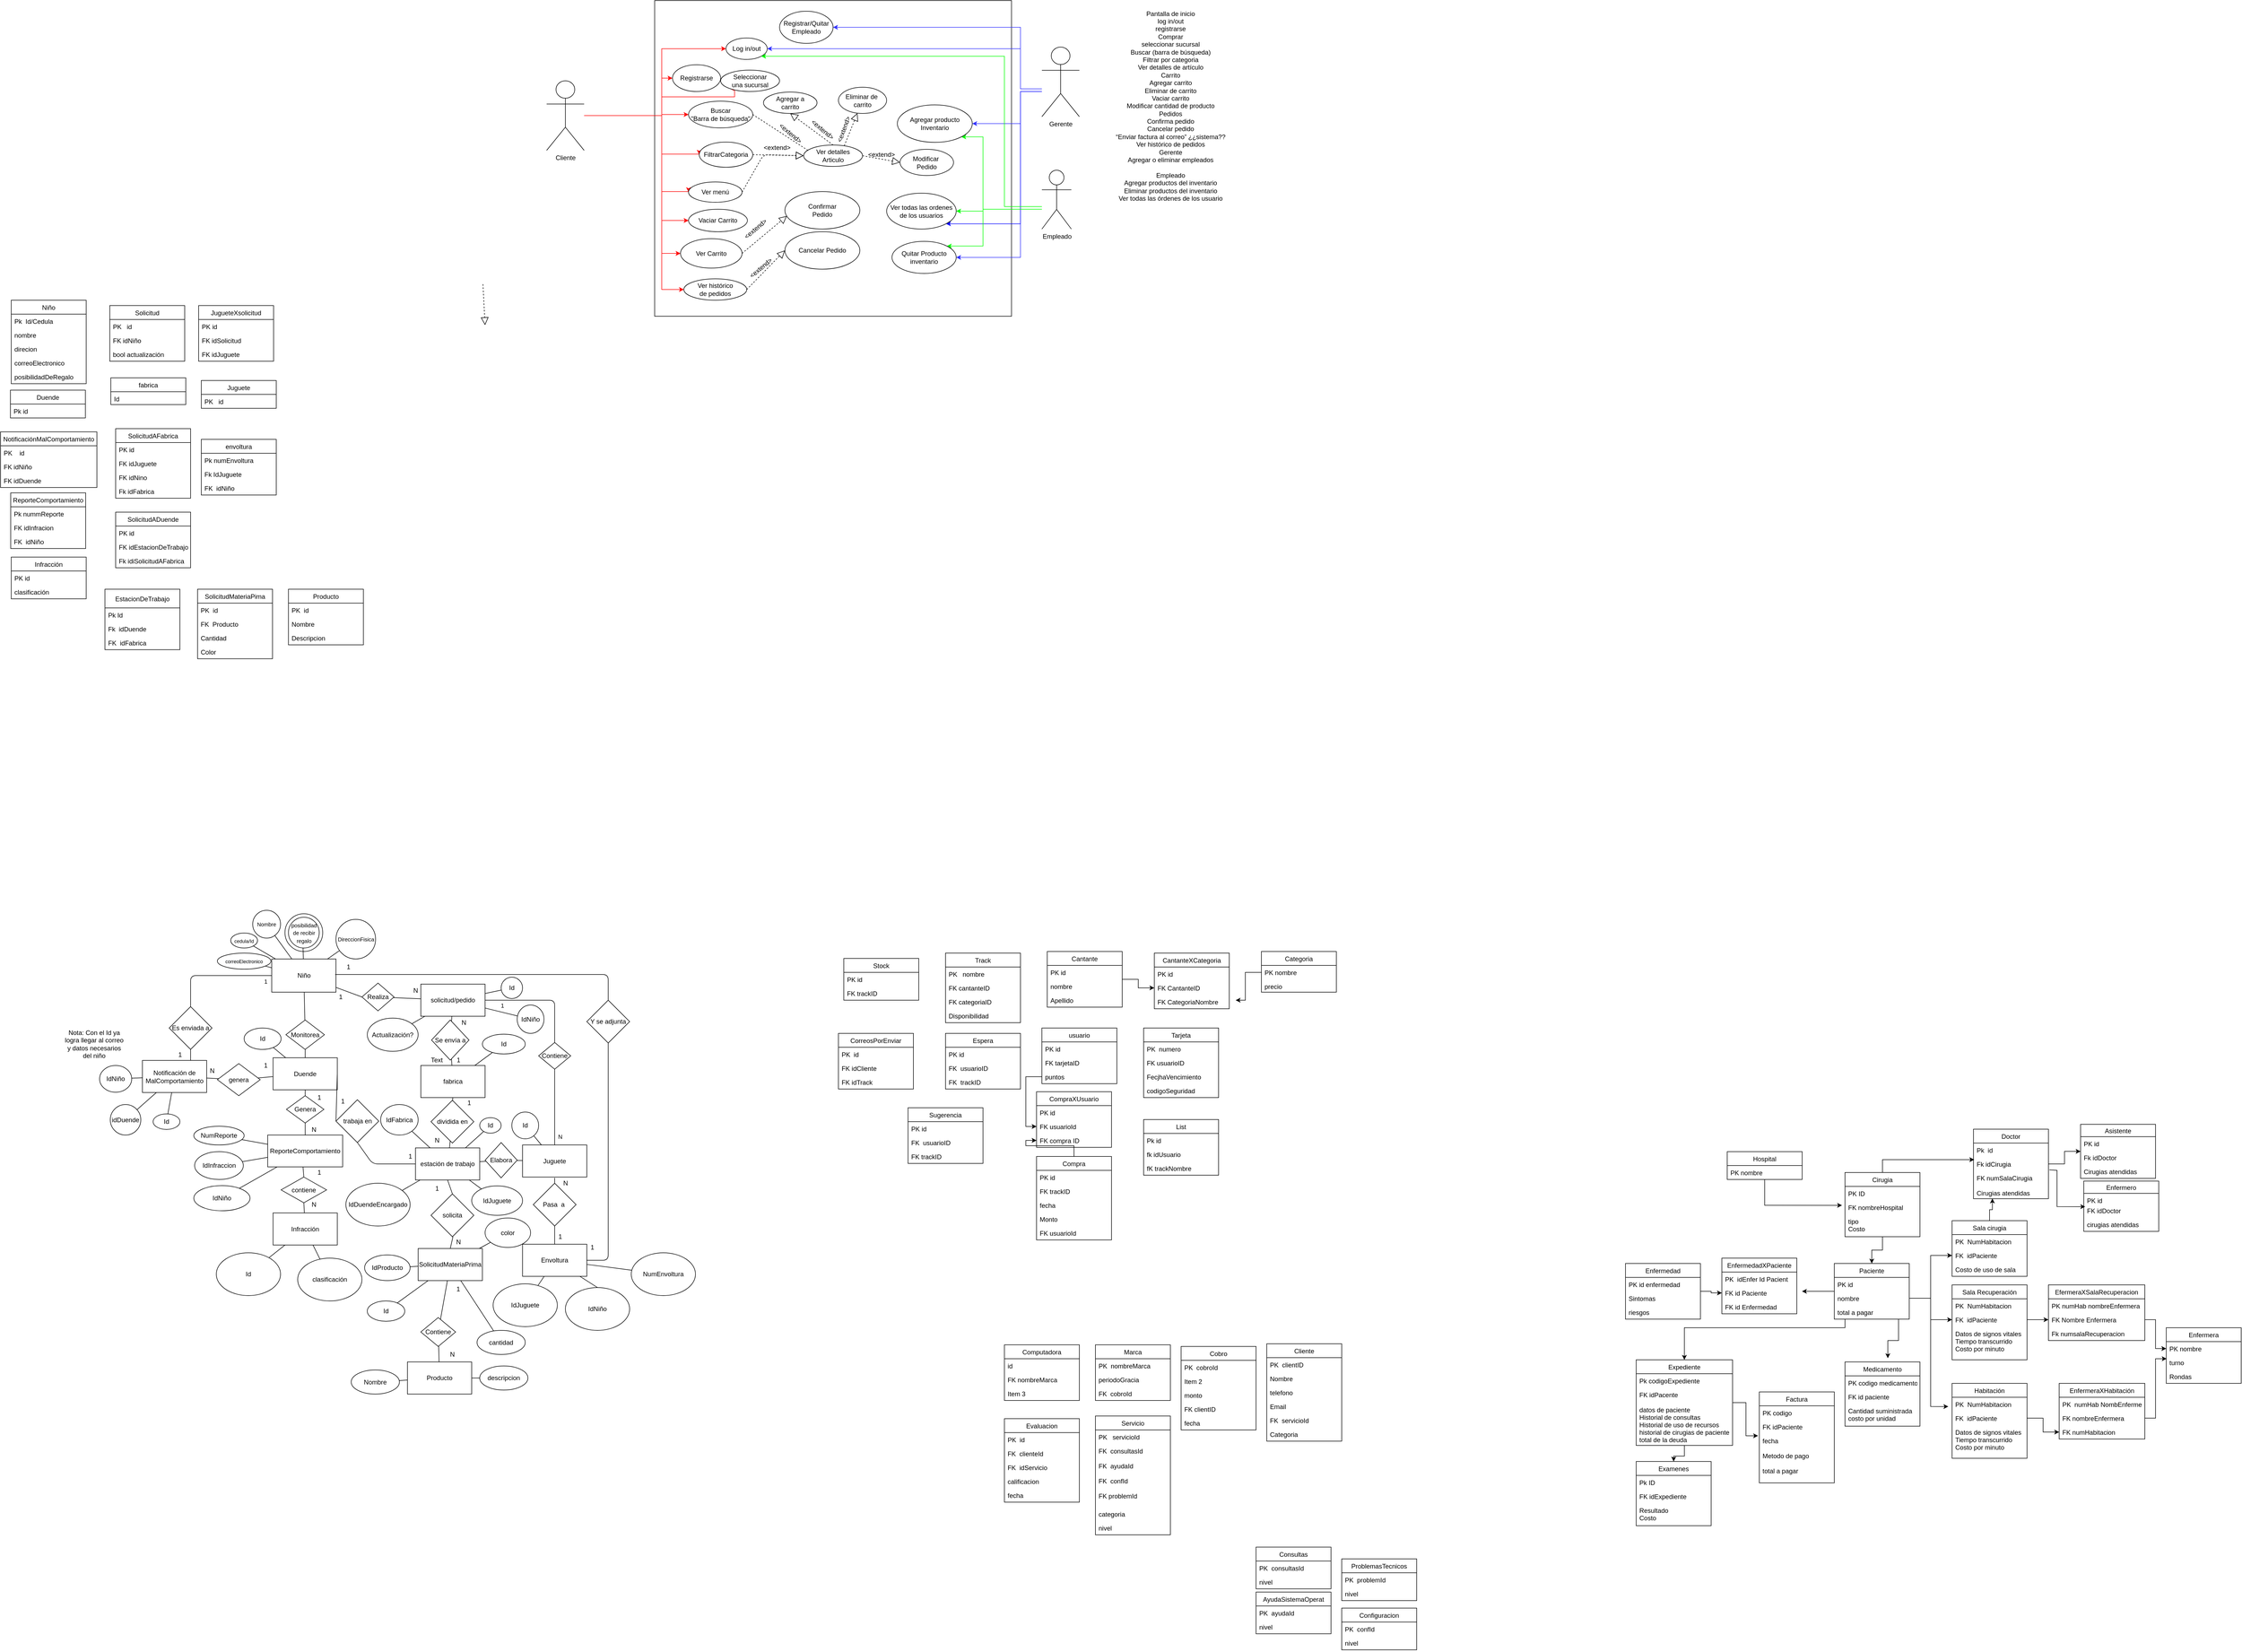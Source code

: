 <mxfile version="14.4.8" type="github">
  <diagram id="NBOCJyrbDULrzeFV42hS" name="Page-1">
    <mxGraphModel dx="5595" dy="3017" grid="1" gridSize="10" guides="1" tooltips="1" connect="1" arrows="1" fold="1" page="1" pageScale="1" pageWidth="827" pageHeight="1169" math="0" shadow="0">
      <root>
        <mxCell id="0" />
        <mxCell id="1" parent="0" />
        <mxCell id="EW1axWE9C3zxqAU5lldP-44" style="edgeStyle=orthogonalEdgeStyle;rounded=0;orthogonalLoop=1;jettySize=auto;html=1;entryX=-0.04;entryY=1.359;entryDx=0;entryDy=0;entryPerimeter=0;" parent="1" source="EW1axWE9C3zxqAU5lldP-9" target="EW1axWE9C3zxqAU5lldP-4" edge="1">
          <mxGeometry relative="1" as="geometry">
            <mxPoint x="10" y="75" as="targetPoint" />
          </mxGeometry>
        </mxCell>
        <mxCell id="EW1axWE9C3zxqAU5lldP-43" style="edgeStyle=orthogonalEdgeStyle;rounded=0;orthogonalLoop=1;jettySize=auto;html=1;entryX=0;entryY=0.5;entryDx=0;entryDy=0;" parent="1" source="EW1axWE9C3zxqAU5lldP-18" target="EW1axWE9C3zxqAU5lldP-24" edge="1">
          <mxGeometry relative="1" as="geometry">
            <mxPoint x="-160" y="235" as="targetPoint" />
          </mxGeometry>
        </mxCell>
        <mxCell id="EW1axWE9C3zxqAU5lldP-62" style="edgeStyle=orthogonalEdgeStyle;rounded=0;orthogonalLoop=1;jettySize=auto;html=1;entryX=0.5;entryY=0;entryDx=0;entryDy=0;" parent="1" source="EW1axWE9C3zxqAU5lldP-14" target="EW1axWE9C3zxqAU5lldP-53" edge="1">
          <mxGeometry relative="1" as="geometry">
            <Array as="points">
              <mxPoint x="80" y="300" />
              <mxPoint x="-220" y="300" />
            </Array>
          </mxGeometry>
        </mxCell>
        <mxCell id="EW1axWE9C3zxqAU5lldP-63" style="edgeStyle=orthogonalEdgeStyle;rounded=0;orthogonalLoop=1;jettySize=auto;html=1;entryX=1.069;entryY=0.385;entryDx=0;entryDy=0;entryPerimeter=0;" parent="1" source="EW1axWE9C3zxqAU5lldP-14" target="EW1axWE9C3zxqAU5lldP-24" edge="1">
          <mxGeometry relative="1" as="geometry">
            <Array as="points">
              <mxPoint x="40" y="232" />
              <mxPoint x="40" y="232" />
            </Array>
          </mxGeometry>
        </mxCell>
        <mxCell id="EW1axWE9C3zxqAU5lldP-95" style="edgeStyle=orthogonalEdgeStyle;rounded=0;orthogonalLoop=1;jettySize=auto;html=1;" parent="1" source="EW1axWE9C3zxqAU5lldP-14" edge="1">
          <mxGeometry relative="1" as="geometry">
            <mxPoint x="160" y="357" as="targetPoint" />
            <Array as="points">
              <mxPoint x="180" y="324" />
              <mxPoint x="160" y="324" />
              <mxPoint x="160" y="357" />
            </Array>
          </mxGeometry>
        </mxCell>
        <mxCell id="EW1axWE9C3zxqAU5lldP-14" value="Paciente" style="swimlane;fontStyle=0;childLayout=stackLayout;horizontal=1;startSize=26;fillColor=none;horizontalStack=0;resizeParent=1;resizeParentMax=0;resizeLast=0;collapsible=1;marginBottom=0;" parent="1" vertex="1">
          <mxGeometry x="60" y="180" width="140" height="104" as="geometry" />
        </mxCell>
        <mxCell id="EW1axWE9C3zxqAU5lldP-15" value="PK id" style="text;strokeColor=none;fillColor=none;align=left;verticalAlign=top;spacingLeft=4;spacingRight=4;overflow=hidden;rotatable=0;points=[[0,0.5],[1,0.5]];portConstraint=eastwest;" parent="EW1axWE9C3zxqAU5lldP-14" vertex="1">
          <mxGeometry y="26" width="140" height="26" as="geometry" />
        </mxCell>
        <mxCell id="EW1axWE9C3zxqAU5lldP-16" value="nombre" style="text;strokeColor=none;fillColor=none;align=left;verticalAlign=top;spacingLeft=4;spacingRight=4;overflow=hidden;rotatable=0;points=[[0,0.5],[1,0.5]];portConstraint=eastwest;" parent="EW1axWE9C3zxqAU5lldP-14" vertex="1">
          <mxGeometry y="52" width="140" height="26" as="geometry" />
        </mxCell>
        <mxCell id="EW1axWE9C3zxqAU5lldP-17" value="total a pagar" style="text;strokeColor=none;fillColor=none;align=left;verticalAlign=top;spacingLeft=4;spacingRight=4;overflow=hidden;rotatable=0;points=[[0,0.5],[1,0.5]];portConstraint=eastwest;" parent="EW1axWE9C3zxqAU5lldP-14" vertex="1">
          <mxGeometry y="78" width="140" height="26" as="geometry" />
        </mxCell>
        <mxCell id="EW1axWE9C3zxqAU5lldP-46" style="edgeStyle=orthogonalEdgeStyle;rounded=0;orthogonalLoop=1;jettySize=auto;html=1;entryX=0.5;entryY=0;entryDx=0;entryDy=0;" parent="1" source="EW1axWE9C3zxqAU5lldP-3" target="EW1axWE9C3zxqAU5lldP-14" edge="1">
          <mxGeometry relative="1" as="geometry" />
        </mxCell>
        <mxCell id="EW1axWE9C3zxqAU5lldP-49" style="edgeStyle=orthogonalEdgeStyle;rounded=0;orthogonalLoop=1;jettySize=auto;html=1;entryX=0.01;entryY=0.192;entryDx=0;entryDy=0;entryPerimeter=0;" parent="1" source="EW1axWE9C3zxqAU5lldP-3" target="EW1axWE9C3zxqAU5lldP-32" edge="1">
          <mxGeometry relative="1" as="geometry" />
        </mxCell>
        <mxCell id="EW1axWE9C3zxqAU5lldP-3" value="Cirugia" style="swimlane;fontStyle=0;childLayout=stackLayout;horizontal=1;startSize=26;fillColor=none;horizontalStack=0;resizeParent=1;resizeParentMax=0;resizeLast=0;collapsible=1;marginBottom=0;" parent="1" vertex="1">
          <mxGeometry x="80" y="10" width="140" height="120" as="geometry" />
        </mxCell>
        <mxCell id="EW1axWE9C3zxqAU5lldP-4" value="PK ID" style="text;strokeColor=none;fillColor=none;align=left;verticalAlign=top;spacingLeft=4;spacingRight=4;overflow=hidden;rotatable=0;points=[[0,0.5],[1,0.5]];portConstraint=eastwest;" parent="EW1axWE9C3zxqAU5lldP-3" vertex="1">
          <mxGeometry y="26" width="140" height="26" as="geometry" />
        </mxCell>
        <mxCell id="EW1axWE9C3zxqAU5lldP-5" value="FK nombreHospital" style="text;strokeColor=none;fillColor=none;align=left;verticalAlign=top;spacingLeft=4;spacingRight=4;overflow=hidden;rotatable=0;points=[[0,0.5],[1,0.5]];portConstraint=eastwest;" parent="EW1axWE9C3zxqAU5lldP-3" vertex="1">
          <mxGeometry y="52" width="140" height="26" as="geometry" />
        </mxCell>
        <mxCell id="EW1axWE9C3zxqAU5lldP-6" value="tipo&#xa;Costo" style="text;strokeColor=none;fillColor=none;align=left;verticalAlign=top;spacingLeft=4;spacingRight=4;overflow=hidden;rotatable=0;points=[[0,0.5],[1,0.5]];portConstraint=eastwest;" parent="EW1axWE9C3zxqAU5lldP-3" vertex="1">
          <mxGeometry y="78" width="140" height="42" as="geometry" />
        </mxCell>
        <mxCell id="EW1axWE9C3zxqAU5lldP-50" style="edgeStyle=orthogonalEdgeStyle;rounded=0;orthogonalLoop=1;jettySize=auto;html=1;" parent="1" source="EW1axWE9C3zxqAU5lldP-30" target="EW1axWE9C3zxqAU5lldP-34" edge="1">
          <mxGeometry relative="1" as="geometry" />
        </mxCell>
        <mxCell id="EW1axWE9C3zxqAU5lldP-52" style="edgeStyle=orthogonalEdgeStyle;rounded=0;orthogonalLoop=1;jettySize=auto;html=1;entryX=0.019;entryY=0.224;entryDx=0;entryDy=0;entryPerimeter=0;exitX=1.012;exitY=-0.038;exitDx=0;exitDy=0;exitPerimeter=0;" parent="1" source="EW1axWE9C3zxqAU5lldP-33" target="EW1axWE9C3zxqAU5lldP-40" edge="1">
          <mxGeometry relative="1" as="geometry">
            <Array as="points">
              <mxPoint x="476" y="6" />
              <mxPoint x="476" y="74" />
            </Array>
          </mxGeometry>
        </mxCell>
        <mxCell id="EW1axWE9C3zxqAU5lldP-61" style="edgeStyle=orthogonalEdgeStyle;rounded=0;orthogonalLoop=1;jettySize=auto;html=1;entryX=0.5;entryY=0;entryDx=0;entryDy=0;" parent="1" source="EW1axWE9C3zxqAU5lldP-53" target="EW1axWE9C3zxqAU5lldP-57" edge="1">
          <mxGeometry relative="1" as="geometry" />
        </mxCell>
        <mxCell id="EW1axWE9C3zxqAU5lldP-22" value="EnfermedadXPaciente" style="swimlane;fontStyle=0;childLayout=stackLayout;horizontal=1;startSize=26;fillColor=none;horizontalStack=0;resizeParent=1;resizeParentMax=0;resizeLast=0;collapsible=1;marginBottom=0;" parent="1" vertex="1">
          <mxGeometry x="-150" y="170" width="140" height="104" as="geometry" />
        </mxCell>
        <mxCell id="EW1axWE9C3zxqAU5lldP-23" value="PK  idEnfer Id Pacient" style="text;strokeColor=none;fillColor=none;align=left;verticalAlign=top;spacingLeft=4;spacingRight=4;overflow=hidden;rotatable=0;points=[[0,0.5],[1,0.5]];portConstraint=eastwest;" parent="EW1axWE9C3zxqAU5lldP-22" vertex="1">
          <mxGeometry y="26" width="140" height="26" as="geometry" />
        </mxCell>
        <mxCell id="EW1axWE9C3zxqAU5lldP-24" value="FK id Paciente" style="text;strokeColor=none;fillColor=none;align=left;verticalAlign=top;spacingLeft=4;spacingRight=4;overflow=hidden;rotatable=0;points=[[0,0.5],[1,0.5]];portConstraint=eastwest;" parent="EW1axWE9C3zxqAU5lldP-22" vertex="1">
          <mxGeometry y="52" width="140" height="26" as="geometry" />
        </mxCell>
        <mxCell id="EW1axWE9C3zxqAU5lldP-25" value="FK id Enfermedad" style="text;strokeColor=none;fillColor=none;align=left;verticalAlign=top;spacingLeft=4;spacingRight=4;overflow=hidden;rotatable=0;points=[[0,0.5],[1,0.5]];portConstraint=eastwest;" parent="EW1axWE9C3zxqAU5lldP-22" vertex="1">
          <mxGeometry y="78" width="140" height="26" as="geometry" />
        </mxCell>
        <mxCell id="EW1axWE9C3zxqAU5lldP-18" value="Enfermedad" style="swimlane;fontStyle=0;childLayout=stackLayout;horizontal=1;startSize=26;fillColor=none;horizontalStack=0;resizeParent=1;resizeParentMax=0;resizeLast=0;collapsible=1;marginBottom=0;" parent="1" vertex="1">
          <mxGeometry x="-330" y="180" width="140" height="104" as="geometry" />
        </mxCell>
        <mxCell id="EW1axWE9C3zxqAU5lldP-19" value="PK id enfermedad" style="text;strokeColor=none;fillColor=none;align=left;verticalAlign=top;spacingLeft=4;spacingRight=4;overflow=hidden;rotatable=0;points=[[0,0.5],[1,0.5]];portConstraint=eastwest;" parent="EW1axWE9C3zxqAU5lldP-18" vertex="1">
          <mxGeometry y="26" width="140" height="26" as="geometry" />
        </mxCell>
        <mxCell id="EW1axWE9C3zxqAU5lldP-20" value="Sintomas" style="text;strokeColor=none;fillColor=none;align=left;verticalAlign=top;spacingLeft=4;spacingRight=4;overflow=hidden;rotatable=0;points=[[0,0.5],[1,0.5]];portConstraint=eastwest;" parent="EW1axWE9C3zxqAU5lldP-18" vertex="1">
          <mxGeometry y="52" width="140" height="26" as="geometry" />
        </mxCell>
        <mxCell id="EW1axWE9C3zxqAU5lldP-21" value="riesgos" style="text;strokeColor=none;fillColor=none;align=left;verticalAlign=top;spacingLeft=4;spacingRight=4;overflow=hidden;rotatable=0;points=[[0,0.5],[1,0.5]];portConstraint=eastwest;" parent="EW1axWE9C3zxqAU5lldP-18" vertex="1">
          <mxGeometry y="78" width="140" height="26" as="geometry" />
        </mxCell>
        <mxCell id="EW1axWE9C3zxqAU5lldP-110" style="edgeStyle=orthogonalEdgeStyle;rounded=0;orthogonalLoop=1;jettySize=auto;html=1;entryX=0.252;entryY=0.992;entryDx=0;entryDy=0;entryPerimeter=0;" parent="1" source="EW1axWE9C3zxqAU5lldP-64" target="EW1axWE9C3zxqAU5lldP-33" edge="1">
          <mxGeometry relative="1" as="geometry" />
        </mxCell>
        <mxCell id="EW1axWE9C3zxqAU5lldP-64" value="Sala cirugia" style="swimlane;fontStyle=0;childLayout=stackLayout;horizontal=1;startSize=26;fillColor=none;horizontalStack=0;resizeParent=1;resizeParentMax=0;resizeLast=0;collapsible=1;marginBottom=0;" parent="1" vertex="1">
          <mxGeometry x="280" y="100" width="140" height="104" as="geometry" />
        </mxCell>
        <mxCell id="EW1axWE9C3zxqAU5lldP-65" value="PK  NumHabitacion" style="text;strokeColor=none;fillColor=none;align=left;verticalAlign=top;spacingLeft=4;spacingRight=4;overflow=hidden;rotatable=0;points=[[0,0.5],[1,0.5]];portConstraint=eastwest;" parent="EW1axWE9C3zxqAU5lldP-64" vertex="1">
          <mxGeometry y="26" width="140" height="26" as="geometry" />
        </mxCell>
        <mxCell id="EW1axWE9C3zxqAU5lldP-66" value="FK  idPaciente" style="text;strokeColor=none;fillColor=none;align=left;verticalAlign=top;spacingLeft=4;spacingRight=4;overflow=hidden;rotatable=0;points=[[0,0.5],[1,0.5]];portConstraint=eastwest;" parent="EW1axWE9C3zxqAU5lldP-64" vertex="1">
          <mxGeometry y="52" width="140" height="26" as="geometry" />
        </mxCell>
        <mxCell id="EW1axWE9C3zxqAU5lldP-67" value="Costo de uso de sala" style="text;strokeColor=none;fillColor=none;align=left;verticalAlign=top;spacingLeft=4;spacingRight=4;overflow=hidden;rotatable=0;points=[[0,0.5],[1,0.5]];portConstraint=eastwest;" parent="EW1axWE9C3zxqAU5lldP-64" vertex="1">
          <mxGeometry y="78" width="140" height="26" as="geometry" />
        </mxCell>
        <mxCell id="EW1axWE9C3zxqAU5lldP-68" value="Sala Recuperación" style="swimlane;fontStyle=0;childLayout=stackLayout;horizontal=1;startSize=26;fillColor=none;horizontalStack=0;resizeParent=1;resizeParentMax=0;resizeLast=0;collapsible=1;marginBottom=0;" parent="1" vertex="1">
          <mxGeometry x="280" y="220" width="140" height="140" as="geometry" />
        </mxCell>
        <mxCell id="EW1axWE9C3zxqAU5lldP-69" value="PK  NumHabitacion" style="text;strokeColor=none;fillColor=none;align=left;verticalAlign=top;spacingLeft=4;spacingRight=4;overflow=hidden;rotatable=0;points=[[0,0.5],[1,0.5]];portConstraint=eastwest;" parent="EW1axWE9C3zxqAU5lldP-68" vertex="1">
          <mxGeometry y="26" width="140" height="26" as="geometry" />
        </mxCell>
        <mxCell id="EW1axWE9C3zxqAU5lldP-70" value="FK  idPaciente" style="text;strokeColor=none;fillColor=none;align=left;verticalAlign=top;spacingLeft=4;spacingRight=4;overflow=hidden;rotatable=0;points=[[0,0.5],[1,0.5]];portConstraint=eastwest;" parent="EW1axWE9C3zxqAU5lldP-68" vertex="1">
          <mxGeometry y="52" width="140" height="26" as="geometry" />
        </mxCell>
        <mxCell id="EW1axWE9C3zxqAU5lldP-71" value="Datos de signos vitales&#xa;Tiempo transcurrido&#xa;Costo por minuto" style="text;strokeColor=none;fillColor=none;align=left;verticalAlign=top;spacingLeft=4;spacingRight=4;overflow=hidden;rotatable=0;points=[[0,0.5],[1,0.5]];portConstraint=eastwest;" parent="EW1axWE9C3zxqAU5lldP-68" vertex="1">
          <mxGeometry y="78" width="140" height="62" as="geometry" />
        </mxCell>
        <mxCell id="EW1axWE9C3zxqAU5lldP-81" style="edgeStyle=orthogonalEdgeStyle;rounded=0;orthogonalLoop=1;jettySize=auto;html=1;entryX=0;entryY=0.5;entryDx=0;entryDy=0;" parent="1" source="EW1axWE9C3zxqAU5lldP-16" target="EW1axWE9C3zxqAU5lldP-66" edge="1">
          <mxGeometry relative="1" as="geometry" />
        </mxCell>
        <mxCell id="EW1axWE9C3zxqAU5lldP-82" style="edgeStyle=orthogonalEdgeStyle;rounded=0;orthogonalLoop=1;jettySize=auto;html=1;entryX=0;entryY=0.5;entryDx=0;entryDy=0;" parent="1" source="EW1axWE9C3zxqAU5lldP-16" target="EW1axWE9C3zxqAU5lldP-70" edge="1">
          <mxGeometry relative="1" as="geometry" />
        </mxCell>
        <mxCell id="EW1axWE9C3zxqAU5lldP-83" style="edgeStyle=orthogonalEdgeStyle;rounded=0;orthogonalLoop=1;jettySize=auto;html=1;entryX=-0.05;entryY=0.667;entryDx=0;entryDy=0;entryPerimeter=0;" parent="1" source="EW1axWE9C3zxqAU5lldP-16" target="EW1axWE9C3zxqAU5lldP-77" edge="1">
          <mxGeometry relative="1" as="geometry" />
        </mxCell>
        <mxCell id="EW1axWE9C3zxqAU5lldP-76" value="Habitación" style="swimlane;fontStyle=0;childLayout=stackLayout;horizontal=1;startSize=26;fillColor=none;horizontalStack=0;resizeParent=1;resizeParentMax=0;resizeLast=0;collapsible=1;marginBottom=0;" parent="1" vertex="1">
          <mxGeometry x="280" y="404" width="140" height="140" as="geometry" />
        </mxCell>
        <mxCell id="EW1axWE9C3zxqAU5lldP-77" value="PK  NumHabitacion" style="text;strokeColor=none;fillColor=none;align=left;verticalAlign=top;spacingLeft=4;spacingRight=4;overflow=hidden;rotatable=0;points=[[0,0.5],[1,0.5]];portConstraint=eastwest;" parent="EW1axWE9C3zxqAU5lldP-76" vertex="1">
          <mxGeometry y="26" width="140" height="26" as="geometry" />
        </mxCell>
        <mxCell id="EW1axWE9C3zxqAU5lldP-78" value="FK  idPaciente" style="text;strokeColor=none;fillColor=none;align=left;verticalAlign=top;spacingLeft=4;spacingRight=4;overflow=hidden;rotatable=0;points=[[0,0.5],[1,0.5]];portConstraint=eastwest;" parent="EW1axWE9C3zxqAU5lldP-76" vertex="1">
          <mxGeometry y="52" width="140" height="26" as="geometry" />
        </mxCell>
        <mxCell id="EW1axWE9C3zxqAU5lldP-79" value="Datos de signos vitales&#xa;Tiempo transcurrido&#xa;Costo por minuto" style="text;strokeColor=none;fillColor=none;align=left;verticalAlign=top;spacingLeft=4;spacingRight=4;overflow=hidden;rotatable=0;points=[[0,0.5],[1,0.5]];portConstraint=eastwest;" parent="EW1axWE9C3zxqAU5lldP-76" vertex="1">
          <mxGeometry y="78" width="140" height="62" as="geometry" />
        </mxCell>
        <mxCell id="EW1axWE9C3zxqAU5lldP-97" style="edgeStyle=orthogonalEdgeStyle;rounded=0;orthogonalLoop=1;jettySize=auto;html=1;entryX=-0.017;entryY=0.043;entryDx=0;entryDy=0;entryPerimeter=0;" parent="1" source="EW1axWE9C3zxqAU5lldP-53" target="EW1axWE9C3zxqAU5lldP-90" edge="1">
          <mxGeometry relative="1" as="geometry" />
        </mxCell>
        <mxCell id="EW1axWE9C3zxqAU5lldP-53" value="Expediente" style="swimlane;fontStyle=0;childLayout=stackLayout;horizontal=1;startSize=26;fillColor=none;horizontalStack=0;resizeParent=1;resizeParentMax=0;resizeLast=0;collapsible=1;marginBottom=0;" parent="1" vertex="1">
          <mxGeometry x="-310" y="360" width="180" height="160" as="geometry" />
        </mxCell>
        <mxCell id="EW1axWE9C3zxqAU5lldP-54" value="Pk codigoExpediente" style="text;strokeColor=none;fillColor=none;align=left;verticalAlign=top;spacingLeft=4;spacingRight=4;overflow=hidden;rotatable=0;points=[[0,0.5],[1,0.5]];portConstraint=eastwest;" parent="EW1axWE9C3zxqAU5lldP-53" vertex="1">
          <mxGeometry y="26" width="180" height="26" as="geometry" />
        </mxCell>
        <mxCell id="EW1axWE9C3zxqAU5lldP-55" value="FK idPacente" style="text;strokeColor=none;fillColor=none;align=left;verticalAlign=top;spacingLeft=4;spacingRight=4;overflow=hidden;rotatable=0;points=[[0,0.5],[1,0.5]];portConstraint=eastwest;" parent="EW1axWE9C3zxqAU5lldP-53" vertex="1">
          <mxGeometry y="52" width="180" height="28" as="geometry" />
        </mxCell>
        <mxCell id="EW1axWE9C3zxqAU5lldP-56" value="datos de paciente&#xa;Historial de consultas&#xa;Historial de uso de recursos&#xa;historial de cirugias de paciente &#xa;total de la deuda" style="text;strokeColor=none;fillColor=none;align=left;verticalAlign=top;spacingLeft=4;spacingRight=4;overflow=hidden;rotatable=0;points=[[0,0.5],[1,0.5]];portConstraint=eastwest;" parent="EW1axWE9C3zxqAU5lldP-53" vertex="1">
          <mxGeometry y="80" width="180" height="80" as="geometry" />
        </mxCell>
        <mxCell id="EW1axWE9C3zxqAU5lldP-91" value="Medicamento" style="swimlane;fontStyle=0;childLayout=stackLayout;horizontal=1;startSize=26;fillColor=none;horizontalStack=0;resizeParent=1;resizeParentMax=0;resizeLast=0;collapsible=1;marginBottom=0;" parent="1" vertex="1">
          <mxGeometry x="80" y="364" width="140" height="120" as="geometry" />
        </mxCell>
        <mxCell id="EW1axWE9C3zxqAU5lldP-92" value="PK codigo medicamento" style="text;strokeColor=none;fillColor=none;align=left;verticalAlign=top;spacingLeft=4;spacingRight=4;overflow=hidden;rotatable=0;points=[[0,0.5],[1,0.5]];portConstraint=eastwest;" parent="EW1axWE9C3zxqAU5lldP-91" vertex="1">
          <mxGeometry y="26" width="140" height="26" as="geometry" />
        </mxCell>
        <mxCell id="EW1axWE9C3zxqAU5lldP-93" value="FK id paciente" style="text;strokeColor=none;fillColor=none;align=left;verticalAlign=top;spacingLeft=4;spacingRight=4;overflow=hidden;rotatable=0;points=[[0,0.5],[1,0.5]];portConstraint=eastwest;" parent="EW1axWE9C3zxqAU5lldP-91" vertex="1">
          <mxGeometry y="52" width="140" height="26" as="geometry" />
        </mxCell>
        <mxCell id="EW1axWE9C3zxqAU5lldP-94" value="Cantidad suministrada&#xa;costo por unidad" style="text;strokeColor=none;fillColor=none;align=left;verticalAlign=top;spacingLeft=4;spacingRight=4;overflow=hidden;rotatable=0;points=[[0,0.5],[1,0.5]];portConstraint=eastwest;" parent="EW1axWE9C3zxqAU5lldP-91" vertex="1">
          <mxGeometry y="78" width="140" height="42" as="geometry" />
        </mxCell>
        <mxCell id="EW1axWE9C3zxqAU5lldP-57" value="Examenes" style="swimlane;fontStyle=0;childLayout=stackLayout;horizontal=1;startSize=26;fillColor=none;horizontalStack=0;resizeParent=1;resizeParentMax=0;resizeLast=0;collapsible=1;marginBottom=0;" parent="1" vertex="1">
          <mxGeometry x="-310" y="550" width="140" height="120" as="geometry" />
        </mxCell>
        <mxCell id="EW1axWE9C3zxqAU5lldP-58" value="Pk ID" style="text;strokeColor=none;fillColor=none;align=left;verticalAlign=top;spacingLeft=4;spacingRight=4;overflow=hidden;rotatable=0;points=[[0,0.5],[1,0.5]];portConstraint=eastwest;" parent="EW1axWE9C3zxqAU5lldP-57" vertex="1">
          <mxGeometry y="26" width="140" height="26" as="geometry" />
        </mxCell>
        <mxCell id="EW1axWE9C3zxqAU5lldP-59" value="FK idExpediente" style="text;strokeColor=none;fillColor=none;align=left;verticalAlign=top;spacingLeft=4;spacingRight=4;overflow=hidden;rotatable=0;points=[[0,0.5],[1,0.5]];portConstraint=eastwest;" parent="EW1axWE9C3zxqAU5lldP-57" vertex="1">
          <mxGeometry y="52" width="140" height="26" as="geometry" />
        </mxCell>
        <mxCell id="EW1axWE9C3zxqAU5lldP-60" value="Resultado&#xa;Costo" style="text;strokeColor=none;fillColor=none;align=left;verticalAlign=top;spacingLeft=4;spacingRight=4;overflow=hidden;rotatable=0;points=[[0,0.5],[1,0.5]];portConstraint=eastwest;" parent="EW1axWE9C3zxqAU5lldP-57" vertex="1">
          <mxGeometry y="78" width="140" height="42" as="geometry" />
        </mxCell>
        <mxCell id="EW1axWE9C3zxqAU5lldP-87" value="Factura" style="swimlane;fontStyle=0;childLayout=stackLayout;horizontal=1;startSize=26;fillColor=none;horizontalStack=0;resizeParent=1;resizeParentMax=0;resizeLast=0;collapsible=1;marginBottom=0;" parent="1" vertex="1">
          <mxGeometry x="-80" y="420" width="140" height="170" as="geometry" />
        </mxCell>
        <mxCell id="EW1axWE9C3zxqAU5lldP-88" value="PK codigo" style="text;strokeColor=none;fillColor=none;align=left;verticalAlign=top;spacingLeft=4;spacingRight=4;overflow=hidden;rotatable=0;points=[[0,0.5],[1,0.5]];portConstraint=eastwest;" parent="EW1axWE9C3zxqAU5lldP-87" vertex="1">
          <mxGeometry y="26" width="140" height="26" as="geometry" />
        </mxCell>
        <mxCell id="EW1axWE9C3zxqAU5lldP-89" value="FK idPaciente" style="text;strokeColor=none;fillColor=none;align=left;verticalAlign=top;spacingLeft=4;spacingRight=4;overflow=hidden;rotatable=0;points=[[0,0.5],[1,0.5]];portConstraint=eastwest;" parent="EW1axWE9C3zxqAU5lldP-87" vertex="1">
          <mxGeometry y="52" width="140" height="26" as="geometry" />
        </mxCell>
        <mxCell id="EW1axWE9C3zxqAU5lldP-90" value="fecha&#xa;&#xa;Metodo de pago&#xa;&#xa;total a pagar &#xa;" style="text;strokeColor=none;fillColor=none;align=left;verticalAlign=top;spacingLeft=4;spacingRight=4;overflow=hidden;rotatable=0;points=[[0,0.5],[1,0.5]];portConstraint=eastwest;" parent="EW1axWE9C3zxqAU5lldP-87" vertex="1">
          <mxGeometry y="78" width="140" height="92" as="geometry" />
        </mxCell>
        <mxCell id="EW1axWE9C3zxqAU5lldP-9" value="Hospital" style="swimlane;fontStyle=0;childLayout=stackLayout;horizontal=1;startSize=26;fillColor=none;horizontalStack=0;resizeParent=1;resizeParentMax=0;resizeLast=0;collapsible=1;marginBottom=0;" parent="1" vertex="1">
          <mxGeometry x="-140" y="-29" width="140" height="52" as="geometry" />
        </mxCell>
        <mxCell id="EW1axWE9C3zxqAU5lldP-10" value="PK nombre" style="text;strokeColor=none;fillColor=none;align=left;verticalAlign=top;spacingLeft=4;spacingRight=4;overflow=hidden;rotatable=0;points=[[0,0.5],[1,0.5]];portConstraint=eastwest;" parent="EW1axWE9C3zxqAU5lldP-9" vertex="1">
          <mxGeometry y="26" width="140" height="26" as="geometry" />
        </mxCell>
        <mxCell id="EW1axWE9C3zxqAU5lldP-98" value="EfermeraXSalaRecuperacion" style="swimlane;fontStyle=0;childLayout=stackLayout;horizontal=1;startSize=26;fillColor=none;horizontalStack=0;resizeParent=1;resizeParentMax=0;resizeLast=0;collapsible=1;marginBottom=0;" parent="1" vertex="1">
          <mxGeometry x="460" y="220" width="180" height="104" as="geometry" />
        </mxCell>
        <mxCell id="EW1axWE9C3zxqAU5lldP-99" value="PK numHab nombreEnfermera" style="text;strokeColor=none;fillColor=none;align=left;verticalAlign=top;spacingLeft=4;spacingRight=4;overflow=hidden;rotatable=0;points=[[0,0.5],[1,0.5]];portConstraint=eastwest;" parent="EW1axWE9C3zxqAU5lldP-98" vertex="1">
          <mxGeometry y="26" width="180" height="26" as="geometry" />
        </mxCell>
        <mxCell id="EW1axWE9C3zxqAU5lldP-100" value="FK Nombre Enfermera" style="text;strokeColor=none;fillColor=none;align=left;verticalAlign=top;spacingLeft=4;spacingRight=4;overflow=hidden;rotatable=0;points=[[0,0.5],[1,0.5]];portConstraint=eastwest;" parent="EW1axWE9C3zxqAU5lldP-98" vertex="1">
          <mxGeometry y="52" width="180" height="26" as="geometry" />
        </mxCell>
        <mxCell id="EW1axWE9C3zxqAU5lldP-101" value="Fk numsalaRecuperacion" style="text;strokeColor=none;fillColor=none;align=left;verticalAlign=top;spacingLeft=4;spacingRight=4;overflow=hidden;rotatable=0;points=[[0,0.5],[1,0.5]];portConstraint=eastwest;" parent="EW1axWE9C3zxqAU5lldP-98" vertex="1">
          <mxGeometry y="78" width="180" height="26" as="geometry" />
        </mxCell>
        <mxCell id="EW1axWE9C3zxqAU5lldP-106" style="edgeStyle=orthogonalEdgeStyle;rounded=0;orthogonalLoop=1;jettySize=auto;html=1;entryX=0;entryY=0.5;entryDx=0;entryDy=0;" parent="1" source="EW1axWE9C3zxqAU5lldP-70" target="EW1axWE9C3zxqAU5lldP-100" edge="1">
          <mxGeometry relative="1" as="geometry" />
        </mxCell>
        <mxCell id="EW1axWE9C3zxqAU5lldP-107" style="edgeStyle=orthogonalEdgeStyle;rounded=0;orthogonalLoop=1;jettySize=auto;html=1;entryX=0;entryY=0.5;entryDx=0;entryDy=0;" parent="1" source="EW1axWE9C3zxqAU5lldP-78" target="EW1axWE9C3zxqAU5lldP-105" edge="1">
          <mxGeometry relative="1" as="geometry" />
        </mxCell>
        <mxCell id="EW1axWE9C3zxqAU5lldP-102" value="EnfermeraXHabitación" style="swimlane;fontStyle=0;childLayout=stackLayout;horizontal=1;startSize=26;fillColor=none;horizontalStack=0;resizeParent=1;resizeParentMax=0;resizeLast=0;collapsible=1;marginBottom=0;" parent="1" vertex="1">
          <mxGeometry x="480" y="404" width="160" height="104" as="geometry" />
        </mxCell>
        <mxCell id="EW1axWE9C3zxqAU5lldP-103" value="PK  numHab NombEnferme" style="text;strokeColor=none;fillColor=none;align=left;verticalAlign=top;spacingLeft=4;spacingRight=4;overflow=hidden;rotatable=0;points=[[0,0.5],[1,0.5]];portConstraint=eastwest;" parent="EW1axWE9C3zxqAU5lldP-102" vertex="1">
          <mxGeometry y="26" width="160" height="26" as="geometry" />
        </mxCell>
        <mxCell id="EW1axWE9C3zxqAU5lldP-104" value="FK nombreEnfermera" style="text;strokeColor=none;fillColor=none;align=left;verticalAlign=top;spacingLeft=4;spacingRight=4;overflow=hidden;rotatable=0;points=[[0,0.5],[1,0.5]];portConstraint=eastwest;" parent="EW1axWE9C3zxqAU5lldP-102" vertex="1">
          <mxGeometry y="52" width="160" height="26" as="geometry" />
        </mxCell>
        <mxCell id="EW1axWE9C3zxqAU5lldP-105" value="FK numHabitacion" style="text;strokeColor=none;fillColor=none;align=left;verticalAlign=top;spacingLeft=4;spacingRight=4;overflow=hidden;rotatable=0;points=[[0,0.5],[1,0.5]];portConstraint=eastwest;" parent="EW1axWE9C3zxqAU5lldP-102" vertex="1">
          <mxGeometry y="78" width="160" height="26" as="geometry" />
        </mxCell>
        <mxCell id="EW1axWE9C3zxqAU5lldP-108" style="edgeStyle=orthogonalEdgeStyle;rounded=0;orthogonalLoop=1;jettySize=auto;html=1;entryX=0.005;entryY=0.229;entryDx=0;entryDy=0;entryPerimeter=0;" parent="1" source="EW1axWE9C3zxqAU5lldP-104" target="EW1axWE9C3zxqAU5lldP-74" edge="1">
          <mxGeometry relative="1" as="geometry" />
        </mxCell>
        <mxCell id="EW1axWE9C3zxqAU5lldP-109" style="edgeStyle=orthogonalEdgeStyle;rounded=0;orthogonalLoop=1;jettySize=auto;html=1;entryX=0;entryY=0.5;entryDx=0;entryDy=0;" parent="1" source="EW1axWE9C3zxqAU5lldP-100" target="EW1axWE9C3zxqAU5lldP-73" edge="1">
          <mxGeometry relative="1" as="geometry" />
        </mxCell>
        <mxCell id="EW1axWE9C3zxqAU5lldP-72" value="Enfermera" style="swimlane;fontStyle=0;childLayout=stackLayout;horizontal=1;startSize=26;fillColor=none;horizontalStack=0;resizeParent=1;resizeParentMax=0;resizeLast=0;collapsible=1;marginBottom=0;" parent="1" vertex="1">
          <mxGeometry x="680" y="300" width="140" height="104" as="geometry" />
        </mxCell>
        <mxCell id="EW1axWE9C3zxqAU5lldP-73" value="PK nombre" style="text;strokeColor=none;fillColor=none;align=left;verticalAlign=top;spacingLeft=4;spacingRight=4;overflow=hidden;rotatable=0;points=[[0,0.5],[1,0.5]];portConstraint=eastwest;" parent="EW1axWE9C3zxqAU5lldP-72" vertex="1">
          <mxGeometry y="26" width="140" height="26" as="geometry" />
        </mxCell>
        <mxCell id="EW1axWE9C3zxqAU5lldP-74" value="turno" style="text;strokeColor=none;fillColor=none;align=left;verticalAlign=top;spacingLeft=4;spacingRight=4;overflow=hidden;rotatable=0;points=[[0,0.5],[1,0.5]];portConstraint=eastwest;" parent="EW1axWE9C3zxqAU5lldP-72" vertex="1">
          <mxGeometry y="52" width="140" height="26" as="geometry" />
        </mxCell>
        <mxCell id="EW1axWE9C3zxqAU5lldP-75" value="Rondas" style="text;strokeColor=none;fillColor=none;align=left;verticalAlign=top;spacingLeft=4;spacingRight=4;overflow=hidden;rotatable=0;points=[[0,0.5],[1,0.5]];portConstraint=eastwest;" parent="EW1axWE9C3zxqAU5lldP-72" vertex="1">
          <mxGeometry y="78" width="140" height="26" as="geometry" />
        </mxCell>
        <mxCell id="EW1axWE9C3zxqAU5lldP-30" value="Doctor" style="swimlane;fontStyle=0;childLayout=stackLayout;horizontal=1;startSize=26;fillColor=none;horizontalStack=0;resizeParent=1;resizeParentMax=0;resizeLast=0;collapsible=1;marginBottom=0;" parent="1" vertex="1">
          <mxGeometry x="320" y="-71" width="140" height="130" as="geometry" />
        </mxCell>
        <mxCell id="EW1axWE9C3zxqAU5lldP-31" value="Pk  id" style="text;strokeColor=none;fillColor=none;align=left;verticalAlign=top;spacingLeft=4;spacingRight=4;overflow=hidden;rotatable=0;points=[[0,0.5],[1,0.5]];portConstraint=eastwest;" parent="EW1axWE9C3zxqAU5lldP-30" vertex="1">
          <mxGeometry y="26" width="140" height="26" as="geometry" />
        </mxCell>
        <mxCell id="EW1axWE9C3zxqAU5lldP-32" value="Fk idCirugia" style="text;strokeColor=none;fillColor=none;align=left;verticalAlign=top;spacingLeft=4;spacingRight=4;overflow=hidden;rotatable=0;points=[[0,0.5],[1,0.5]];portConstraint=eastwest;" parent="EW1axWE9C3zxqAU5lldP-30" vertex="1">
          <mxGeometry y="52" width="140" height="26" as="geometry" />
        </mxCell>
        <mxCell id="EW1axWE9C3zxqAU5lldP-33" value="FK numSalaCirugia&#xa;&#xa;Cirugias atendidas" style="text;strokeColor=none;fillColor=none;align=left;verticalAlign=top;spacingLeft=4;spacingRight=4;overflow=hidden;rotatable=0;points=[[0,0.5],[1,0.5]];portConstraint=eastwest;" parent="EW1axWE9C3zxqAU5lldP-30" vertex="1">
          <mxGeometry y="78" width="140" height="52" as="geometry" />
        </mxCell>
        <mxCell id="EW1axWE9C3zxqAU5lldP-34" value="Asistente" style="swimlane;fontStyle=0;childLayout=stackLayout;horizontal=1;startSize=23;fillColor=none;horizontalStack=0;resizeParent=1;resizeParentMax=0;resizeLast=0;collapsible=1;marginBottom=0;" parent="1" vertex="1">
          <mxGeometry x="520" y="-80" width="140" height="101" as="geometry" />
        </mxCell>
        <mxCell id="EW1axWE9C3zxqAU5lldP-35" value="PK id" style="text;strokeColor=none;fillColor=none;align=left;verticalAlign=top;spacingLeft=4;spacingRight=4;overflow=hidden;rotatable=0;points=[[0,0.5],[1,0.5]];portConstraint=eastwest;" parent="EW1axWE9C3zxqAU5lldP-34" vertex="1">
          <mxGeometry y="23" width="140" height="26" as="geometry" />
        </mxCell>
        <mxCell id="EW1axWE9C3zxqAU5lldP-36" value="Fk idDoctor" style="text;strokeColor=none;fillColor=none;align=left;verticalAlign=top;spacingLeft=4;spacingRight=4;overflow=hidden;rotatable=0;points=[[0,0.5],[1,0.5]];portConstraint=eastwest;" parent="EW1axWE9C3zxqAU5lldP-34" vertex="1">
          <mxGeometry y="49" width="140" height="26" as="geometry" />
        </mxCell>
        <mxCell id="EW1axWE9C3zxqAU5lldP-37" value="Cirugias atendidas" style="text;strokeColor=none;fillColor=none;align=left;verticalAlign=top;spacingLeft=4;spacingRight=4;overflow=hidden;rotatable=0;points=[[0,0.5],[1,0.5]];portConstraint=eastwest;" parent="EW1axWE9C3zxqAU5lldP-34" vertex="1">
          <mxGeometry y="75" width="140" height="26" as="geometry" />
        </mxCell>
        <mxCell id="EW1axWE9C3zxqAU5lldP-38" value="Enfermero" style="swimlane;fontStyle=0;childLayout=stackLayout;horizontal=1;startSize=23;fillColor=none;horizontalStack=0;resizeParent=1;resizeParentMax=0;resizeLast=0;collapsible=1;marginBottom=0;" parent="1" vertex="1">
          <mxGeometry x="526" y="26" width="140" height="94" as="geometry" />
        </mxCell>
        <mxCell id="EW1axWE9C3zxqAU5lldP-39" value="PK id" style="text;strokeColor=none;fillColor=none;align=left;verticalAlign=top;spacingLeft=4;spacingRight=4;overflow=hidden;rotatable=0;points=[[0,0.5],[1,0.5]];portConstraint=eastwest;" parent="EW1axWE9C3zxqAU5lldP-38" vertex="1">
          <mxGeometry y="23" width="140" height="19" as="geometry" />
        </mxCell>
        <mxCell id="EW1axWE9C3zxqAU5lldP-40" value="FK idDoctor" style="text;strokeColor=none;fillColor=none;align=left;verticalAlign=top;spacingLeft=4;spacingRight=4;overflow=hidden;rotatable=0;points=[[0,0.5],[1,0.5]];portConstraint=eastwest;" parent="EW1axWE9C3zxqAU5lldP-38" vertex="1">
          <mxGeometry y="42" width="140" height="26" as="geometry" />
        </mxCell>
        <mxCell id="EW1axWE9C3zxqAU5lldP-41" value="cirugias atendidas" style="text;strokeColor=none;fillColor=none;align=left;verticalAlign=top;spacingLeft=4;spacingRight=4;overflow=hidden;rotatable=0;points=[[0,0.5],[1,0.5]];portConstraint=eastwest;" parent="EW1axWE9C3zxqAU5lldP-38" vertex="1">
          <mxGeometry y="68" width="140" height="26" as="geometry" />
        </mxCell>
        <mxCell id="2BNAaccvK22he9K3C34C-2" value="Computadora" style="swimlane;fontStyle=0;childLayout=stackLayout;horizontal=1;startSize=26;fillColor=none;horizontalStack=0;resizeParent=1;resizeParentMax=0;resizeLast=0;collapsible=1;marginBottom=0;" parent="1" vertex="1">
          <mxGeometry x="-1490" y="332" width="140" height="104" as="geometry" />
        </mxCell>
        <mxCell id="2BNAaccvK22he9K3C34C-3" value="id" style="text;strokeColor=none;fillColor=none;align=left;verticalAlign=top;spacingLeft=4;spacingRight=4;overflow=hidden;rotatable=0;points=[[0,0.5],[1,0.5]];portConstraint=eastwest;" parent="2BNAaccvK22he9K3C34C-2" vertex="1">
          <mxGeometry y="26" width="140" height="26" as="geometry" />
        </mxCell>
        <mxCell id="2BNAaccvK22he9K3C34C-4" value="FK nombreMarca" style="text;strokeColor=none;fillColor=none;align=left;verticalAlign=top;spacingLeft=4;spacingRight=4;overflow=hidden;rotatable=0;points=[[0,0.5],[1,0.5]];portConstraint=eastwest;" parent="2BNAaccvK22he9K3C34C-2" vertex="1">
          <mxGeometry y="52" width="140" height="26" as="geometry" />
        </mxCell>
        <mxCell id="2BNAaccvK22he9K3C34C-5" value="Item 3" style="text;strokeColor=none;fillColor=none;align=left;verticalAlign=top;spacingLeft=4;spacingRight=4;overflow=hidden;rotatable=0;points=[[0,0.5],[1,0.5]];portConstraint=eastwest;" parent="2BNAaccvK22he9K3C34C-2" vertex="1">
          <mxGeometry y="78" width="140" height="26" as="geometry" />
        </mxCell>
        <mxCell id="2BNAaccvK22he9K3C34C-10" value="Cobro" style="swimlane;fontStyle=0;childLayout=stackLayout;horizontal=1;startSize=26;fillColor=none;horizontalStack=0;resizeParent=1;resizeParentMax=0;resizeLast=0;collapsible=1;marginBottom=0;" parent="1" vertex="1">
          <mxGeometry x="-1160" y="335" width="140" height="156" as="geometry" />
        </mxCell>
        <mxCell id="2BNAaccvK22he9K3C34C-11" value="PK  cobroId" style="text;strokeColor=none;fillColor=none;align=left;verticalAlign=top;spacingLeft=4;spacingRight=4;overflow=hidden;rotatable=0;points=[[0,0.5],[1,0.5]];portConstraint=eastwest;" parent="2BNAaccvK22he9K3C34C-10" vertex="1">
          <mxGeometry y="26" width="140" height="26" as="geometry" />
        </mxCell>
        <mxCell id="2BNAaccvK22he9K3C34C-12" value="Item 2" style="text;strokeColor=none;fillColor=none;align=left;verticalAlign=top;spacingLeft=4;spacingRight=4;overflow=hidden;rotatable=0;points=[[0,0.5],[1,0.5]];portConstraint=eastwest;" parent="2BNAaccvK22he9K3C34C-10" vertex="1">
          <mxGeometry y="52" width="140" height="26" as="geometry" />
        </mxCell>
        <mxCell id="2BNAaccvK22he9K3C34C-13" value="monto" style="text;strokeColor=none;fillColor=none;align=left;verticalAlign=top;spacingLeft=4;spacingRight=4;overflow=hidden;rotatable=0;points=[[0,0.5],[1,0.5]];portConstraint=eastwest;" parent="2BNAaccvK22he9K3C34C-10" vertex="1">
          <mxGeometry y="78" width="140" height="26" as="geometry" />
        </mxCell>
        <mxCell id="2BNAaccvK22he9K3C34C-49" value="FK clientID" style="text;strokeColor=none;fillColor=none;align=left;verticalAlign=top;spacingLeft=4;spacingRight=4;overflow=hidden;rotatable=0;points=[[0,0.5],[1,0.5]];portConstraint=eastwest;" parent="2BNAaccvK22he9K3C34C-10" vertex="1">
          <mxGeometry y="104" width="140" height="26" as="geometry" />
        </mxCell>
        <mxCell id="TkcTn7V3Rc2BHI-xNNhM-5" value="fecha" style="text;strokeColor=none;fillColor=none;align=left;verticalAlign=top;spacingLeft=4;spacingRight=4;overflow=hidden;rotatable=0;points=[[0,0.5],[1,0.5]];portConstraint=eastwest;" parent="2BNAaccvK22he9K3C34C-10" vertex="1">
          <mxGeometry y="130" width="140" height="26" as="geometry" />
        </mxCell>
        <mxCell id="2BNAaccvK22he9K3C34C-15" value="Marca" style="swimlane;fontStyle=0;childLayout=stackLayout;horizontal=1;startSize=26;fillColor=none;horizontalStack=0;resizeParent=1;resizeParentMax=0;resizeLast=0;collapsible=1;marginBottom=0;" parent="1" vertex="1">
          <mxGeometry x="-1320" y="332" width="140" height="104" as="geometry" />
        </mxCell>
        <mxCell id="2BNAaccvK22he9K3C34C-16" value="PK  nombreMarca" style="text;strokeColor=none;fillColor=none;align=left;verticalAlign=top;spacingLeft=4;spacingRight=4;overflow=hidden;rotatable=0;points=[[0,0.5],[1,0.5]];portConstraint=eastwest;" parent="2BNAaccvK22he9K3C34C-15" vertex="1">
          <mxGeometry y="26" width="140" height="26" as="geometry" />
        </mxCell>
        <mxCell id="2BNAaccvK22he9K3C34C-17" value="periodoGracia" style="text;strokeColor=none;fillColor=none;align=left;verticalAlign=top;spacingLeft=4;spacingRight=4;overflow=hidden;rotatable=0;points=[[0,0.5],[1,0.5]];portConstraint=eastwest;" parent="2BNAaccvK22he9K3C34C-15" vertex="1">
          <mxGeometry y="52" width="140" height="26" as="geometry" />
        </mxCell>
        <mxCell id="2BNAaccvK22he9K3C34C-18" value="FK  cobroId" style="text;strokeColor=none;fillColor=none;align=left;verticalAlign=top;spacingLeft=4;spacingRight=4;overflow=hidden;rotatable=0;points=[[0,0.5],[1,0.5]];portConstraint=eastwest;" parent="2BNAaccvK22he9K3C34C-15" vertex="1">
          <mxGeometry y="78" width="140" height="26" as="geometry" />
        </mxCell>
        <mxCell id="2BNAaccvK22he9K3C34C-19" value="Cliente" style="swimlane;fontStyle=0;childLayout=stackLayout;horizontal=1;startSize=26;fillColor=none;horizontalStack=0;resizeParent=1;resizeParentMax=0;resizeLast=0;collapsible=1;marginBottom=0;" parent="1" vertex="1">
          <mxGeometry x="-1000" y="330" width="140" height="182" as="geometry" />
        </mxCell>
        <mxCell id="2BNAaccvK22he9K3C34C-20" value="PK  clientID" style="text;strokeColor=none;fillColor=none;align=left;verticalAlign=top;spacingLeft=4;spacingRight=4;overflow=hidden;rotatable=0;points=[[0,0.5],[1,0.5]];portConstraint=eastwest;" parent="2BNAaccvK22he9K3C34C-19" vertex="1">
          <mxGeometry y="26" width="140" height="26" as="geometry" />
        </mxCell>
        <mxCell id="2BNAaccvK22he9K3C34C-44" value="Nombre" style="text;strokeColor=none;fillColor=none;align=left;verticalAlign=top;spacingLeft=4;spacingRight=4;overflow=hidden;rotatable=0;points=[[0,0.5],[1,0.5]];portConstraint=eastwest;" parent="2BNAaccvK22he9K3C34C-19" vertex="1">
          <mxGeometry y="52" width="140" height="26" as="geometry" />
        </mxCell>
        <mxCell id="2BNAaccvK22he9K3C34C-21" value="telefono" style="text;strokeColor=none;fillColor=none;align=left;verticalAlign=top;spacingLeft=4;spacingRight=4;overflow=hidden;rotatable=0;points=[[0,0.5],[1,0.5]];portConstraint=eastwest;" parent="2BNAaccvK22he9K3C34C-19" vertex="1">
          <mxGeometry y="78" width="140" height="26" as="geometry" />
        </mxCell>
        <mxCell id="2BNAaccvK22he9K3C34C-22" value="Email" style="text;strokeColor=none;fillColor=none;align=left;verticalAlign=top;spacingLeft=4;spacingRight=4;overflow=hidden;rotatable=0;points=[[0,0.5],[1,0.5]];portConstraint=eastwest;" parent="2BNAaccvK22he9K3C34C-19" vertex="1">
          <mxGeometry y="104" width="140" height="26" as="geometry" />
        </mxCell>
        <mxCell id="TkcTn7V3Rc2BHI-xNNhM-7" value="FK  servicioId" style="text;strokeColor=none;fillColor=none;align=left;verticalAlign=top;spacingLeft=4;spacingRight=4;overflow=hidden;rotatable=0;points=[[0,0.5],[1,0.5]];portConstraint=eastwest;" parent="2BNAaccvK22he9K3C34C-19" vertex="1">
          <mxGeometry y="130" width="140" height="26" as="geometry" />
        </mxCell>
        <mxCell id="TkcTn7V3Rc2BHI-xNNhM-8" value="Categoria" style="text;strokeColor=none;fillColor=none;align=left;verticalAlign=top;spacingLeft=4;spacingRight=4;overflow=hidden;rotatable=0;points=[[0,0.5],[1,0.5]];portConstraint=eastwest;" parent="2BNAaccvK22he9K3C34C-19" vertex="1">
          <mxGeometry y="156" width="140" height="26" as="geometry" />
        </mxCell>
        <mxCell id="2BNAaccvK22he9K3C34C-28" value="AyudaSistemaOperat" style="swimlane;fontStyle=0;childLayout=stackLayout;horizontal=1;startSize=26;fillColor=none;horizontalStack=0;resizeParent=1;resizeParentMax=0;resizeLast=0;collapsible=1;marginBottom=0;" parent="1" vertex="1">
          <mxGeometry x="-1020" y="794" width="140" height="78" as="geometry" />
        </mxCell>
        <mxCell id="2BNAaccvK22he9K3C34C-29" value="PK  ayudaId" style="text;strokeColor=none;fillColor=none;align=left;verticalAlign=top;spacingLeft=4;spacingRight=4;overflow=hidden;rotatable=0;points=[[0,0.5],[1,0.5]];portConstraint=eastwest;" parent="2BNAaccvK22he9K3C34C-28" vertex="1">
          <mxGeometry y="26" width="140" height="26" as="geometry" />
        </mxCell>
        <mxCell id="2BNAaccvK22he9K3C34C-30" value="nivel" style="text;strokeColor=none;fillColor=none;align=left;verticalAlign=top;spacingLeft=4;spacingRight=4;overflow=hidden;rotatable=0;points=[[0,0.5],[1,0.5]];portConstraint=eastwest;" parent="2BNAaccvK22he9K3C34C-28" vertex="1">
          <mxGeometry y="52" width="140" height="26" as="geometry" />
        </mxCell>
        <mxCell id="2BNAaccvK22he9K3C34C-32" value="Configuracion" style="swimlane;fontStyle=0;childLayout=stackLayout;horizontal=1;startSize=26;fillColor=none;horizontalStack=0;resizeParent=1;resizeParentMax=0;resizeLast=0;collapsible=1;marginBottom=0;" parent="1" vertex="1">
          <mxGeometry x="-860" y="824" width="140" height="78" as="geometry" />
        </mxCell>
        <mxCell id="2BNAaccvK22he9K3C34C-33" value="PK  confId" style="text;strokeColor=none;fillColor=none;align=left;verticalAlign=top;spacingLeft=4;spacingRight=4;overflow=hidden;rotatable=0;points=[[0,0.5],[1,0.5]];portConstraint=eastwest;" parent="2BNAaccvK22he9K3C34C-32" vertex="1">
          <mxGeometry y="26" width="140" height="26" as="geometry" />
        </mxCell>
        <mxCell id="2BNAaccvK22he9K3C34C-34" value="nivel" style="text;strokeColor=none;fillColor=none;align=left;verticalAlign=top;spacingLeft=4;spacingRight=4;overflow=hidden;rotatable=0;points=[[0,0.5],[1,0.5]];portConstraint=eastwest;" parent="2BNAaccvK22he9K3C34C-32" vertex="1">
          <mxGeometry y="52" width="140" height="26" as="geometry" />
        </mxCell>
        <mxCell id="2BNAaccvK22he9K3C34C-36" value="Servicio" style="swimlane;fontStyle=0;childLayout=stackLayout;horizontal=1;startSize=26;fillColor=none;horizontalStack=0;resizeParent=1;resizeParentMax=0;resizeLast=0;collapsible=1;marginBottom=0;" parent="1" vertex="1">
          <mxGeometry x="-1320" y="465" width="140" height="222" as="geometry" />
        </mxCell>
        <mxCell id="2BNAaccvK22he9K3C34C-37" value="PK   servicioId" style="text;strokeColor=none;fillColor=none;align=left;verticalAlign=top;spacingLeft=4;spacingRight=4;overflow=hidden;rotatable=0;points=[[0,0.5],[1,0.5]];portConstraint=eastwest;" parent="2BNAaccvK22he9K3C34C-36" vertex="1">
          <mxGeometry y="26" width="140" height="26" as="geometry" />
        </mxCell>
        <mxCell id="2BNAaccvK22he9K3C34C-38" value="FK  consultasId&#xa;&#xa;FK  ayudaId&#xa;&#xa;FK  confId&#xa;&#xa;FK problemId" style="text;strokeColor=none;fillColor=none;align=left;verticalAlign=top;spacingLeft=4;spacingRight=4;overflow=hidden;rotatable=0;points=[[0,0.5],[1,0.5]];portConstraint=eastwest;" parent="2BNAaccvK22he9K3C34C-36" vertex="1">
          <mxGeometry y="52" width="140" height="118" as="geometry" />
        </mxCell>
        <mxCell id="2BNAaccvK22he9K3C34C-39" value="categoria" style="text;strokeColor=none;fillColor=none;align=left;verticalAlign=top;spacingLeft=4;spacingRight=4;overflow=hidden;rotatable=0;points=[[0,0.5],[1,0.5]];portConstraint=eastwest;" parent="2BNAaccvK22he9K3C34C-36" vertex="1">
          <mxGeometry y="170" width="140" height="26" as="geometry" />
        </mxCell>
        <mxCell id="TkcTn7V3Rc2BHI-xNNhM-15" value="nivel" style="text;strokeColor=none;fillColor=none;align=left;verticalAlign=top;spacingLeft=4;spacingRight=4;overflow=hidden;rotatable=0;points=[[0,0.5],[1,0.5]];portConstraint=eastwest;" parent="2BNAaccvK22he9K3C34C-36" vertex="1">
          <mxGeometry y="196" width="140" height="26" as="geometry" />
        </mxCell>
        <mxCell id="2BNAaccvK22he9K3C34C-6" value="Consultas" style="swimlane;fontStyle=0;childLayout=stackLayout;horizontal=1;startSize=26;fillColor=none;horizontalStack=0;resizeParent=1;resizeParentMax=0;resizeLast=0;collapsible=1;marginBottom=0;" parent="1" vertex="1">
          <mxGeometry x="-1020" y="710" width="140" height="78" as="geometry" />
        </mxCell>
        <mxCell id="2BNAaccvK22he9K3C34C-7" value="PK  consultasId" style="text;strokeColor=none;fillColor=none;align=left;verticalAlign=top;spacingLeft=4;spacingRight=4;overflow=hidden;rotatable=0;points=[[0,0.5],[1,0.5]];portConstraint=eastwest;" parent="2BNAaccvK22he9K3C34C-6" vertex="1">
          <mxGeometry y="26" width="140" height="26" as="geometry" />
        </mxCell>
        <mxCell id="2BNAaccvK22he9K3C34C-8" value="nivel" style="text;strokeColor=none;fillColor=none;align=left;verticalAlign=top;spacingLeft=4;spacingRight=4;overflow=hidden;rotatable=0;points=[[0,0.5],[1,0.5]];portConstraint=eastwest;" parent="2BNAaccvK22he9K3C34C-6" vertex="1">
          <mxGeometry y="52" width="140" height="26" as="geometry" />
        </mxCell>
        <mxCell id="2BNAaccvK22he9K3C34C-24" value="ProblemasTecnicos" style="swimlane;fontStyle=0;childLayout=stackLayout;horizontal=1;startSize=26;fillColor=none;horizontalStack=0;resizeParent=1;resizeParentMax=0;resizeLast=0;collapsible=1;marginBottom=0;" parent="1" vertex="1">
          <mxGeometry x="-860" y="732" width="140" height="78" as="geometry" />
        </mxCell>
        <mxCell id="2BNAaccvK22he9K3C34C-25" value="PK  problemId" style="text;strokeColor=none;fillColor=none;align=left;verticalAlign=top;spacingLeft=4;spacingRight=4;overflow=hidden;rotatable=0;points=[[0,0.5],[1,0.5]];portConstraint=eastwest;" parent="2BNAaccvK22he9K3C34C-24" vertex="1">
          <mxGeometry y="26" width="140" height="26" as="geometry" />
        </mxCell>
        <mxCell id="2BNAaccvK22he9K3C34C-26" value="nivel" style="text;strokeColor=none;fillColor=none;align=left;verticalAlign=top;spacingLeft=4;spacingRight=4;overflow=hidden;rotatable=0;points=[[0,0.5],[1,0.5]];portConstraint=eastwest;" parent="2BNAaccvK22he9K3C34C-24" vertex="1">
          <mxGeometry y="52" width="140" height="26" as="geometry" />
        </mxCell>
        <mxCell id="TkcTn7V3Rc2BHI-xNNhM-9" value="Evaluacion" style="swimlane;fontStyle=0;childLayout=stackLayout;horizontal=1;startSize=26;fillColor=none;horizontalStack=0;resizeParent=1;resizeParentMax=0;resizeLast=0;collapsible=1;marginBottom=0;" parent="1" vertex="1">
          <mxGeometry x="-1490" y="470" width="140" height="156" as="geometry" />
        </mxCell>
        <mxCell id="TkcTn7V3Rc2BHI-xNNhM-10" value="PK  id" style="text;strokeColor=none;fillColor=none;align=left;verticalAlign=top;spacingLeft=4;spacingRight=4;overflow=hidden;rotatable=0;points=[[0,0.5],[1,0.5]];portConstraint=eastwest;" parent="TkcTn7V3Rc2BHI-xNNhM-9" vertex="1">
          <mxGeometry y="26" width="140" height="26" as="geometry" />
        </mxCell>
        <mxCell id="TkcTn7V3Rc2BHI-xNNhM-11" value="FK  clienteId" style="text;strokeColor=none;fillColor=none;align=left;verticalAlign=top;spacingLeft=4;spacingRight=4;overflow=hidden;rotatable=0;points=[[0,0.5],[1,0.5]];portConstraint=eastwest;" parent="TkcTn7V3Rc2BHI-xNNhM-9" vertex="1">
          <mxGeometry y="52" width="140" height="26" as="geometry" />
        </mxCell>
        <mxCell id="TkcTn7V3Rc2BHI-xNNhM-16" value="FK  idServicio" style="text;strokeColor=none;fillColor=none;align=left;verticalAlign=top;spacingLeft=4;spacingRight=4;overflow=hidden;rotatable=0;points=[[0,0.5],[1,0.5]];portConstraint=eastwest;" parent="TkcTn7V3Rc2BHI-xNNhM-9" vertex="1">
          <mxGeometry y="78" width="140" height="26" as="geometry" />
        </mxCell>
        <mxCell id="TkcTn7V3Rc2BHI-xNNhM-13" value="calificacion" style="text;strokeColor=none;fillColor=none;align=left;verticalAlign=top;spacingLeft=4;spacingRight=4;overflow=hidden;rotatable=0;points=[[0,0.5],[1,0.5]];portConstraint=eastwest;" parent="TkcTn7V3Rc2BHI-xNNhM-9" vertex="1">
          <mxGeometry y="104" width="140" height="26" as="geometry" />
        </mxCell>
        <mxCell id="TkcTn7V3Rc2BHI-xNNhM-17" value="fecha" style="text;strokeColor=none;fillColor=none;align=left;verticalAlign=top;spacingLeft=4;spacingRight=4;overflow=hidden;rotatable=0;points=[[0,0.5],[1,0.5]];portConstraint=eastwest;" parent="TkcTn7V3Rc2BHI-xNNhM-9" vertex="1">
          <mxGeometry y="130" width="140" height="26" as="geometry" />
        </mxCell>
        <mxCell id="ceM1LvnE3krG-w8dis7R-1" value="Track" style="swimlane;fontStyle=0;childLayout=stackLayout;horizontal=1;startSize=26;fillColor=none;horizontalStack=0;resizeParent=1;resizeParentMax=0;resizeLast=0;collapsible=1;marginBottom=0;" parent="1" vertex="1">
          <mxGeometry x="-1600" y="-400" width="140" height="130" as="geometry" />
        </mxCell>
        <mxCell id="ceM1LvnE3krG-w8dis7R-2" value="PK   nombre" style="text;strokeColor=none;fillColor=none;align=left;verticalAlign=top;spacingLeft=4;spacingRight=4;overflow=hidden;rotatable=0;points=[[0,0.5],[1,0.5]];portConstraint=eastwest;" parent="ceM1LvnE3krG-w8dis7R-1" vertex="1">
          <mxGeometry y="26" width="140" height="26" as="geometry" />
        </mxCell>
        <mxCell id="ceM1LvnE3krG-w8dis7R-3" value="FK cantanteID" style="text;strokeColor=none;fillColor=none;align=left;verticalAlign=top;spacingLeft=4;spacingRight=4;overflow=hidden;rotatable=0;points=[[0,0.5],[1,0.5]];portConstraint=eastwest;" parent="ceM1LvnE3krG-w8dis7R-1" vertex="1">
          <mxGeometry y="52" width="140" height="26" as="geometry" />
        </mxCell>
        <mxCell id="ceM1LvnE3krG-w8dis7R-4" value="FK categoriaID" style="text;strokeColor=none;fillColor=none;align=left;verticalAlign=top;spacingLeft=4;spacingRight=4;overflow=hidden;rotatable=0;points=[[0,0.5],[1,0.5]];portConstraint=eastwest;" parent="ceM1LvnE3krG-w8dis7R-1" vertex="1">
          <mxGeometry y="78" width="140" height="26" as="geometry" />
        </mxCell>
        <mxCell id="ceM1LvnE3krG-w8dis7R-48" value="Disponibilidad" style="text;strokeColor=none;fillColor=none;align=left;verticalAlign=top;spacingLeft=4;spacingRight=4;overflow=hidden;rotatable=0;points=[[0,0.5],[1,0.5]];portConstraint=eastwest;" parent="ceM1LvnE3krG-w8dis7R-1" vertex="1">
          <mxGeometry y="104" width="140" height="26" as="geometry" />
        </mxCell>
        <mxCell id="ceM1LvnE3krG-w8dis7R-34" style="edgeStyle=orthogonalEdgeStyle;rounded=0;orthogonalLoop=1;jettySize=auto;html=1;entryX=0;entryY=0.5;entryDx=0;entryDy=0;" parent="1" source="ceM1LvnE3krG-w8dis7R-5" target="ceM1LvnE3krG-w8dis7R-32" edge="1">
          <mxGeometry relative="1" as="geometry" />
        </mxCell>
        <mxCell id="ceM1LvnE3krG-w8dis7R-5" value="Cantante" style="swimlane;fontStyle=0;childLayout=stackLayout;horizontal=1;startSize=26;fillColor=none;horizontalStack=0;resizeParent=1;resizeParentMax=0;resizeLast=0;collapsible=1;marginBottom=0;" parent="1" vertex="1">
          <mxGeometry x="-1410" y="-403" width="140" height="104" as="geometry" />
        </mxCell>
        <mxCell id="ceM1LvnE3krG-w8dis7R-6" value="PK id" style="text;strokeColor=none;fillColor=none;align=left;verticalAlign=top;spacingLeft=4;spacingRight=4;overflow=hidden;rotatable=0;points=[[0,0.5],[1,0.5]];portConstraint=eastwest;" parent="ceM1LvnE3krG-w8dis7R-5" vertex="1">
          <mxGeometry y="26" width="140" height="26" as="geometry" />
        </mxCell>
        <mxCell id="ceM1LvnE3krG-w8dis7R-7" value="nombre" style="text;strokeColor=none;fillColor=none;align=left;verticalAlign=top;spacingLeft=4;spacingRight=4;overflow=hidden;rotatable=0;points=[[0,0.5],[1,0.5]];portConstraint=eastwest;" parent="ceM1LvnE3krG-w8dis7R-5" vertex="1">
          <mxGeometry y="52" width="140" height="26" as="geometry" />
        </mxCell>
        <mxCell id="ceM1LvnE3krG-w8dis7R-8" value="Apellido" style="text;strokeColor=none;fillColor=none;align=left;verticalAlign=top;spacingLeft=4;spacingRight=4;overflow=hidden;rotatable=0;points=[[0,0.5],[1,0.5]];portConstraint=eastwest;" parent="ceM1LvnE3krG-w8dis7R-5" vertex="1">
          <mxGeometry y="78" width="140" height="26" as="geometry" />
        </mxCell>
        <mxCell id="ceM1LvnE3krG-w8dis7R-9" value="Categoria" style="swimlane;fontStyle=0;childLayout=stackLayout;horizontal=1;startSize=26;fillColor=none;horizontalStack=0;resizeParent=1;resizeParentMax=0;resizeLast=0;collapsible=1;marginBottom=0;" parent="1" vertex="1">
          <mxGeometry x="-1010" y="-403" width="140" height="76" as="geometry" />
        </mxCell>
        <mxCell id="ceM1LvnE3krG-w8dis7R-10" value="PK nombre" style="text;strokeColor=none;fillColor=none;align=left;verticalAlign=top;spacingLeft=4;spacingRight=4;overflow=hidden;rotatable=0;points=[[0,0.5],[1,0.5]];portConstraint=eastwest;" parent="ceM1LvnE3krG-w8dis7R-9" vertex="1">
          <mxGeometry y="26" width="140" height="26" as="geometry" />
        </mxCell>
        <mxCell id="ceM1LvnE3krG-w8dis7R-12" value="precio" style="text;strokeColor=none;fillColor=none;align=left;verticalAlign=top;spacingLeft=4;spacingRight=4;overflow=hidden;rotatable=0;points=[[0,0.5],[1,0.5]];portConstraint=eastwest;" parent="ceM1LvnE3krG-w8dis7R-9" vertex="1">
          <mxGeometry y="52" width="140" height="24" as="geometry" />
        </mxCell>
        <mxCell id="ceM1LvnE3krG-w8dis7R-13" value="usuario" style="swimlane;fontStyle=0;childLayout=stackLayout;horizontal=1;startSize=26;fillColor=none;horizontalStack=0;resizeParent=1;resizeParentMax=0;resizeLast=0;collapsible=1;marginBottom=0;" parent="1" vertex="1">
          <mxGeometry x="-1420" y="-260" width="140" height="104" as="geometry" />
        </mxCell>
        <mxCell id="ceM1LvnE3krG-w8dis7R-14" value="PK id" style="text;strokeColor=none;fillColor=none;align=left;verticalAlign=top;spacingLeft=4;spacingRight=4;overflow=hidden;rotatable=0;points=[[0,0.5],[1,0.5]];portConstraint=eastwest;" parent="ceM1LvnE3krG-w8dis7R-13" vertex="1">
          <mxGeometry y="26" width="140" height="26" as="geometry" />
        </mxCell>
        <mxCell id="ceM1LvnE3krG-w8dis7R-15" value="FK tarjetaID" style="text;strokeColor=none;fillColor=none;align=left;verticalAlign=top;spacingLeft=4;spacingRight=4;overflow=hidden;rotatable=0;points=[[0,0.5],[1,0.5]];portConstraint=eastwest;" parent="ceM1LvnE3krG-w8dis7R-13" vertex="1">
          <mxGeometry y="52" width="140" height="26" as="geometry" />
        </mxCell>
        <mxCell id="ceM1LvnE3krG-w8dis7R-16" value="puntos" style="text;strokeColor=none;fillColor=none;align=left;verticalAlign=top;spacingLeft=4;spacingRight=4;overflow=hidden;rotatable=0;points=[[0,0.5],[1,0.5]];portConstraint=eastwest;" parent="ceM1LvnE3krG-w8dis7R-13" vertex="1">
          <mxGeometry y="78" width="140" height="26" as="geometry" />
        </mxCell>
        <mxCell id="ceM1LvnE3krG-w8dis7R-17" value="Tarjeta" style="swimlane;fontStyle=0;childLayout=stackLayout;horizontal=1;startSize=26;fillColor=none;horizontalStack=0;resizeParent=1;resizeParentMax=0;resizeLast=0;collapsible=1;marginBottom=0;" parent="1" vertex="1">
          <mxGeometry x="-1230" y="-260" width="140" height="130" as="geometry" />
        </mxCell>
        <mxCell id="ceM1LvnE3krG-w8dis7R-18" value="PK  numero" style="text;strokeColor=none;fillColor=none;align=left;verticalAlign=top;spacingLeft=4;spacingRight=4;overflow=hidden;rotatable=0;points=[[0,0.5],[1,0.5]];portConstraint=eastwest;" parent="ceM1LvnE3krG-w8dis7R-17" vertex="1">
          <mxGeometry y="26" width="140" height="26" as="geometry" />
        </mxCell>
        <mxCell id="ceM1LvnE3krG-w8dis7R-19" value="FK usuarioID" style="text;strokeColor=none;fillColor=none;align=left;verticalAlign=top;spacingLeft=4;spacingRight=4;overflow=hidden;rotatable=0;points=[[0,0.5],[1,0.5]];portConstraint=eastwest;" parent="ceM1LvnE3krG-w8dis7R-17" vertex="1">
          <mxGeometry y="52" width="140" height="26" as="geometry" />
        </mxCell>
        <mxCell id="ceM1LvnE3krG-w8dis7R-20" value="FecjhaVencimiento" style="text;strokeColor=none;fillColor=none;align=left;verticalAlign=top;spacingLeft=4;spacingRight=4;overflow=hidden;rotatable=0;points=[[0,0.5],[1,0.5]];portConstraint=eastwest;" parent="ceM1LvnE3krG-w8dis7R-17" vertex="1">
          <mxGeometry y="78" width="140" height="26" as="geometry" />
        </mxCell>
        <mxCell id="ceM1LvnE3krG-w8dis7R-21" value="codigoSeguridad" style="text;strokeColor=none;fillColor=none;align=left;verticalAlign=top;spacingLeft=4;spacingRight=4;overflow=hidden;rotatable=0;points=[[0,0.5],[1,0.5]];portConstraint=eastwest;" parent="ceM1LvnE3krG-w8dis7R-17" vertex="1">
          <mxGeometry y="104" width="140" height="26" as="geometry" />
        </mxCell>
        <mxCell id="ceM1LvnE3krG-w8dis7R-22" value="Espera" style="swimlane;fontStyle=0;childLayout=stackLayout;horizontal=1;startSize=26;fillColor=none;horizontalStack=0;resizeParent=1;resizeParentMax=0;resizeLast=0;collapsible=1;marginBottom=0;" parent="1" vertex="1">
          <mxGeometry x="-1600" y="-250" width="140" height="104" as="geometry" />
        </mxCell>
        <mxCell id="ceM1LvnE3krG-w8dis7R-23" value="PK id" style="text;strokeColor=none;fillColor=none;align=left;verticalAlign=top;spacingLeft=4;spacingRight=4;overflow=hidden;rotatable=0;points=[[0,0.5],[1,0.5]];portConstraint=eastwest;" parent="ceM1LvnE3krG-w8dis7R-22" vertex="1">
          <mxGeometry y="26" width="140" height="26" as="geometry" />
        </mxCell>
        <mxCell id="ceM1LvnE3krG-w8dis7R-24" value="FK  usuarioID" style="text;strokeColor=none;fillColor=none;align=left;verticalAlign=top;spacingLeft=4;spacingRight=4;overflow=hidden;rotatable=0;points=[[0,0.5],[1,0.5]];portConstraint=eastwest;" parent="ceM1LvnE3krG-w8dis7R-22" vertex="1">
          <mxGeometry y="52" width="140" height="26" as="geometry" />
        </mxCell>
        <mxCell id="ceM1LvnE3krG-w8dis7R-25" value="FK  trackID" style="text;strokeColor=none;fillColor=none;align=left;verticalAlign=top;spacingLeft=4;spacingRight=4;overflow=hidden;rotatable=0;points=[[0,0.5],[1,0.5]];portConstraint=eastwest;" parent="ceM1LvnE3krG-w8dis7R-22" vertex="1">
          <mxGeometry y="78" width="140" height="26" as="geometry" />
        </mxCell>
        <mxCell id="ceM1LvnE3krG-w8dis7R-30" value="CantanteXCategoria" style="swimlane;fontStyle=0;childLayout=stackLayout;horizontal=1;startSize=26;fillColor=none;horizontalStack=0;resizeParent=1;resizeParentMax=0;resizeLast=0;collapsible=1;marginBottom=0;" parent="1" vertex="1">
          <mxGeometry x="-1210" y="-400" width="140" height="104" as="geometry" />
        </mxCell>
        <mxCell id="ceM1LvnE3krG-w8dis7R-31" value="PK id" style="text;strokeColor=none;fillColor=none;align=left;verticalAlign=top;spacingLeft=4;spacingRight=4;overflow=hidden;rotatable=0;points=[[0,0.5],[1,0.5]];portConstraint=eastwest;" parent="ceM1LvnE3krG-w8dis7R-30" vertex="1">
          <mxGeometry y="26" width="140" height="26" as="geometry" />
        </mxCell>
        <mxCell id="ceM1LvnE3krG-w8dis7R-32" value="FK CantanteID" style="text;strokeColor=none;fillColor=none;align=left;verticalAlign=top;spacingLeft=4;spacingRight=4;overflow=hidden;rotatable=0;points=[[0,0.5],[1,0.5]];portConstraint=eastwest;" parent="ceM1LvnE3krG-w8dis7R-30" vertex="1">
          <mxGeometry y="52" width="140" height="26" as="geometry" />
        </mxCell>
        <mxCell id="ceM1LvnE3krG-w8dis7R-33" value="FK CategoriaNombre" style="text;strokeColor=none;fillColor=none;align=left;verticalAlign=top;spacingLeft=4;spacingRight=4;overflow=hidden;rotatable=0;points=[[0,0.5],[1,0.5]];portConstraint=eastwest;" parent="ceM1LvnE3krG-w8dis7R-30" vertex="1">
          <mxGeometry y="78" width="140" height="26" as="geometry" />
        </mxCell>
        <mxCell id="ceM1LvnE3krG-w8dis7R-35" style="edgeStyle=orthogonalEdgeStyle;rounded=0;orthogonalLoop=1;jettySize=auto;html=1;entryX=1.085;entryY=0.385;entryDx=0;entryDy=0;entryPerimeter=0;" parent="1" source="ceM1LvnE3krG-w8dis7R-10" target="ceM1LvnE3krG-w8dis7R-33" edge="1">
          <mxGeometry relative="1" as="geometry" />
        </mxCell>
        <mxCell id="ceM1LvnE3krG-w8dis7R-47" style="edgeStyle=orthogonalEdgeStyle;rounded=0;orthogonalLoop=1;jettySize=auto;html=1;entryX=0;entryY=0.5;entryDx=0;entryDy=0;" parent="1" source="ceM1LvnE3krG-w8dis7R-36" target="ceM1LvnE3krG-w8dis7R-45" edge="1">
          <mxGeometry relative="1" as="geometry" />
        </mxCell>
        <mxCell id="ceM1LvnE3krG-w8dis7R-36" value="Compra" style="swimlane;fontStyle=0;childLayout=stackLayout;horizontal=1;startSize=26;fillColor=none;horizontalStack=0;resizeParent=1;resizeParentMax=0;resizeLast=0;collapsible=1;marginBottom=0;" parent="1" vertex="1">
          <mxGeometry x="-1430" y="-20" width="140" height="156" as="geometry" />
        </mxCell>
        <mxCell id="ceM1LvnE3krG-w8dis7R-37" value="PK id" style="text;strokeColor=none;fillColor=none;align=left;verticalAlign=top;spacingLeft=4;spacingRight=4;overflow=hidden;rotatable=0;points=[[0,0.5],[1,0.5]];portConstraint=eastwest;" parent="ceM1LvnE3krG-w8dis7R-36" vertex="1">
          <mxGeometry y="26" width="140" height="26" as="geometry" />
        </mxCell>
        <mxCell id="ceM1LvnE3krG-w8dis7R-39" value="FK trackID" style="text;strokeColor=none;fillColor=none;align=left;verticalAlign=top;spacingLeft=4;spacingRight=4;overflow=hidden;rotatable=0;points=[[0,0.5],[1,0.5]];portConstraint=eastwest;" parent="ceM1LvnE3krG-w8dis7R-36" vertex="1">
          <mxGeometry y="52" width="140" height="26" as="geometry" />
        </mxCell>
        <mxCell id="ceM1LvnE3krG-w8dis7R-53" value="fecha" style="text;strokeColor=none;fillColor=none;align=left;verticalAlign=top;spacingLeft=4;spacingRight=4;overflow=hidden;rotatable=0;points=[[0,0.5],[1,0.5]];portConstraint=eastwest;" parent="ceM1LvnE3krG-w8dis7R-36" vertex="1">
          <mxGeometry y="78" width="140" height="26" as="geometry" />
        </mxCell>
        <mxCell id="ceM1LvnE3krG-w8dis7R-54" value="Monto" style="text;strokeColor=none;fillColor=none;align=left;verticalAlign=top;spacingLeft=4;spacingRight=4;overflow=hidden;rotatable=0;points=[[0,0.5],[1,0.5]];portConstraint=eastwest;" parent="ceM1LvnE3krG-w8dis7R-36" vertex="1">
          <mxGeometry y="104" width="140" height="26" as="geometry" />
        </mxCell>
        <mxCell id="ceM1LvnE3krG-w8dis7R-60" value="FK usuarioId" style="text;strokeColor=none;fillColor=none;align=left;verticalAlign=top;spacingLeft=4;spacingRight=4;overflow=hidden;rotatable=0;points=[[0,0.5],[1,0.5]];portConstraint=eastwest;" parent="ceM1LvnE3krG-w8dis7R-36" vertex="1">
          <mxGeometry y="130" width="140" height="26" as="geometry" />
        </mxCell>
        <mxCell id="ceM1LvnE3krG-w8dis7R-42" value="CompraXUsuario" style="swimlane;fontStyle=0;childLayout=stackLayout;horizontal=1;startSize=26;fillColor=none;horizontalStack=0;resizeParent=1;resizeParentMax=0;resizeLast=0;collapsible=1;marginBottom=0;" parent="1" vertex="1">
          <mxGeometry x="-1430" y="-141" width="140" height="104" as="geometry" />
        </mxCell>
        <mxCell id="ceM1LvnE3krG-w8dis7R-43" value="PK id" style="text;strokeColor=none;fillColor=none;align=left;verticalAlign=top;spacingLeft=4;spacingRight=4;overflow=hidden;rotatable=0;points=[[0,0.5],[1,0.5]];portConstraint=eastwest;" parent="ceM1LvnE3krG-w8dis7R-42" vertex="1">
          <mxGeometry y="26" width="140" height="26" as="geometry" />
        </mxCell>
        <mxCell id="ceM1LvnE3krG-w8dis7R-44" value="FK usuarioId" style="text;strokeColor=none;fillColor=none;align=left;verticalAlign=top;spacingLeft=4;spacingRight=4;overflow=hidden;rotatable=0;points=[[0,0.5],[1,0.5]];portConstraint=eastwest;" parent="ceM1LvnE3krG-w8dis7R-42" vertex="1">
          <mxGeometry y="52" width="140" height="26" as="geometry" />
        </mxCell>
        <mxCell id="ceM1LvnE3krG-w8dis7R-45" value="FK compra ID" style="text;strokeColor=none;fillColor=none;align=left;verticalAlign=top;spacingLeft=4;spacingRight=4;overflow=hidden;rotatable=0;points=[[0,0.5],[1,0.5]];portConstraint=eastwest;" parent="ceM1LvnE3krG-w8dis7R-42" vertex="1">
          <mxGeometry y="78" width="140" height="26" as="geometry" />
        </mxCell>
        <mxCell id="ceM1LvnE3krG-w8dis7R-46" style="edgeStyle=orthogonalEdgeStyle;rounded=0;orthogonalLoop=1;jettySize=auto;html=1;exitX=0;exitY=0.5;exitDx=0;exitDy=0;entryX=0;entryY=0.5;entryDx=0;entryDy=0;" parent="1" source="ceM1LvnE3krG-w8dis7R-16" target="ceM1LvnE3krG-w8dis7R-44" edge="1">
          <mxGeometry relative="1" as="geometry" />
        </mxCell>
        <mxCell id="ceM1LvnE3krG-w8dis7R-49" value="Stock" style="swimlane;fontStyle=0;childLayout=stackLayout;horizontal=1;startSize=26;fillColor=none;horizontalStack=0;resizeParent=1;resizeParentMax=0;resizeLast=0;collapsible=1;marginBottom=0;" parent="1" vertex="1">
          <mxGeometry x="-1790" y="-390" width="140" height="78" as="geometry" />
        </mxCell>
        <mxCell id="ceM1LvnE3krG-w8dis7R-50" value="PK id " style="text;strokeColor=none;fillColor=none;align=left;verticalAlign=top;spacingLeft=4;spacingRight=4;overflow=hidden;rotatable=0;points=[[0,0.5],[1,0.5]];portConstraint=eastwest;" parent="ceM1LvnE3krG-w8dis7R-49" vertex="1">
          <mxGeometry y="26" width="140" height="26" as="geometry" />
        </mxCell>
        <mxCell id="ceM1LvnE3krG-w8dis7R-51" value="FK trackID" style="text;strokeColor=none;fillColor=none;align=left;verticalAlign=top;spacingLeft=4;spacingRight=4;overflow=hidden;rotatable=0;points=[[0,0.5],[1,0.5]];portConstraint=eastwest;" parent="ceM1LvnE3krG-w8dis7R-49" vertex="1">
          <mxGeometry y="52" width="140" height="26" as="geometry" />
        </mxCell>
        <mxCell id="ceM1LvnE3krG-w8dis7R-55" value="Sugerencia" style="swimlane;fontStyle=0;childLayout=stackLayout;horizontal=1;startSize=26;fillColor=none;horizontalStack=0;resizeParent=1;resizeParentMax=0;resizeLast=0;collapsible=1;marginBottom=0;" parent="1" vertex="1">
          <mxGeometry x="-1670" y="-111" width="140" height="104" as="geometry" />
        </mxCell>
        <mxCell id="ceM1LvnE3krG-w8dis7R-56" value="PK id" style="text;strokeColor=none;fillColor=none;align=left;verticalAlign=top;spacingLeft=4;spacingRight=4;overflow=hidden;rotatable=0;points=[[0,0.5],[1,0.5]];portConstraint=eastwest;" parent="ceM1LvnE3krG-w8dis7R-55" vertex="1">
          <mxGeometry y="26" width="140" height="26" as="geometry" />
        </mxCell>
        <mxCell id="ceM1LvnE3krG-w8dis7R-57" value="FK  usuarioID" style="text;strokeColor=none;fillColor=none;align=left;verticalAlign=top;spacingLeft=4;spacingRight=4;overflow=hidden;rotatable=0;points=[[0,0.5],[1,0.5]];portConstraint=eastwest;" parent="ceM1LvnE3krG-w8dis7R-55" vertex="1">
          <mxGeometry y="52" width="140" height="26" as="geometry" />
        </mxCell>
        <mxCell id="ceM1LvnE3krG-w8dis7R-58" value="FK trackID" style="text;strokeColor=none;fillColor=none;align=left;verticalAlign=top;spacingLeft=4;spacingRight=4;overflow=hidden;rotatable=0;points=[[0,0.5],[1,0.5]];portConstraint=eastwest;" parent="ceM1LvnE3krG-w8dis7R-55" vertex="1">
          <mxGeometry y="78" width="140" height="26" as="geometry" />
        </mxCell>
        <mxCell id="ceM1LvnE3krG-w8dis7R-61" value="List" style="swimlane;fontStyle=0;childLayout=stackLayout;horizontal=1;startSize=26;fillColor=none;horizontalStack=0;resizeParent=1;resizeParentMax=0;resizeLast=0;collapsible=1;marginBottom=0;" parent="1" vertex="1">
          <mxGeometry x="-1230" y="-89" width="140" height="104" as="geometry" />
        </mxCell>
        <mxCell id="ceM1LvnE3krG-w8dis7R-62" value="Pk id" style="text;strokeColor=none;fillColor=none;align=left;verticalAlign=top;spacingLeft=4;spacingRight=4;overflow=hidden;rotatable=0;points=[[0,0.5],[1,0.5]];portConstraint=eastwest;" parent="ceM1LvnE3krG-w8dis7R-61" vertex="1">
          <mxGeometry y="26" width="140" height="26" as="geometry" />
        </mxCell>
        <mxCell id="ceM1LvnE3krG-w8dis7R-63" value="fk idUsuario" style="text;strokeColor=none;fillColor=none;align=left;verticalAlign=top;spacingLeft=4;spacingRight=4;overflow=hidden;rotatable=0;points=[[0,0.5],[1,0.5]];portConstraint=eastwest;" parent="ceM1LvnE3krG-w8dis7R-61" vertex="1">
          <mxGeometry y="52" width="140" height="26" as="geometry" />
        </mxCell>
        <mxCell id="ceM1LvnE3krG-w8dis7R-64" value="fK trackNombre" style="text;strokeColor=none;fillColor=none;align=left;verticalAlign=top;spacingLeft=4;spacingRight=4;overflow=hidden;rotatable=0;points=[[0,0.5],[1,0.5]];portConstraint=eastwest;" parent="ceM1LvnE3krG-w8dis7R-61" vertex="1">
          <mxGeometry y="78" width="140" height="26" as="geometry" />
        </mxCell>
        <mxCell id="ceM1LvnE3krG-w8dis7R-65" value="CorreosPorEnviar" style="swimlane;fontStyle=0;childLayout=stackLayout;horizontal=1;startSize=26;fillColor=none;horizontalStack=0;resizeParent=1;resizeParentMax=0;resizeLast=0;collapsible=1;marginBottom=0;" parent="1" vertex="1">
          <mxGeometry x="-1800" y="-250" width="140" height="104" as="geometry" />
        </mxCell>
        <mxCell id="ceM1LvnE3krG-w8dis7R-66" value="PK  id" style="text;strokeColor=none;fillColor=none;align=left;verticalAlign=top;spacingLeft=4;spacingRight=4;overflow=hidden;rotatable=0;points=[[0,0.5],[1,0.5]];portConstraint=eastwest;" parent="ceM1LvnE3krG-w8dis7R-65" vertex="1">
          <mxGeometry y="26" width="140" height="26" as="geometry" />
        </mxCell>
        <mxCell id="ceM1LvnE3krG-w8dis7R-67" value="FK idCliente" style="text;strokeColor=none;fillColor=none;align=left;verticalAlign=top;spacingLeft=4;spacingRight=4;overflow=hidden;rotatable=0;points=[[0,0.5],[1,0.5]];portConstraint=eastwest;" parent="ceM1LvnE3krG-w8dis7R-65" vertex="1">
          <mxGeometry y="52" width="140" height="26" as="geometry" />
        </mxCell>
        <mxCell id="ceM1LvnE3krG-w8dis7R-68" value="FK idTrack" style="text;strokeColor=none;fillColor=none;align=left;verticalAlign=top;spacingLeft=4;spacingRight=4;overflow=hidden;rotatable=0;points=[[0,0.5],[1,0.5]];portConstraint=eastwest;" parent="ceM1LvnE3krG-w8dis7R-65" vertex="1">
          <mxGeometry y="78" width="140" height="26" as="geometry" />
        </mxCell>
        <mxCell id="loltS8ejkLvPo0tQ4wPs-1" value="Niño" style="rounded=0;whiteSpace=wrap;html=1;" parent="1" vertex="1">
          <mxGeometry x="-2858.5" y="-389" width="120" height="62" as="geometry" />
        </mxCell>
        <mxCell id="loltS8ejkLvPo0tQ4wPs-2" value="solicitud/pedido" style="rounded=0;whiteSpace=wrap;html=1;" parent="1" vertex="1">
          <mxGeometry x="-2580" y="-342" width="120" height="60" as="geometry" />
        </mxCell>
        <mxCell id="loltS8ejkLvPo0tQ4wPs-3" value="Realiza" style="rhombus;whiteSpace=wrap;html=1;" parent="1" vertex="1">
          <mxGeometry x="-2690" y="-344" width="60" height="52" as="geometry" />
        </mxCell>
        <mxCell id="loltS8ejkLvPo0tQ4wPs-6" value="Juguete" style="rounded=0;whiteSpace=wrap;html=1;" parent="1" vertex="1">
          <mxGeometry x="-2390" y="-41.5" width="120" height="60" as="geometry" />
        </mxCell>
        <mxCell id="loltS8ejkLvPo0tQ4wPs-7" value="Contiene" style="rhombus;whiteSpace=wrap;html=1;" parent="1" vertex="1">
          <mxGeometry x="-2360" y="-233" width="60" height="50" as="geometry" />
        </mxCell>
        <mxCell id="loltS8ejkLvPo0tQ4wPs-8" value="ReporteComportamiento" style="rounded=0;whiteSpace=wrap;html=1;" parent="1" vertex="1">
          <mxGeometry x="-2866" y="-60" width="140" height="59.5" as="geometry" />
        </mxCell>
        <mxCell id="loltS8ejkLvPo0tQ4wPs-9" value="Duende" style="rounded=0;whiteSpace=wrap;html=1;" parent="1" vertex="1">
          <mxGeometry x="-2856" y="-204.5" width="120" height="60" as="geometry" />
        </mxCell>
        <mxCell id="loltS8ejkLvPo0tQ4wPs-10" value="Genera" style="rhombus;whiteSpace=wrap;html=1;" parent="1" vertex="1">
          <mxGeometry x="-2831" y="-133.5" width="70" height="51" as="geometry" />
        </mxCell>
        <mxCell id="loltS8ejkLvPo0tQ4wPs-11" value="contiene" style="rhombus;whiteSpace=wrap;html=1;" parent="1" vertex="1">
          <mxGeometry x="-2841" y="18.5" width="85" height="48" as="geometry" />
        </mxCell>
        <mxCell id="loltS8ejkLvPo0tQ4wPs-13" value="Infracción" style="rounded=0;whiteSpace=wrap;html=1;" parent="1" vertex="1">
          <mxGeometry x="-2856" y="85.5" width="120" height="60" as="geometry" />
        </mxCell>
        <mxCell id="loltS8ejkLvPo0tQ4wPs-14" value="Monitorea" style="rhombus;whiteSpace=wrap;html=1;" parent="1" vertex="1">
          <mxGeometry x="-2832" y="-275" width="72" height="55" as="geometry" />
        </mxCell>
        <mxCell id="loltS8ejkLvPo0tQ4wPs-15" value="" style="ellipse;whiteSpace=wrap;html=1;aspect=fixed;" parent="1" vertex="1">
          <mxGeometry x="-2833.75" y="-473.5" width="70.5" height="70.5" as="geometry" />
        </mxCell>
        <mxCell id="loltS8ejkLvPo0tQ4wPs-16" value="&lt;font style=&quot;font-size: 10px&quot;&gt;posibilidad de recibir regalo&lt;/font&gt;" style="ellipse;whiteSpace=wrap;html=1;aspect=fixed;" parent="1" vertex="1">
          <mxGeometry x="-2827.25" y="-467" width="57.5" height="57.5" as="geometry" />
        </mxCell>
        <mxCell id="loltS8ejkLvPo0tQ4wPs-17" value="genera" style="rhombus;whiteSpace=wrap;html=1;" parent="1" vertex="1">
          <mxGeometry x="-2960" y="-193.5" width="80" height="60" as="geometry" />
        </mxCell>
        <mxCell id="loltS8ejkLvPo0tQ4wPs-18" value="Notificación de MalComportamiento" style="rounded=0;whiteSpace=wrap;html=1;" parent="1" vertex="1">
          <mxGeometry x="-3100" y="-199.5" width="120" height="60" as="geometry" />
        </mxCell>
        <mxCell id="loltS8ejkLvPo0tQ4wPs-19" value="fabrica" style="rounded=0;whiteSpace=wrap;html=1;" parent="1" vertex="1">
          <mxGeometry x="-2580" y="-190" width="120" height="60" as="geometry" />
        </mxCell>
        <mxCell id="loltS8ejkLvPo0tQ4wPs-20" value="Se envía a" style="rhombus;whiteSpace=wrap;html=1;" parent="1" vertex="1">
          <mxGeometry x="-2560" y="-275" width="70" height="75" as="geometry" />
        </mxCell>
        <mxCell id="loltS8ejkLvPo0tQ4wPs-21" value="dividida en" style="rhombus;whiteSpace=wrap;html=1;" parent="1" vertex="1">
          <mxGeometry x="-2561" y="-125" width="80" height="80" as="geometry" />
        </mxCell>
        <mxCell id="loltS8ejkLvPo0tQ4wPs-22" value="estación de trabajo" style="rounded=0;whiteSpace=wrap;html=1;" parent="1" vertex="1">
          <mxGeometry x="-2590" y="-36" width="120" height="60" as="geometry" />
        </mxCell>
        <mxCell id="loltS8ejkLvPo0tQ4wPs-23" value="trabaja en" style="rhombus;whiteSpace=wrap;html=1;" parent="1" vertex="1">
          <mxGeometry x="-2738.5" y="-126" width="80" height="80" as="geometry" />
        </mxCell>
        <mxCell id="loltS8ejkLvPo0tQ4wPs-24" value="" style="endArrow=none;html=1;exitX=0.5;exitY=1;exitDx=0;exitDy=0;entryX=0;entryY=0.5;entryDx=0;entryDy=0;" parent="1" source="loltS8ejkLvPo0tQ4wPs-23" target="loltS8ejkLvPo0tQ4wPs-22" edge="1">
          <mxGeometry width="50" height="50" relative="1" as="geometry">
            <mxPoint x="-2640" y="20" as="sourcePoint" />
            <mxPoint x="-2590" y="-30" as="targetPoint" />
            <Array as="points">
              <mxPoint x="-2670" y="-6" />
            </Array>
          </mxGeometry>
        </mxCell>
        <mxCell id="loltS8ejkLvPo0tQ4wPs-25" value="" style="endArrow=none;html=1;exitX=1;exitY=0.5;exitDx=0;exitDy=0;entryX=0;entryY=0.5;entryDx=0;entryDy=0;" parent="1" source="loltS8ejkLvPo0tQ4wPs-9" target="loltS8ejkLvPo0tQ4wPs-23" edge="1">
          <mxGeometry width="50" height="50" relative="1" as="geometry">
            <mxPoint x="-2760" y="-120" as="sourcePoint" />
            <mxPoint x="-2710" y="-170" as="targetPoint" />
          </mxGeometry>
        </mxCell>
        <mxCell id="loltS8ejkLvPo0tQ4wPs-26" value="Pasa&amp;nbsp; a&amp;nbsp;" style="rhombus;whiteSpace=wrap;html=1;" parent="1" vertex="1">
          <mxGeometry x="-2370" y="30" width="80" height="80" as="geometry" />
        </mxCell>
        <mxCell id="loltS8ejkLvPo0tQ4wPs-27" value="" style="endArrow=none;html=1;exitX=1;exitY=0.5;exitDx=0;exitDy=0;entryX=0.5;entryY=0;entryDx=0;entryDy=0;" parent="1" source="loltS8ejkLvPo0tQ4wPs-2" target="loltS8ejkLvPo0tQ4wPs-7" edge="1">
          <mxGeometry width="50" height="50" relative="1" as="geometry">
            <mxPoint x="-2450" y="-240" as="sourcePoint" />
            <mxPoint x="-2400" y="-280" as="targetPoint" />
            <Array as="points">
              <mxPoint x="-2330" y="-312" />
            </Array>
          </mxGeometry>
        </mxCell>
        <mxCell id="loltS8ejkLvPo0tQ4wPs-205" value="1" style="edgeLabel;html=1;align=center;verticalAlign=middle;resizable=0;points=[];" parent="loltS8ejkLvPo0tQ4wPs-27" vertex="1" connectable="0">
          <mxGeometry x="-0.699" y="-10" relative="1" as="geometry">
            <mxPoint as="offset" />
          </mxGeometry>
        </mxCell>
        <mxCell id="loltS8ejkLvPo0tQ4wPs-28" value="" style="endArrow=none;html=1;exitX=0.5;exitY=0;exitDx=0;exitDy=0;entryX=0.5;entryY=1;entryDx=0;entryDy=0;" parent="1" source="loltS8ejkLvPo0tQ4wPs-6" target="loltS8ejkLvPo0tQ4wPs-7" edge="1">
          <mxGeometry width="50" height="50" relative="1" as="geometry">
            <mxPoint x="-2400" y="-210" as="sourcePoint" />
            <mxPoint x="-2350" y="-260" as="targetPoint" />
          </mxGeometry>
        </mxCell>
        <mxCell id="loltS8ejkLvPo0tQ4wPs-206" value="N" style="edgeLabel;html=1;align=center;verticalAlign=middle;resizable=0;points=[];" parent="loltS8ejkLvPo0tQ4wPs-28" vertex="1" connectable="0">
          <mxGeometry x="-0.779" y="-10" relative="1" as="geometry">
            <mxPoint as="offset" />
          </mxGeometry>
        </mxCell>
        <mxCell id="loltS8ejkLvPo0tQ4wPs-31" value="Elabora" style="rhombus;whiteSpace=wrap;html=1;" parent="1" vertex="1">
          <mxGeometry x="-2460" y="-46" width="60" height="66" as="geometry" />
        </mxCell>
        <mxCell id="loltS8ejkLvPo0tQ4wPs-32" value="solicita" style="rhombus;whiteSpace=wrap;html=1;" parent="1" vertex="1">
          <mxGeometry x="-2561" y="50" width="80" height="80" as="geometry" />
        </mxCell>
        <mxCell id="loltS8ejkLvPo0tQ4wPs-33" value="SolicitudMateriaPrima" style="rounded=0;whiteSpace=wrap;html=1;" parent="1" vertex="1">
          <mxGeometry x="-2585" y="152" width="120" height="60" as="geometry" />
        </mxCell>
        <mxCell id="loltS8ejkLvPo0tQ4wPs-34" value="Envoltura" style="rounded=0;whiteSpace=wrap;html=1;" parent="1" vertex="1">
          <mxGeometry x="-2390" y="144" width="120" height="60" as="geometry" />
        </mxCell>
        <mxCell id="loltS8ejkLvPo0tQ4wPs-35" value="Y se adjunta" style="rhombus;whiteSpace=wrap;html=1;" parent="1" vertex="1">
          <mxGeometry x="-2270" y="-312" width="80" height="80" as="geometry" />
        </mxCell>
        <mxCell id="loltS8ejkLvPo0tQ4wPs-36" value="" style="endArrow=none;html=1;exitX=1;exitY=0.5;exitDx=0;exitDy=0;" parent="1" source="loltS8ejkLvPo0tQ4wPs-34" target="loltS8ejkLvPo0tQ4wPs-35" edge="1">
          <mxGeometry width="50" height="50" relative="1" as="geometry">
            <mxPoint x="-2240" y="-180" as="sourcePoint" />
            <mxPoint x="-2190" y="-230" as="targetPoint" />
            <Array as="points">
              <mxPoint x="-2230" y="174" />
            </Array>
          </mxGeometry>
        </mxCell>
        <mxCell id="loltS8ejkLvPo0tQ4wPs-37" value="" style="endArrow=none;html=1;entryX=0.5;entryY=0;entryDx=0;entryDy=0;" parent="1" target="loltS8ejkLvPo0tQ4wPs-35" edge="1">
          <mxGeometry width="50" height="50" relative="1" as="geometry">
            <mxPoint x="-2730" y="-360" as="sourcePoint" />
            <mxPoint x="-2690" y="-410" as="targetPoint" />
            <Array as="points">
              <mxPoint x="-2230" y="-360" />
            </Array>
          </mxGeometry>
        </mxCell>
        <mxCell id="loltS8ejkLvPo0tQ4wPs-39" value="" style="endArrow=none;html=1;exitX=0.5;exitY=0;exitDx=0;exitDy=0;entryX=0.5;entryY=1;entryDx=0;entryDy=0;" parent="1" source="loltS8ejkLvPo0tQ4wPs-32" target="loltS8ejkLvPo0tQ4wPs-22" edge="1">
          <mxGeometry width="50" height="50" relative="1" as="geometry">
            <mxPoint x="-2570" y="70" as="sourcePoint" />
            <mxPoint x="-2520" y="20" as="targetPoint" />
          </mxGeometry>
        </mxCell>
        <mxCell id="loltS8ejkLvPo0tQ4wPs-40" value="" style="endArrow=none;html=1;exitX=0.5;exitY=0;exitDx=0;exitDy=0;" parent="1" source="loltS8ejkLvPo0tQ4wPs-33" edge="1">
          <mxGeometry width="50" height="50" relative="1" as="geometry">
            <mxPoint x="-2570" y="180" as="sourcePoint" />
            <mxPoint x="-2520" y="130" as="targetPoint" />
          </mxGeometry>
        </mxCell>
        <mxCell id="loltS8ejkLvPo0tQ4wPs-41" value="" style="endArrow=none;html=1;exitX=0.5;exitY=0;exitDx=0;exitDy=0;" parent="1" source="loltS8ejkLvPo0tQ4wPs-26" edge="1">
          <mxGeometry width="50" height="50" relative="1" as="geometry">
            <mxPoint x="-2380" y="70" as="sourcePoint" />
            <mxPoint x="-2330" y="20" as="targetPoint" />
          </mxGeometry>
        </mxCell>
        <mxCell id="loltS8ejkLvPo0tQ4wPs-42" value="" style="endArrow=none;html=1;exitX=0.5;exitY=0;exitDx=0;exitDy=0;" parent="1" source="loltS8ejkLvPo0tQ4wPs-34" edge="1">
          <mxGeometry width="50" height="50" relative="1" as="geometry">
            <mxPoint x="-2380" y="160" as="sourcePoint" />
            <mxPoint x="-2330" y="110" as="targetPoint" />
          </mxGeometry>
        </mxCell>
        <mxCell id="loltS8ejkLvPo0tQ4wPs-43" value="" style="endArrow=none;html=1;exitX=0.5;exitY=0;exitDx=0;exitDy=0;" parent="1" source="loltS8ejkLvPo0tQ4wPs-11" edge="1">
          <mxGeometry width="50" height="50" relative="1" as="geometry">
            <mxPoint x="-2850" y="50" as="sourcePoint" />
            <mxPoint x="-2800" as="targetPoint" />
          </mxGeometry>
        </mxCell>
        <mxCell id="loltS8ejkLvPo0tQ4wPs-44" value="" style="endArrow=none;html=1;entryX=0.5;entryY=1;entryDx=0;entryDy=0;" parent="1" source="loltS8ejkLvPo0tQ4wPs-13" target="loltS8ejkLvPo0tQ4wPs-11" edge="1">
          <mxGeometry width="50" height="50" relative="1" as="geometry">
            <mxPoint x="-2850" y="110" as="sourcePoint" />
            <mxPoint x="-2800" y="60" as="targetPoint" />
          </mxGeometry>
        </mxCell>
        <mxCell id="loltS8ejkLvPo0tQ4wPs-45" value="" style="endArrow=none;html=1;exitX=0.5;exitY=0;exitDx=0;exitDy=0;" parent="1" source="loltS8ejkLvPo0tQ4wPs-8" target="loltS8ejkLvPo0tQ4wPs-10" edge="1">
          <mxGeometry width="50" height="50" relative="1" as="geometry">
            <mxPoint x="-2850" y="-40" as="sourcePoint" />
            <mxPoint x="-2800" y="-80" as="targetPoint" />
          </mxGeometry>
        </mxCell>
        <mxCell id="loltS8ejkLvPo0tQ4wPs-46" value="" style="endArrow=none;html=1;exitX=0.5;exitY=1;exitDx=0;exitDy=0;" parent="1" source="loltS8ejkLvPo0tQ4wPs-9" target="loltS8ejkLvPo0tQ4wPs-10" edge="1">
          <mxGeometry width="50" height="50" relative="1" as="geometry">
            <mxPoint x="-2850" y="-80" as="sourcePoint" />
            <mxPoint x="-2800" y="-130" as="targetPoint" />
          </mxGeometry>
        </mxCell>
        <mxCell id="loltS8ejkLvPo0tQ4wPs-47" value="Es enviada a" style="rhombus;whiteSpace=wrap;html=1;" parent="1" vertex="1">
          <mxGeometry x="-3050" y="-300" width="80" height="80" as="geometry" />
        </mxCell>
        <mxCell id="loltS8ejkLvPo0tQ4wPs-48" value="" style="endArrow=none;html=1;exitX=0.75;exitY=0;exitDx=0;exitDy=0;" parent="1" source="loltS8ejkLvPo0tQ4wPs-18" edge="1">
          <mxGeometry width="50" height="50" relative="1" as="geometry">
            <mxPoint x="-3060" y="-170" as="sourcePoint" />
            <mxPoint x="-3010" y="-220" as="targetPoint" />
          </mxGeometry>
        </mxCell>
        <mxCell id="loltS8ejkLvPo0tQ4wPs-49" value="" style="endArrow=none;html=1;entryX=0;entryY=0.5;entryDx=0;entryDy=0;" parent="1" target="loltS8ejkLvPo0tQ4wPs-1" edge="1">
          <mxGeometry width="50" height="50" relative="1" as="geometry">
            <mxPoint x="-3010" y="-300" as="sourcePoint" />
            <mxPoint x="-2960" y="-350" as="targetPoint" />
            <Array as="points">
              <mxPoint x="-3010" y="-358" />
            </Array>
          </mxGeometry>
        </mxCell>
        <mxCell id="loltS8ejkLvPo0tQ4wPs-222" value="1" style="edgeLabel;html=1;align=center;verticalAlign=middle;resizable=0;points=[];" parent="loltS8ejkLvPo0tQ4wPs-49" vertex="1" connectable="0">
          <mxGeometry x="0.889" y="-11" relative="1" as="geometry">
            <mxPoint as="offset" />
          </mxGeometry>
        </mxCell>
        <mxCell id="loltS8ejkLvPo0tQ4wPs-50" value="" style="endArrow=none;html=1;" parent="1" source="loltS8ejkLvPo0tQ4wPs-14" target="loltS8ejkLvPo0tQ4wPs-1" edge="1">
          <mxGeometry width="50" height="50" relative="1" as="geometry">
            <mxPoint x="-2850" y="-280" as="sourcePoint" />
            <mxPoint x="-2800" y="-330" as="targetPoint" />
          </mxGeometry>
        </mxCell>
        <mxCell id="loltS8ejkLvPo0tQ4wPs-51" value="" style="endArrow=none;html=1;" parent="1" source="loltS8ejkLvPo0tQ4wPs-9" target="loltS8ejkLvPo0tQ4wPs-14" edge="1">
          <mxGeometry width="50" height="50" relative="1" as="geometry">
            <mxPoint x="-2850" y="-170" as="sourcePoint" />
            <mxPoint x="-2800" y="-220" as="targetPoint" />
          </mxGeometry>
        </mxCell>
        <mxCell id="loltS8ejkLvPo0tQ4wPs-52" value="" style="endArrow=none;html=1;" parent="1" source="loltS8ejkLvPo0tQ4wPs-17" target="loltS8ejkLvPo0tQ4wPs-18" edge="1">
          <mxGeometry width="50" height="50" relative="1" as="geometry">
            <mxPoint x="-3040" y="-90" as="sourcePoint" />
            <mxPoint x="-2990" y="-140" as="targetPoint" />
          </mxGeometry>
        </mxCell>
        <mxCell id="loltS8ejkLvPo0tQ4wPs-54" value="" style="endArrow=none;html=1;" parent="1" source="loltS8ejkLvPo0tQ4wPs-17" target="loltS8ejkLvPo0tQ4wPs-9" edge="1">
          <mxGeometry width="50" height="50" relative="1" as="geometry">
            <mxPoint x="-2960" y="-60" as="sourcePoint" />
            <mxPoint x="-2910" y="-110" as="targetPoint" />
          </mxGeometry>
        </mxCell>
        <mxCell id="loltS8ejkLvPo0tQ4wPs-55" value="" style="endArrow=none;html=1;" parent="1" source="loltS8ejkLvPo0tQ4wPs-2" target="loltS8ejkLvPo0tQ4wPs-3" edge="1">
          <mxGeometry width="50" height="50" relative="1" as="geometry">
            <mxPoint x="-2690" y="-210" as="sourcePoint" />
            <mxPoint x="-2640" y="-260" as="targetPoint" />
          </mxGeometry>
        </mxCell>
        <mxCell id="loltS8ejkLvPo0tQ4wPs-56" value="" style="endArrow=none;html=1;entryX=0;entryY=0.5;entryDx=0;entryDy=0;" parent="1" source="loltS8ejkLvPo0tQ4wPs-1" target="loltS8ejkLvPo0tQ4wPs-3" edge="1">
          <mxGeometry width="50" height="50" relative="1" as="geometry">
            <mxPoint x="-2730" y="-230" as="sourcePoint" />
            <mxPoint x="-2680" y="-280" as="targetPoint" />
          </mxGeometry>
        </mxCell>
        <mxCell id="loltS8ejkLvPo0tQ4wPs-57" value="" style="endArrow=none;html=1;" parent="1" source="loltS8ejkLvPo0tQ4wPs-2" target="loltS8ejkLvPo0tQ4wPs-20" edge="1">
          <mxGeometry width="50" height="50" relative="1" as="geometry">
            <mxPoint x="-2650" y="-190" as="sourcePoint" />
            <mxPoint x="-2600" y="-240" as="targetPoint" />
          </mxGeometry>
        </mxCell>
        <mxCell id="loltS8ejkLvPo0tQ4wPs-58" value="" style="endArrow=none;html=1;" parent="1" source="loltS8ejkLvPo0tQ4wPs-19" target="loltS8ejkLvPo0tQ4wPs-20" edge="1">
          <mxGeometry width="50" height="50" relative="1" as="geometry">
            <mxPoint x="-2640" y="-200" as="sourcePoint" />
            <mxPoint x="-2590" y="-250" as="targetPoint" />
          </mxGeometry>
        </mxCell>
        <mxCell id="loltS8ejkLvPo0tQ4wPs-59" value="" style="endArrow=none;html=1;" parent="1" source="loltS8ejkLvPo0tQ4wPs-21" target="loltS8ejkLvPo0tQ4wPs-19" edge="1">
          <mxGeometry width="50" height="50" relative="1" as="geometry">
            <mxPoint x="-2650" y="-50" as="sourcePoint" />
            <mxPoint x="-2600" y="-100" as="targetPoint" />
          </mxGeometry>
        </mxCell>
        <mxCell id="loltS8ejkLvPo0tQ4wPs-60" value="" style="endArrow=none;html=1;" parent="1" source="loltS8ejkLvPo0tQ4wPs-22" target="loltS8ejkLvPo0tQ4wPs-21" edge="1">
          <mxGeometry width="50" height="50" relative="1" as="geometry">
            <mxPoint x="-2640" y="-50" as="sourcePoint" />
            <mxPoint x="-2590" y="-100" as="targetPoint" />
          </mxGeometry>
        </mxCell>
        <mxCell id="loltS8ejkLvPo0tQ4wPs-61" value="" style="endArrow=none;html=1;" parent="1" source="loltS8ejkLvPo0tQ4wPs-22" target="loltS8ejkLvPo0tQ4wPs-31" edge="1">
          <mxGeometry width="50" height="50" relative="1" as="geometry">
            <mxPoint x="-2480" y="110" as="sourcePoint" />
            <mxPoint x="-2430" y="60" as="targetPoint" />
          </mxGeometry>
        </mxCell>
        <mxCell id="loltS8ejkLvPo0tQ4wPs-62" value="" style="endArrow=none;html=1;" parent="1" source="loltS8ejkLvPo0tQ4wPs-31" target="loltS8ejkLvPo0tQ4wPs-6" edge="1">
          <mxGeometry width="50" height="50" relative="1" as="geometry">
            <mxPoint x="-2440" y="120" as="sourcePoint" />
            <mxPoint x="-2390" y="70" as="targetPoint" />
          </mxGeometry>
        </mxCell>
        <mxCell id="loltS8ejkLvPo0tQ4wPs-63" value="" style="endArrow=none;html=1;" parent="1" source="loltS8ejkLvPo0tQ4wPs-1" edge="1">
          <mxGeometry width="50" height="50" relative="1" as="geometry">
            <mxPoint x="-2850" y="-360" as="sourcePoint" />
            <mxPoint x="-2800" y="-410" as="targetPoint" />
          </mxGeometry>
        </mxCell>
        <mxCell id="loltS8ejkLvPo0tQ4wPs-64" value="&lt;font style=&quot;font-size: 10px&quot;&gt;Nombre&lt;/font&gt;" style="ellipse;whiteSpace=wrap;html=1;aspect=fixed;" parent="1" vertex="1">
          <mxGeometry x="-2894" y="-480" width="52" height="52" as="geometry" />
        </mxCell>
        <mxCell id="loltS8ejkLvPo0tQ4wPs-65" value="&lt;font style=&quot;font-size: 10px&quot;&gt;DireccionFisica&lt;/font&gt;" style="ellipse;whiteSpace=wrap;html=1;aspect=fixed;" parent="1" vertex="1">
          <mxGeometry x="-2738.5" y="-463" width="74" height="74" as="geometry" />
        </mxCell>
        <mxCell id="loltS8ejkLvPo0tQ4wPs-68" value="&lt;font style=&quot;font-size: 9px&quot;&gt;cedula/Id&lt;/font&gt;" style="ellipse;whiteSpace=wrap;html=1;" parent="1" vertex="1">
          <mxGeometry x="-2935" y="-437.5" width="50" height="28" as="geometry" />
        </mxCell>
        <mxCell id="loltS8ejkLvPo0tQ4wPs-69" value="&#xa;&#xa;&lt;span style=&quot;color: rgb(0, 0, 0); font-family: helvetica; font-size: 9px; font-style: normal; font-weight: 400; letter-spacing: normal; text-align: center; text-indent: 0px; text-transform: none; word-spacing: 0px; background-color: rgb(248, 249, 250); display: inline; float: none;&quot;&gt;correoElectronico&lt;/span&gt;&#xa;&#xa;" style="ellipse;whiteSpace=wrap;html=1;" parent="1" vertex="1">
          <mxGeometry x="-2960" y="-400" width="100" height="30" as="geometry" />
        </mxCell>
        <mxCell id="loltS8ejkLvPo0tQ4wPs-70" value="" style="endArrow=none;html=1;" parent="1" source="loltS8ejkLvPo0tQ4wPs-1" target="loltS8ejkLvPo0tQ4wPs-64" edge="1">
          <mxGeometry width="50" height="50" relative="1" as="geometry">
            <mxPoint x="-2890" y="-370" as="sourcePoint" />
            <mxPoint x="-2840" y="-420" as="targetPoint" />
          </mxGeometry>
        </mxCell>
        <mxCell id="loltS8ejkLvPo0tQ4wPs-71" value="" style="endArrow=none;html=1;" parent="1" source="loltS8ejkLvPo0tQ4wPs-68" target="loltS8ejkLvPo0tQ4wPs-1" edge="1">
          <mxGeometry width="50" height="50" relative="1" as="geometry">
            <mxPoint x="-2980" y="-430" as="sourcePoint" />
            <mxPoint x="-2930" y="-480" as="targetPoint" />
          </mxGeometry>
        </mxCell>
        <mxCell id="loltS8ejkLvPo0tQ4wPs-72" value="" style="endArrow=none;html=1;" parent="1" source="loltS8ejkLvPo0tQ4wPs-69" target="loltS8ejkLvPo0tQ4wPs-1" edge="1">
          <mxGeometry width="50" height="50" relative="1" as="geometry">
            <mxPoint x="-2870" y="-330" as="sourcePoint" />
            <mxPoint x="-2820" y="-370" as="targetPoint" />
          </mxGeometry>
        </mxCell>
        <mxCell id="loltS8ejkLvPo0tQ4wPs-73" value="" style="endArrow=none;html=1;" parent="1" source="loltS8ejkLvPo0tQ4wPs-1" target="loltS8ejkLvPo0tQ4wPs-65" edge="1">
          <mxGeometry width="50" height="50" relative="1" as="geometry">
            <mxPoint x="-2640" y="-430" as="sourcePoint" />
            <mxPoint x="-2590" y="-480" as="targetPoint" />
          </mxGeometry>
        </mxCell>
        <mxCell id="loltS8ejkLvPo0tQ4wPs-74" value="IdNiño" style="ellipse;whiteSpace=wrap;html=1;" parent="1" vertex="1">
          <mxGeometry x="-3180" y="-190" width="60" height="50" as="geometry" />
        </mxCell>
        <mxCell id="loltS8ejkLvPo0tQ4wPs-75" value="" style="endArrow=none;html=1;" parent="1" source="loltS8ejkLvPo0tQ4wPs-18" target="loltS8ejkLvPo0tQ4wPs-74" edge="1">
          <mxGeometry width="50" height="50" relative="1" as="geometry">
            <mxPoint x="-3190" y="-120" as="sourcePoint" />
            <mxPoint x="-3140" y="-170" as="targetPoint" />
          </mxGeometry>
        </mxCell>
        <mxCell id="loltS8ejkLvPo0tQ4wPs-82" value="Nota: Con el Id ya logra llegar al correo y datos necesarios del niño" style="text;html=1;strokeColor=none;fillColor=none;align=center;verticalAlign=middle;whiteSpace=wrap;rounded=0;" parent="1" vertex="1">
          <mxGeometry x="-3250" y="-260" width="120" height="60" as="geometry" />
        </mxCell>
        <mxCell id="loltS8ejkLvPo0tQ4wPs-83" value="Id" style="ellipse;whiteSpace=wrap;html=1;" parent="1" vertex="1">
          <mxGeometry x="-2910" y="-260" width="69" height="40" as="geometry" />
        </mxCell>
        <mxCell id="loltS8ejkLvPo0tQ4wPs-84" value="" style="endArrow=none;html=1;" parent="1" source="loltS8ejkLvPo0tQ4wPs-9" target="loltS8ejkLvPo0tQ4wPs-83" edge="1">
          <mxGeometry width="50" height="50" relative="1" as="geometry">
            <mxPoint x="-2990" y="-60" as="sourcePoint" />
            <mxPoint x="-2940" y="-110" as="targetPoint" />
          </mxGeometry>
        </mxCell>
        <mxCell id="loltS8ejkLvPo0tQ4wPs-85" value="idDuende" style="ellipse;whiteSpace=wrap;html=1;aspect=fixed;" parent="1" vertex="1">
          <mxGeometry x="-3160" y="-117" width="57" height="57" as="geometry" />
        </mxCell>
        <mxCell id="loltS8ejkLvPo0tQ4wPs-86" value="" style="endArrow=none;html=1;" parent="1" source="loltS8ejkLvPo0tQ4wPs-85" target="loltS8ejkLvPo0tQ4wPs-18" edge="1">
          <mxGeometry width="50" height="50" relative="1" as="geometry">
            <mxPoint x="-3070" y="-60" as="sourcePoint" />
            <mxPoint x="-3020" y="-110" as="targetPoint" />
          </mxGeometry>
        </mxCell>
        <mxCell id="loltS8ejkLvPo0tQ4wPs-88" value="IdDuendeEncargado" style="ellipse;whiteSpace=wrap;html=1;" parent="1" vertex="1">
          <mxGeometry x="-2720" y="30" width="120" height="80" as="geometry" />
        </mxCell>
        <mxCell id="loltS8ejkLvPo0tQ4wPs-89" value="" style="endArrow=none;html=1;" parent="1" source="loltS8ejkLvPo0tQ4wPs-88" target="loltS8ejkLvPo0tQ4wPs-22" edge="1">
          <mxGeometry width="50" height="50" relative="1" as="geometry">
            <mxPoint x="-2680" y="210" as="sourcePoint" />
            <mxPoint x="-2630" y="160" as="targetPoint" />
          </mxGeometry>
        </mxCell>
        <mxCell id="loltS8ejkLvPo0tQ4wPs-90" value="Id" style="ellipse;whiteSpace=wrap;html=1;" parent="1" vertex="1">
          <mxGeometry x="-2680" y="250" width="70" height="38" as="geometry" />
        </mxCell>
        <mxCell id="loltS8ejkLvPo0tQ4wPs-91" value="" style="endArrow=none;html=1;" parent="1" source="loltS8ejkLvPo0tQ4wPs-90" target="loltS8ejkLvPo0tQ4wPs-33" edge="1">
          <mxGeometry width="50" height="50" relative="1" as="geometry">
            <mxPoint x="-2570" y="270" as="sourcePoint" />
            <mxPoint x="-2520" y="220" as="targetPoint" />
          </mxGeometry>
        </mxCell>
        <mxCell id="loltS8ejkLvPo0tQ4wPs-92" value="Id" style="ellipse;whiteSpace=wrap;html=1;" parent="1" vertex="1">
          <mxGeometry x="-2962" y="160" width="120" height="80" as="geometry" />
        </mxCell>
        <mxCell id="loltS8ejkLvPo0tQ4wPs-93" value="clasificación" style="ellipse;whiteSpace=wrap;html=1;" parent="1" vertex="1">
          <mxGeometry x="-2810" y="170" width="120" height="80" as="geometry" />
        </mxCell>
        <mxCell id="loltS8ejkLvPo0tQ4wPs-94" value="" style="endArrow=none;html=1;" parent="1" source="loltS8ejkLvPo0tQ4wPs-92" target="loltS8ejkLvPo0tQ4wPs-13" edge="1">
          <mxGeometry width="50" height="50" relative="1" as="geometry">
            <mxPoint x="-3000" y="160" as="sourcePoint" />
            <mxPoint x="-2950" y="110" as="targetPoint" />
          </mxGeometry>
        </mxCell>
        <mxCell id="loltS8ejkLvPo0tQ4wPs-95" value="" style="endArrow=none;html=1;" parent="1" source="loltS8ejkLvPo0tQ4wPs-93" target="loltS8ejkLvPo0tQ4wPs-13" edge="1">
          <mxGeometry width="50" height="50" relative="1" as="geometry">
            <mxPoint x="-2910" y="380" as="sourcePoint" />
            <mxPoint x="-2860" y="330" as="targetPoint" />
          </mxGeometry>
        </mxCell>
        <mxCell id="loltS8ejkLvPo0tQ4wPs-96" value="NumReporte" style="ellipse;whiteSpace=wrap;html=1;" parent="1" vertex="1">
          <mxGeometry x="-3004" y="-76.5" width="94" height="35" as="geometry" />
        </mxCell>
        <mxCell id="loltS8ejkLvPo0tQ4wPs-97" value="IdNiño" style="ellipse;whiteSpace=wrap;html=1;" parent="1" vertex="1">
          <mxGeometry x="-3004" y="34.5" width="105" height="47" as="geometry" />
        </mxCell>
        <mxCell id="loltS8ejkLvPo0tQ4wPs-98" value="" style="endArrow=none;html=1;" parent="1" source="loltS8ejkLvPo0tQ4wPs-8" target="loltS8ejkLvPo0tQ4wPs-96" edge="1">
          <mxGeometry width="50" height="50" relative="1" as="geometry">
            <mxPoint x="-3110" y="70" as="sourcePoint" />
            <mxPoint x="-3060" y="20" as="targetPoint" />
          </mxGeometry>
        </mxCell>
        <mxCell id="loltS8ejkLvPo0tQ4wPs-99" value="" style="endArrow=none;html=1;" parent="1" source="loltS8ejkLvPo0tQ4wPs-8" target="loltS8ejkLvPo0tQ4wPs-97" edge="1">
          <mxGeometry width="50" height="50" relative="1" as="geometry">
            <mxPoint x="-3090" y="90" as="sourcePoint" />
            <mxPoint x="-3040" y="40" as="targetPoint" />
          </mxGeometry>
        </mxCell>
        <mxCell id="loltS8ejkLvPo0tQ4wPs-100" value="IdInfraccion" style="ellipse;whiteSpace=wrap;html=1;" parent="1" vertex="1">
          <mxGeometry x="-3002.5" y="-29" width="91" height="52" as="geometry" />
        </mxCell>
        <mxCell id="loltS8ejkLvPo0tQ4wPs-101" value="" style="endArrow=none;html=1;" parent="1" source="loltS8ejkLvPo0tQ4wPs-100" target="loltS8ejkLvPo0tQ4wPs-8" edge="1">
          <mxGeometry width="50" height="50" relative="1" as="geometry">
            <mxPoint x="-3080" y="190" as="sourcePoint" />
            <mxPoint x="-3030" y="140" as="targetPoint" />
          </mxGeometry>
        </mxCell>
        <mxCell id="loltS8ejkLvPo0tQ4wPs-102" value="Id" style="ellipse;whiteSpace=wrap;html=1;aspect=fixed;" parent="1" vertex="1">
          <mxGeometry x="-2410" y="-103" width="50" height="50" as="geometry" />
        </mxCell>
        <mxCell id="loltS8ejkLvPo0tQ4wPs-103" value="" style="endArrow=none;html=1;" parent="1" source="loltS8ejkLvPo0tQ4wPs-6" target="loltS8ejkLvPo0tQ4wPs-102" edge="1">
          <mxGeometry width="50" height="50" relative="1" as="geometry">
            <mxPoint x="-2440" y="150" as="sourcePoint" />
            <mxPoint x="-2390" y="100" as="targetPoint" />
          </mxGeometry>
        </mxCell>
        <mxCell id="loltS8ejkLvPo0tQ4wPs-104" value="IdJuguete" style="ellipse;whiteSpace=wrap;html=1;" parent="1" vertex="1">
          <mxGeometry x="-2445" y="218" width="120" height="80" as="geometry" />
        </mxCell>
        <mxCell id="loltS8ejkLvPo0tQ4wPs-105" value="IdNiño" style="ellipse;whiteSpace=wrap;html=1;" parent="1" vertex="1">
          <mxGeometry x="-2310" y="225" width="120" height="80" as="geometry" />
        </mxCell>
        <mxCell id="loltS8ejkLvPo0tQ4wPs-106" value="" style="endArrow=none;html=1;exitX=0.5;exitY=0;exitDx=0;exitDy=0;" parent="1" source="loltS8ejkLvPo0tQ4wPs-105" target="loltS8ejkLvPo0tQ4wPs-34" edge="1">
          <mxGeometry width="50" height="50" relative="1" as="geometry">
            <mxPoint x="-2210" y="200" as="sourcePoint" />
            <mxPoint x="-2160" y="150" as="targetPoint" />
          </mxGeometry>
        </mxCell>
        <mxCell id="loltS8ejkLvPo0tQ4wPs-107" value="" style="endArrow=none;html=1;" parent="1" source="loltS8ejkLvPo0tQ4wPs-104" target="loltS8ejkLvPo0tQ4wPs-34" edge="1">
          <mxGeometry width="50" height="50" relative="1" as="geometry">
            <mxPoint x="-2090" y="200" as="sourcePoint" />
            <mxPoint x="-2040" y="150" as="targetPoint" />
          </mxGeometry>
        </mxCell>
        <mxCell id="loltS8ejkLvPo0tQ4wPs-108" value="NumEnvoltura" style="ellipse;whiteSpace=wrap;html=1;" parent="1" vertex="1">
          <mxGeometry x="-2187" y="160" width="120" height="80" as="geometry" />
        </mxCell>
        <mxCell id="loltS8ejkLvPo0tQ4wPs-109" value="" style="endArrow=none;html=1;" parent="1" source="loltS8ejkLvPo0tQ4wPs-108" target="loltS8ejkLvPo0tQ4wPs-34" edge="1">
          <mxGeometry width="50" height="50" relative="1" as="geometry">
            <mxPoint x="-2170" y="90" as="sourcePoint" />
            <mxPoint x="-2120" y="40" as="targetPoint" />
          </mxGeometry>
        </mxCell>
        <mxCell id="loltS8ejkLvPo0tQ4wPs-110" value="Id" style="ellipse;whiteSpace=wrap;html=1;" parent="1" vertex="1">
          <mxGeometry x="-2465" y="-248.5" width="80" height="37" as="geometry" />
        </mxCell>
        <mxCell id="loltS8ejkLvPo0tQ4wPs-111" value="" style="endArrow=none;html=1;" parent="1" source="loltS8ejkLvPo0tQ4wPs-110" target="loltS8ejkLvPo0tQ4wPs-19" edge="1">
          <mxGeometry width="50" height="50" relative="1" as="geometry">
            <mxPoint x="-2420" y="-110" as="sourcePoint" />
            <mxPoint x="-2370" y="-160" as="targetPoint" />
          </mxGeometry>
        </mxCell>
        <mxCell id="loltS8ejkLvPo0tQ4wPs-112" value="IdFabrica" style="ellipse;whiteSpace=wrap;html=1;" parent="1" vertex="1">
          <mxGeometry x="-2655" y="-117" width="70" height="57" as="geometry" />
        </mxCell>
        <mxCell id="loltS8ejkLvPo0tQ4wPs-113" value="" style="endArrow=none;html=1;" parent="1" source="loltS8ejkLvPo0tQ4wPs-22" target="loltS8ejkLvPo0tQ4wPs-112" edge="1">
          <mxGeometry width="50" height="50" relative="1" as="geometry">
            <mxPoint x="-2730" y="10" as="sourcePoint" />
            <mxPoint x="-2680" y="-40" as="targetPoint" />
          </mxGeometry>
        </mxCell>
        <mxCell id="loltS8ejkLvPo0tQ4wPs-114" value="IdNiño" style="ellipse;whiteSpace=wrap;html=1;" parent="1" vertex="1">
          <mxGeometry x="-2400" y="-303" width="50" height="53" as="geometry" />
        </mxCell>
        <mxCell id="loltS8ejkLvPo0tQ4wPs-115" value="" style="endArrow=none;html=1;" parent="1" source="loltS8ejkLvPo0tQ4wPs-2" target="loltS8ejkLvPo0tQ4wPs-114" edge="1">
          <mxGeometry width="50" height="50" relative="1" as="geometry">
            <mxPoint x="-2510" y="-430" as="sourcePoint" />
            <mxPoint x="-2460" y="-480" as="targetPoint" />
          </mxGeometry>
        </mxCell>
        <mxCell id="loltS8ejkLvPo0tQ4wPs-116" value="Actualización?" style="ellipse;whiteSpace=wrap;html=1;" parent="1" vertex="1">
          <mxGeometry x="-2680" y="-278.5" width="95" height="62" as="geometry" />
        </mxCell>
        <mxCell id="loltS8ejkLvPo0tQ4wPs-117" value="" style="endArrow=none;html=1;" parent="1" source="loltS8ejkLvPo0tQ4wPs-2" target="loltS8ejkLvPo0tQ4wPs-116" edge="1">
          <mxGeometry width="50" height="50" relative="1" as="geometry">
            <mxPoint x="-2500" y="-320" as="sourcePoint" />
            <mxPoint x="-2450" y="-370" as="targetPoint" />
          </mxGeometry>
        </mxCell>
        <mxCell id="loltS8ejkLvPo0tQ4wPs-118" value="Niño" style="swimlane;fontStyle=0;childLayout=stackLayout;horizontal=1;startSize=26;fillColor=none;horizontalStack=0;resizeParent=1;resizeParentMax=0;resizeLast=0;collapsible=1;marginBottom=0;" parent="1" vertex="1">
          <mxGeometry x="-3345" y="-1620" width="140" height="156" as="geometry" />
        </mxCell>
        <mxCell id="loltS8ejkLvPo0tQ4wPs-119" value="Pk  Id/Cedula" style="text;strokeColor=none;fillColor=none;align=left;verticalAlign=top;spacingLeft=4;spacingRight=4;overflow=hidden;rotatable=0;points=[[0,0.5],[1,0.5]];portConstraint=eastwest;" parent="loltS8ejkLvPo0tQ4wPs-118" vertex="1">
          <mxGeometry y="26" width="140" height="26" as="geometry" />
        </mxCell>
        <mxCell id="loltS8ejkLvPo0tQ4wPs-120" value="nombre" style="text;strokeColor=none;fillColor=none;align=left;verticalAlign=top;spacingLeft=4;spacingRight=4;overflow=hidden;rotatable=0;points=[[0,0.5],[1,0.5]];portConstraint=eastwest;" parent="loltS8ejkLvPo0tQ4wPs-118" vertex="1">
          <mxGeometry y="52" width="140" height="26" as="geometry" />
        </mxCell>
        <mxCell id="loltS8ejkLvPo0tQ4wPs-121" value="direcion" style="text;strokeColor=none;fillColor=none;align=left;verticalAlign=top;spacingLeft=4;spacingRight=4;overflow=hidden;rotatable=0;points=[[0,0.5],[1,0.5]];portConstraint=eastwest;" parent="loltS8ejkLvPo0tQ4wPs-118" vertex="1">
          <mxGeometry y="78" width="140" height="26" as="geometry" />
        </mxCell>
        <mxCell id="loltS8ejkLvPo0tQ4wPs-122" value="correoElectronico" style="text;strokeColor=none;fillColor=none;align=left;verticalAlign=top;spacingLeft=4;spacingRight=4;overflow=hidden;rotatable=0;points=[[0,0.5],[1,0.5]];portConstraint=eastwest;" parent="loltS8ejkLvPo0tQ4wPs-118" vertex="1">
          <mxGeometry y="104" width="140" height="26" as="geometry" />
        </mxCell>
        <mxCell id="loltS8ejkLvPo0tQ4wPs-123" value="posibilidadDeRegalo" style="text;strokeColor=none;fillColor=none;align=left;verticalAlign=top;spacingLeft=4;spacingRight=4;overflow=hidden;rotatable=0;points=[[0,0.5],[1,0.5]];portConstraint=eastwest;" parent="loltS8ejkLvPo0tQ4wPs-118" vertex="1">
          <mxGeometry y="130" width="140" height="26" as="geometry" />
        </mxCell>
        <mxCell id="loltS8ejkLvPo0tQ4wPs-124" value="Solicitud" style="swimlane;fontStyle=0;childLayout=stackLayout;horizontal=1;startSize=26;fillColor=none;horizontalStack=0;resizeParent=1;resizeParentMax=0;resizeLast=0;collapsible=1;marginBottom=0;" parent="1" vertex="1">
          <mxGeometry x="-3161" y="-1610" width="140" height="104" as="geometry" />
        </mxCell>
        <mxCell id="loltS8ejkLvPo0tQ4wPs-125" value="PK   id" style="text;strokeColor=none;fillColor=none;align=left;verticalAlign=top;spacingLeft=4;spacingRight=4;overflow=hidden;rotatable=0;points=[[0,0.5],[1,0.5]];portConstraint=eastwest;" parent="loltS8ejkLvPo0tQ4wPs-124" vertex="1">
          <mxGeometry y="26" width="140" height="26" as="geometry" />
        </mxCell>
        <mxCell id="loltS8ejkLvPo0tQ4wPs-126" value="FK idNiño" style="text;strokeColor=none;fillColor=none;align=left;verticalAlign=top;spacingLeft=4;spacingRight=4;overflow=hidden;rotatable=0;points=[[0,0.5],[1,0.5]];portConstraint=eastwest;" parent="loltS8ejkLvPo0tQ4wPs-124" vertex="1">
          <mxGeometry y="52" width="140" height="26" as="geometry" />
        </mxCell>
        <mxCell id="loltS8ejkLvPo0tQ4wPs-127" value="bool actualización" style="text;strokeColor=none;fillColor=none;align=left;verticalAlign=top;spacingLeft=4;spacingRight=4;overflow=hidden;rotatable=0;points=[[0,0.5],[1,0.5]];portConstraint=eastwest;" parent="loltS8ejkLvPo0tQ4wPs-124" vertex="1">
          <mxGeometry y="78" width="140" height="26" as="geometry" />
        </mxCell>
        <mxCell id="loltS8ejkLvPo0tQ4wPs-128" value="Id" style="ellipse;whiteSpace=wrap;html=1;" parent="1" vertex="1">
          <mxGeometry x="-2430" y="-355" width="40" height="40" as="geometry" />
        </mxCell>
        <mxCell id="loltS8ejkLvPo0tQ4wPs-129" value="" style="endArrow=none;html=1;" parent="1" source="loltS8ejkLvPo0tQ4wPs-2" target="loltS8ejkLvPo0tQ4wPs-128" edge="1">
          <mxGeometry width="50" height="50" relative="1" as="geometry">
            <mxPoint x="-2660" y="-460" as="sourcePoint" />
            <mxPoint x="-2610" y="-510" as="targetPoint" />
          </mxGeometry>
        </mxCell>
        <mxCell id="loltS8ejkLvPo0tQ4wPs-130" value="fabrica" style="swimlane;fontStyle=0;childLayout=stackLayout;horizontal=1;startSize=26;fillColor=none;horizontalStack=0;resizeParent=1;resizeParentMax=0;resizeLast=0;collapsible=1;marginBottom=0;" parent="1" vertex="1">
          <mxGeometry x="-3159" y="-1475" width="140" height="50" as="geometry" />
        </mxCell>
        <mxCell id="loltS8ejkLvPo0tQ4wPs-131" value="Id" style="text;strokeColor=none;fillColor=none;align=left;verticalAlign=top;spacingLeft=4;spacingRight=4;overflow=hidden;rotatable=0;points=[[0,0.5],[1,0.5]];portConstraint=eastwest;" parent="loltS8ejkLvPo0tQ4wPs-130" vertex="1">
          <mxGeometry y="26" width="140" height="24" as="geometry" />
        </mxCell>
        <mxCell id="loltS8ejkLvPo0tQ4wPs-134" value="Juguete" style="swimlane;fontStyle=0;childLayout=stackLayout;horizontal=1;startSize=26;fillColor=none;horizontalStack=0;resizeParent=1;resizeParentMax=0;resizeLast=0;collapsible=1;marginBottom=0;" parent="1" vertex="1">
          <mxGeometry x="-2990" y="-1470" width="140" height="52" as="geometry" />
        </mxCell>
        <mxCell id="loltS8ejkLvPo0tQ4wPs-135" value="PK   id" style="text;strokeColor=none;fillColor=none;align=left;verticalAlign=top;spacingLeft=4;spacingRight=4;overflow=hidden;rotatable=0;points=[[0,0.5],[1,0.5]];portConstraint=eastwest;" parent="loltS8ejkLvPo0tQ4wPs-134" vertex="1">
          <mxGeometry y="26" width="140" height="26" as="geometry" />
        </mxCell>
        <mxCell id="loltS8ejkLvPo0tQ4wPs-138" value="envoltura" style="swimlane;fontStyle=0;childLayout=stackLayout;horizontal=1;startSize=26;fillColor=none;horizontalStack=0;resizeParent=1;resizeParentMax=0;resizeLast=0;collapsible=1;marginBottom=0;" parent="1" vertex="1">
          <mxGeometry x="-2990" y="-1360" width="140" height="104" as="geometry" />
        </mxCell>
        <mxCell id="loltS8ejkLvPo0tQ4wPs-139" value="Pk numEnvoltura" style="text;strokeColor=none;fillColor=none;align=left;verticalAlign=top;spacingLeft=4;spacingRight=4;overflow=hidden;rotatable=0;points=[[0,0.5],[1,0.5]];portConstraint=eastwest;" parent="loltS8ejkLvPo0tQ4wPs-138" vertex="1">
          <mxGeometry y="26" width="140" height="26" as="geometry" />
        </mxCell>
        <mxCell id="loltS8ejkLvPo0tQ4wPs-140" value="Fk IdJuguete" style="text;strokeColor=none;fillColor=none;align=left;verticalAlign=top;spacingLeft=4;spacingRight=4;overflow=hidden;rotatable=0;points=[[0,0.5],[1,0.5]];portConstraint=eastwest;" parent="loltS8ejkLvPo0tQ4wPs-138" vertex="1">
          <mxGeometry y="52" width="140" height="26" as="geometry" />
        </mxCell>
        <mxCell id="loltS8ejkLvPo0tQ4wPs-141" value="FK  idNiño" style="text;strokeColor=none;fillColor=none;align=left;verticalAlign=top;spacingLeft=4;spacingRight=4;overflow=hidden;rotatable=0;points=[[0,0.5],[1,0.5]];portConstraint=eastwest;" parent="loltS8ejkLvPo0tQ4wPs-138" vertex="1">
          <mxGeometry y="78" width="140" height="26" as="geometry" />
        </mxCell>
        <mxCell id="loltS8ejkLvPo0tQ4wPs-142" value="Duende" style="swimlane;fontStyle=0;childLayout=stackLayout;horizontal=1;startSize=26;fillColor=none;horizontalStack=0;resizeParent=1;resizeParentMax=0;resizeLast=0;collapsible=1;marginBottom=0;" parent="1" vertex="1">
          <mxGeometry x="-3346.5" y="-1452" width="140" height="52" as="geometry" />
        </mxCell>
        <mxCell id="loltS8ejkLvPo0tQ4wPs-143" value="Pk id" style="text;strokeColor=none;fillColor=none;align=left;verticalAlign=top;spacingLeft=4;spacingRight=4;overflow=hidden;rotatable=0;points=[[0,0.5],[1,0.5]];portConstraint=eastwest;" parent="loltS8ejkLvPo0tQ4wPs-142" vertex="1">
          <mxGeometry y="26" width="140" height="26" as="geometry" />
        </mxCell>
        <mxCell id="loltS8ejkLvPo0tQ4wPs-146" value="JugueteXsolicitud" style="swimlane;fontStyle=0;childLayout=stackLayout;horizontal=1;startSize=26;fillColor=none;horizontalStack=0;resizeParent=1;resizeParentMax=0;resizeLast=0;collapsible=1;marginBottom=0;" parent="1" vertex="1">
          <mxGeometry x="-2995" y="-1610" width="140" height="104" as="geometry" />
        </mxCell>
        <mxCell id="loltS8ejkLvPo0tQ4wPs-147" value="PK id" style="text;strokeColor=none;fillColor=none;align=left;verticalAlign=top;spacingLeft=4;spacingRight=4;overflow=hidden;rotatable=0;points=[[0,0.5],[1,0.5]];portConstraint=eastwest;" parent="loltS8ejkLvPo0tQ4wPs-146" vertex="1">
          <mxGeometry y="26" width="140" height="26" as="geometry" />
        </mxCell>
        <mxCell id="loltS8ejkLvPo0tQ4wPs-148" value="FK idSolicitud" style="text;strokeColor=none;fillColor=none;align=left;verticalAlign=top;spacingLeft=4;spacingRight=4;overflow=hidden;rotatable=0;points=[[0,0.5],[1,0.5]];portConstraint=eastwest;" parent="loltS8ejkLvPo0tQ4wPs-146" vertex="1">
          <mxGeometry y="52" width="140" height="26" as="geometry" />
        </mxCell>
        <mxCell id="loltS8ejkLvPo0tQ4wPs-149" value="FK idJuguete" style="text;strokeColor=none;fillColor=none;align=left;verticalAlign=top;spacingLeft=4;spacingRight=4;overflow=hidden;rotatable=0;points=[[0,0.5],[1,0.5]];portConstraint=eastwest;" parent="loltS8ejkLvPo0tQ4wPs-146" vertex="1">
          <mxGeometry y="78" width="140" height="26" as="geometry" />
        </mxCell>
        <mxCell id="loltS8ejkLvPo0tQ4wPs-150" value="EstacionDeTrabajo" style="swimlane;fontStyle=0;childLayout=stackLayout;horizontal=1;startSize=35;fillColor=none;horizontalStack=0;resizeParent=1;resizeParentMax=0;resizeLast=0;collapsible=1;marginBottom=0;" parent="1" vertex="1">
          <mxGeometry x="-3170" y="-1080" width="140" height="113" as="geometry" />
        </mxCell>
        <mxCell id="loltS8ejkLvPo0tQ4wPs-151" value="Pk Id" style="text;strokeColor=none;fillColor=none;align=left;verticalAlign=top;spacingLeft=4;spacingRight=4;overflow=hidden;rotatable=0;points=[[0,0.5],[1,0.5]];portConstraint=eastwest;" parent="loltS8ejkLvPo0tQ4wPs-150" vertex="1">
          <mxGeometry y="35" width="140" height="26" as="geometry" />
        </mxCell>
        <mxCell id="loltS8ejkLvPo0tQ4wPs-152" value="Fk  idDuende" style="text;strokeColor=none;fillColor=none;align=left;verticalAlign=top;spacingLeft=4;spacingRight=4;overflow=hidden;rotatable=0;points=[[0,0.5],[1,0.5]];portConstraint=eastwest;" parent="loltS8ejkLvPo0tQ4wPs-150" vertex="1">
          <mxGeometry y="61" width="140" height="26" as="geometry" />
        </mxCell>
        <mxCell id="loltS8ejkLvPo0tQ4wPs-158" value="FK  idFabrica" style="text;strokeColor=none;fillColor=none;align=left;verticalAlign=top;spacingLeft=4;spacingRight=4;overflow=hidden;rotatable=0;points=[[0,0.5],[1,0.5]];portConstraint=eastwest;" parent="loltS8ejkLvPo0tQ4wPs-150" vertex="1">
          <mxGeometry y="87" width="140" height="26" as="geometry" />
        </mxCell>
        <mxCell id="loltS8ejkLvPo0tQ4wPs-154" value="IdJuguete" style="ellipse;whiteSpace=wrap;html=1;" parent="1" vertex="1">
          <mxGeometry x="-2485" y="35" width="95" height="55" as="geometry" />
        </mxCell>
        <mxCell id="loltS8ejkLvPo0tQ4wPs-155" value="Id" style="ellipse;whiteSpace=wrap;html=1;" parent="1" vertex="1">
          <mxGeometry x="-2470" y="-92.5" width="40" height="29" as="geometry" />
        </mxCell>
        <mxCell id="loltS8ejkLvPo0tQ4wPs-156" value="" style="endArrow=none;html=1;" parent="1" source="loltS8ejkLvPo0tQ4wPs-22" target="loltS8ejkLvPo0tQ4wPs-155" edge="1">
          <mxGeometry width="50" height="50" relative="1" as="geometry">
            <mxPoint x="-2520" y="-10" as="sourcePoint" />
            <mxPoint x="-2610" y="130" as="targetPoint" />
          </mxGeometry>
        </mxCell>
        <mxCell id="loltS8ejkLvPo0tQ4wPs-157" value="" style="endArrow=none;html=1;" parent="1" source="loltS8ejkLvPo0tQ4wPs-22" target="loltS8ejkLvPo0tQ4wPs-154" edge="1">
          <mxGeometry width="50" height="50" relative="1" as="geometry">
            <mxPoint x="-2640" y="190" as="sourcePoint" />
            <mxPoint x="-2590" y="140" as="targetPoint" />
          </mxGeometry>
        </mxCell>
        <mxCell id="loltS8ejkLvPo0tQ4wPs-159" value="NotificaciónMalComportamiento" style="swimlane;fontStyle=0;childLayout=stackLayout;horizontal=1;startSize=26;fillColor=none;horizontalStack=0;resizeParent=1;resizeParentMax=0;resizeLast=0;collapsible=1;marginBottom=0;" parent="1" vertex="1">
          <mxGeometry x="-3365" y="-1374" width="180" height="104" as="geometry" />
        </mxCell>
        <mxCell id="loltS8ejkLvPo0tQ4wPs-160" value="PK    id" style="text;strokeColor=none;fillColor=none;align=left;verticalAlign=top;spacingLeft=4;spacingRight=4;overflow=hidden;rotatable=0;points=[[0,0.5],[1,0.5]];portConstraint=eastwest;" parent="loltS8ejkLvPo0tQ4wPs-159" vertex="1">
          <mxGeometry y="26" width="180" height="26" as="geometry" />
        </mxCell>
        <mxCell id="loltS8ejkLvPo0tQ4wPs-161" value="FK idNiño" style="text;strokeColor=none;fillColor=none;align=left;verticalAlign=top;spacingLeft=4;spacingRight=4;overflow=hidden;rotatable=0;points=[[0,0.5],[1,0.5]];portConstraint=eastwest;" parent="loltS8ejkLvPo0tQ4wPs-159" vertex="1">
          <mxGeometry y="52" width="180" height="26" as="geometry" />
        </mxCell>
        <mxCell id="loltS8ejkLvPo0tQ4wPs-162" value="FK idDuende" style="text;strokeColor=none;fillColor=none;align=left;verticalAlign=top;spacingLeft=4;spacingRight=4;overflow=hidden;rotatable=0;points=[[0,0.5],[1,0.5]];portConstraint=eastwest;" parent="loltS8ejkLvPo0tQ4wPs-159" vertex="1">
          <mxGeometry y="78" width="180" height="26" as="geometry" />
        </mxCell>
        <mxCell id="loltS8ejkLvPo0tQ4wPs-164" value="Id" style="ellipse;whiteSpace=wrap;html=1;" parent="1" vertex="1">
          <mxGeometry x="-3080" y="-99.5" width="50" height="29" as="geometry" />
        </mxCell>
        <mxCell id="loltS8ejkLvPo0tQ4wPs-165" value="" style="endArrow=none;html=1;" parent="1" source="loltS8ejkLvPo0tQ4wPs-164" target="loltS8ejkLvPo0tQ4wPs-18" edge="1">
          <mxGeometry width="50" height="50" relative="1" as="geometry">
            <mxPoint x="-3130" y="30" as="sourcePoint" />
            <mxPoint x="-3080" y="-20" as="targetPoint" />
          </mxGeometry>
        </mxCell>
        <mxCell id="loltS8ejkLvPo0tQ4wPs-166" value="ReporteComportamiento" style="swimlane;fontStyle=0;childLayout=stackLayout;horizontal=1;startSize=26;fillColor=none;horizontalStack=0;resizeParent=1;resizeParentMax=0;resizeLast=0;collapsible=1;marginBottom=0;" parent="1" vertex="1">
          <mxGeometry x="-3346" y="-1260" width="140" height="104" as="geometry" />
        </mxCell>
        <mxCell id="loltS8ejkLvPo0tQ4wPs-167" value="Pk nummReporte" style="text;strokeColor=none;fillColor=none;align=left;verticalAlign=top;spacingLeft=4;spacingRight=4;overflow=hidden;rotatable=0;points=[[0,0.5],[1,0.5]];portConstraint=eastwest;" parent="loltS8ejkLvPo0tQ4wPs-166" vertex="1">
          <mxGeometry y="26" width="140" height="26" as="geometry" />
        </mxCell>
        <mxCell id="loltS8ejkLvPo0tQ4wPs-168" value="FK idInfracion" style="text;strokeColor=none;fillColor=none;align=left;verticalAlign=top;spacingLeft=4;spacingRight=4;overflow=hidden;rotatable=0;points=[[0,0.5],[1,0.5]];portConstraint=eastwest;" parent="loltS8ejkLvPo0tQ4wPs-166" vertex="1">
          <mxGeometry y="52" width="140" height="26" as="geometry" />
        </mxCell>
        <mxCell id="loltS8ejkLvPo0tQ4wPs-169" value="FK  idNiño" style="text;strokeColor=none;fillColor=none;align=left;verticalAlign=top;spacingLeft=4;spacingRight=4;overflow=hidden;rotatable=0;points=[[0,0.5],[1,0.5]];portConstraint=eastwest;" parent="loltS8ejkLvPo0tQ4wPs-166" vertex="1">
          <mxGeometry y="78" width="140" height="26" as="geometry" />
        </mxCell>
        <mxCell id="loltS8ejkLvPo0tQ4wPs-170" value="Infracción" style="swimlane;fontStyle=0;childLayout=stackLayout;horizontal=1;startSize=26;fillColor=none;horizontalStack=0;resizeParent=1;resizeParentMax=0;resizeLast=0;collapsible=1;marginBottom=0;" parent="1" vertex="1">
          <mxGeometry x="-3345" y="-1140" width="140" height="78" as="geometry" />
        </mxCell>
        <mxCell id="loltS8ejkLvPo0tQ4wPs-171" value="PK id" style="text;strokeColor=none;fillColor=none;align=left;verticalAlign=top;spacingLeft=4;spacingRight=4;overflow=hidden;rotatable=0;points=[[0,0.5],[1,0.5]];portConstraint=eastwest;" parent="loltS8ejkLvPo0tQ4wPs-170" vertex="1">
          <mxGeometry y="26" width="140" height="26" as="geometry" />
        </mxCell>
        <mxCell id="loltS8ejkLvPo0tQ4wPs-172" value="clasificación " style="text;strokeColor=none;fillColor=none;align=left;verticalAlign=top;spacingLeft=4;spacingRight=4;overflow=hidden;rotatable=0;points=[[0,0.5],[1,0.5]];portConstraint=eastwest;" parent="loltS8ejkLvPo0tQ4wPs-170" vertex="1">
          <mxGeometry y="52" width="140" height="26" as="geometry" />
        </mxCell>
        <mxCell id="loltS8ejkLvPo0tQ4wPs-174" value="SolicitudMateriaPima" style="swimlane;fontStyle=0;childLayout=stackLayout;horizontal=1;startSize=26;fillColor=none;horizontalStack=0;resizeParent=1;resizeParentMax=0;resizeLast=0;collapsible=1;marginBottom=0;" parent="1" vertex="1">
          <mxGeometry x="-2997" y="-1080" width="140" height="130" as="geometry" />
        </mxCell>
        <mxCell id="loltS8ejkLvPo0tQ4wPs-175" value="PK  id" style="text;strokeColor=none;fillColor=none;align=left;verticalAlign=top;spacingLeft=4;spacingRight=4;overflow=hidden;rotatable=0;points=[[0,0.5],[1,0.5]];portConstraint=eastwest;" parent="loltS8ejkLvPo0tQ4wPs-174" vertex="1">
          <mxGeometry y="26" width="140" height="26" as="geometry" />
        </mxCell>
        <mxCell id="loltS8ejkLvPo0tQ4wPs-176" value="FK  Producto" style="text;strokeColor=none;fillColor=none;align=left;verticalAlign=top;spacingLeft=4;spacingRight=4;overflow=hidden;rotatable=0;points=[[0,0.5],[1,0.5]];portConstraint=eastwest;" parent="loltS8ejkLvPo0tQ4wPs-174" vertex="1">
          <mxGeometry y="52" width="140" height="26" as="geometry" />
        </mxCell>
        <mxCell id="66TiKLVruTx32pU5MeZz-10" value="Cantidad" style="text;strokeColor=none;fillColor=none;align=left;verticalAlign=top;spacingLeft=4;spacingRight=4;overflow=hidden;rotatable=0;points=[[0,0.5],[1,0.5]];portConstraint=eastwest;" parent="loltS8ejkLvPo0tQ4wPs-174" vertex="1">
          <mxGeometry y="78" width="140" height="26" as="geometry" />
        </mxCell>
        <mxCell id="66TiKLVruTx32pU5MeZz-11" value="Color" style="text;strokeColor=none;fillColor=none;align=left;verticalAlign=top;spacingLeft=4;spacingRight=4;overflow=hidden;rotatable=0;points=[[0,0.5],[1,0.5]];portConstraint=eastwest;" parent="loltS8ejkLvPo0tQ4wPs-174" vertex="1">
          <mxGeometry y="104" width="140" height="26" as="geometry" />
        </mxCell>
        <mxCell id="loltS8ejkLvPo0tQ4wPs-179" value="IdProducto" style="ellipse;whiteSpace=wrap;html=1;" parent="1" vertex="1">
          <mxGeometry x="-2685" y="164" width="85" height="48" as="geometry" />
        </mxCell>
        <mxCell id="loltS8ejkLvPo0tQ4wPs-181" value="cantidad" style="ellipse;whiteSpace=wrap;html=1;" parent="1" vertex="1">
          <mxGeometry x="-2475" y="305" width="90" height="45" as="geometry" />
        </mxCell>
        <mxCell id="loltS8ejkLvPo0tQ4wPs-182" value="color" style="ellipse;whiteSpace=wrap;html=1;" parent="1" vertex="1">
          <mxGeometry x="-2460" y="95" width="85" height="55" as="geometry" />
        </mxCell>
        <mxCell id="loltS8ejkLvPo0tQ4wPs-184" value="" style="endArrow=none;html=1;" parent="1" source="loltS8ejkLvPo0tQ4wPs-182" target="loltS8ejkLvPo0tQ4wPs-33" edge="1">
          <mxGeometry width="50" height="50" relative="1" as="geometry">
            <mxPoint x="-2810" y="343" as="sourcePoint" />
            <mxPoint x="-2760" y="293" as="targetPoint" />
          </mxGeometry>
        </mxCell>
        <mxCell id="loltS8ejkLvPo0tQ4wPs-185" value="" style="endArrow=none;html=1;" parent="1" source="loltS8ejkLvPo0tQ4wPs-179" target="loltS8ejkLvPo0tQ4wPs-33" edge="1">
          <mxGeometry width="50" height="50" relative="1" as="geometry">
            <mxPoint x="-2910" y="400" as="sourcePoint" />
            <mxPoint x="-2860" y="350" as="targetPoint" />
          </mxGeometry>
        </mxCell>
        <mxCell id="loltS8ejkLvPo0tQ4wPs-186" value="" style="endArrow=none;html=1;" parent="1" source="loltS8ejkLvPo0tQ4wPs-181" target="loltS8ejkLvPo0tQ4wPs-33" edge="1">
          <mxGeometry width="50" height="50" relative="1" as="geometry">
            <mxPoint x="-2840" y="363" as="sourcePoint" />
            <mxPoint x="-2790" y="313" as="targetPoint" />
          </mxGeometry>
        </mxCell>
        <mxCell id="loltS8ejkLvPo0tQ4wPs-188" value="Producto" style="rounded=0;whiteSpace=wrap;html=1;" parent="1" vertex="1">
          <mxGeometry x="-2605" y="364" width="120" height="60" as="geometry" />
        </mxCell>
        <mxCell id="loltS8ejkLvPo0tQ4wPs-189" value="Contiene" style="rhombus;whiteSpace=wrap;html=1;" parent="1" vertex="1">
          <mxGeometry x="-2580" y="281" width="65" height="54" as="geometry" />
        </mxCell>
        <mxCell id="loltS8ejkLvPo0tQ4wPs-190" value="" style="endArrow=none;html=1;" parent="1" source="loltS8ejkLvPo0tQ4wPs-189" target="loltS8ejkLvPo0tQ4wPs-33" edge="1">
          <mxGeometry width="50" height="50" relative="1" as="geometry">
            <mxPoint x="-2570" y="270" as="sourcePoint" />
            <mxPoint x="-2520" y="220" as="targetPoint" />
          </mxGeometry>
        </mxCell>
        <mxCell id="loltS8ejkLvPo0tQ4wPs-191" value="" style="endArrow=none;html=1;" parent="1" source="loltS8ejkLvPo0tQ4wPs-189" target="loltS8ejkLvPo0tQ4wPs-188" edge="1">
          <mxGeometry width="50" height="50" relative="1" as="geometry">
            <mxPoint x="-2580" y="290" as="sourcePoint" />
            <mxPoint x="-2530" y="240" as="targetPoint" />
          </mxGeometry>
        </mxCell>
        <mxCell id="loltS8ejkLvPo0tQ4wPs-193" value="N" style="text;html=1;strokeColor=none;fillColor=none;align=center;verticalAlign=middle;whiteSpace=wrap;rounded=0;" parent="1" vertex="1">
          <mxGeometry x="-2541" y="340" width="40" height="20" as="geometry" />
        </mxCell>
        <mxCell id="loltS8ejkLvPo0tQ4wPs-194" value="1" style="text;html=1;strokeColor=none;fillColor=none;align=center;verticalAlign=middle;whiteSpace=wrap;rounded=0;" parent="1" vertex="1">
          <mxGeometry x="-2530" y="218" width="40" height="20" as="geometry" />
        </mxCell>
        <mxCell id="loltS8ejkLvPo0tQ4wPs-195" value="Producto" style="swimlane;fontStyle=0;childLayout=stackLayout;horizontal=1;startSize=26;fillColor=none;horizontalStack=0;resizeParent=1;resizeParentMax=0;resizeLast=0;collapsible=1;marginBottom=0;" parent="1" vertex="1">
          <mxGeometry x="-2827.25" y="-1080" width="140" height="104" as="geometry" />
        </mxCell>
        <mxCell id="loltS8ejkLvPo0tQ4wPs-196" value="PK  id" style="text;strokeColor=none;fillColor=none;align=left;verticalAlign=top;spacingLeft=4;spacingRight=4;overflow=hidden;rotatable=0;points=[[0,0.5],[1,0.5]];portConstraint=eastwest;" parent="loltS8ejkLvPo0tQ4wPs-195" vertex="1">
          <mxGeometry y="26" width="140" height="26" as="geometry" />
        </mxCell>
        <mxCell id="loltS8ejkLvPo0tQ4wPs-197" value="Nombre" style="text;strokeColor=none;fillColor=none;align=left;verticalAlign=top;spacingLeft=4;spacingRight=4;overflow=hidden;rotatable=0;points=[[0,0.5],[1,0.5]];portConstraint=eastwest;" parent="loltS8ejkLvPo0tQ4wPs-195" vertex="1">
          <mxGeometry y="52" width="140" height="26" as="geometry" />
        </mxCell>
        <mxCell id="loltS8ejkLvPo0tQ4wPs-199" value="Descripcion" style="text;strokeColor=none;fillColor=none;align=left;verticalAlign=top;spacingLeft=4;spacingRight=4;overflow=hidden;rotatable=0;points=[[0,0.5],[1,0.5]];portConstraint=eastwest;" parent="loltS8ejkLvPo0tQ4wPs-195" vertex="1">
          <mxGeometry y="78" width="140" height="26" as="geometry" />
        </mxCell>
        <mxCell id="loltS8ejkLvPo0tQ4wPs-201" value="" style="endArrow=none;html=1;entryX=0.5;entryY=0;entryDx=0;entryDy=0;" parent="1" edge="1">
          <mxGeometry width="50" height="50" relative="1" as="geometry">
            <mxPoint x="-2740" y="-360" as="sourcePoint" />
            <mxPoint x="-2730" y="-360" as="targetPoint" />
            <Array as="points" />
          </mxGeometry>
        </mxCell>
        <mxCell id="loltS8ejkLvPo0tQ4wPs-202" value="N" style="text;html=1;align=center;verticalAlign=middle;resizable=0;points=[];autosize=1;" parent="1" vertex="1">
          <mxGeometry x="-2600" y="-340" width="20" height="20" as="geometry" />
        </mxCell>
        <mxCell id="loltS8ejkLvPo0tQ4wPs-203" value="1" style="text;html=1;align=center;verticalAlign=middle;resizable=0;points=[];autosize=1;" parent="1" vertex="1">
          <mxGeometry x="-2520" y="-210" width="20" height="20" as="geometry" />
        </mxCell>
        <mxCell id="loltS8ejkLvPo0tQ4wPs-204" value="N" style="text;html=1;align=center;verticalAlign=middle;resizable=0;points=[];autosize=1;" parent="1" vertex="1">
          <mxGeometry x="-2510" y="-280" width="20" height="20" as="geometry" />
        </mxCell>
        <mxCell id="loltS8ejkLvPo0tQ4wPs-207" value="N" style="text;html=1;align=center;verticalAlign=middle;resizable=0;points=[];autosize=1;" parent="1" vertex="1">
          <mxGeometry x="-2320" y="20" width="20" height="20" as="geometry" />
        </mxCell>
        <mxCell id="loltS8ejkLvPo0tQ4wPs-208" value="1" style="text;html=1;align=center;verticalAlign=middle;resizable=0;points=[];autosize=1;" parent="1" vertex="1">
          <mxGeometry x="-2330" y="120" width="20" height="20" as="geometry" />
        </mxCell>
        <mxCell id="loltS8ejkLvPo0tQ4wPs-209" value="1" style="text;html=1;align=center;verticalAlign=middle;resizable=0;points=[];autosize=1;" parent="1" vertex="1">
          <mxGeometry x="-2500" y="-130" width="20" height="20" as="geometry" />
        </mxCell>
        <mxCell id="loltS8ejkLvPo0tQ4wPs-210" value="N" style="text;html=1;align=center;verticalAlign=middle;resizable=0;points=[];autosize=1;" parent="1" vertex="1">
          <mxGeometry x="-2560" y="-60" width="20" height="20" as="geometry" />
        </mxCell>
        <mxCell id="loltS8ejkLvPo0tQ4wPs-211" value="N" style="text;html=1;align=center;verticalAlign=middle;resizable=0;points=[];autosize=1;" parent="1" vertex="1">
          <mxGeometry x="-2520" y="130" width="20" height="20" as="geometry" />
        </mxCell>
        <mxCell id="loltS8ejkLvPo0tQ4wPs-212" value="1" style="text;html=1;align=center;verticalAlign=middle;resizable=0;points=[];autosize=1;" parent="1" vertex="1">
          <mxGeometry x="-2560" y="30" width="20" height="20" as="geometry" />
        </mxCell>
        <mxCell id="loltS8ejkLvPo0tQ4wPs-213" value="1" style="text;html=1;align=center;verticalAlign=middle;resizable=0;points=[];autosize=1;" parent="1" vertex="1">
          <mxGeometry x="-2736" y="-133.5" width="20" height="20" as="geometry" />
        </mxCell>
        <mxCell id="loltS8ejkLvPo0tQ4wPs-214" value="1" style="text;html=1;align=center;verticalAlign=middle;resizable=0;points=[];autosize=1;" parent="1" vertex="1">
          <mxGeometry x="-2610" y="-30" width="20" height="20" as="geometry" />
        </mxCell>
        <mxCell id="loltS8ejkLvPo0tQ4wPs-215" value="1" style="text;html=1;align=center;verticalAlign=middle;resizable=0;points=[];autosize=1;" parent="1" vertex="1">
          <mxGeometry x="-2780" y="-140" width="20" height="20" as="geometry" />
        </mxCell>
        <mxCell id="loltS8ejkLvPo0tQ4wPs-216" value="N" style="text;html=1;align=center;verticalAlign=middle;resizable=0;points=[];autosize=1;" parent="1" vertex="1">
          <mxGeometry x="-2790" y="-80" width="20" height="20" as="geometry" />
        </mxCell>
        <mxCell id="loltS8ejkLvPo0tQ4wPs-217" value="1" style="text;html=1;align=center;verticalAlign=middle;resizable=0;points=[];autosize=1;" parent="1" vertex="1">
          <mxGeometry x="-2780" width="20" height="20" as="geometry" />
        </mxCell>
        <mxCell id="loltS8ejkLvPo0tQ4wPs-218" value="N" style="text;html=1;align=center;verticalAlign=middle;resizable=0;points=[];autosize=1;" parent="1" vertex="1">
          <mxGeometry x="-2790" y="60" width="20" height="20" as="geometry" />
        </mxCell>
        <mxCell id="loltS8ejkLvPo0tQ4wPs-219" value="1" style="text;html=1;align=center;verticalAlign=middle;resizable=0;points=[];autosize=1;" parent="1" vertex="1">
          <mxGeometry x="-2880" y="-200" width="20" height="20" as="geometry" />
        </mxCell>
        <mxCell id="loltS8ejkLvPo0tQ4wPs-220" value="N" style="text;html=1;align=center;verticalAlign=middle;resizable=0;points=[];autosize=1;" parent="1" vertex="1">
          <mxGeometry x="-2980" y="-190" width="20" height="20" as="geometry" />
        </mxCell>
        <mxCell id="loltS8ejkLvPo0tQ4wPs-221" value="1" style="text;html=1;align=center;verticalAlign=middle;resizable=0;points=[];autosize=1;" parent="1" vertex="1">
          <mxGeometry x="-3040" y="-220" width="20" height="20" as="geometry" />
        </mxCell>
        <mxCell id="loltS8ejkLvPo0tQ4wPs-224" value="1" style="text;html=1;align=center;verticalAlign=middle;resizable=0;points=[];autosize=1;" parent="1" vertex="1">
          <mxGeometry x="-2270" y="140" width="20" height="20" as="geometry" />
        </mxCell>
        <mxCell id="loltS8ejkLvPo0tQ4wPs-225" value="1" style="text;html=1;align=center;verticalAlign=middle;resizable=0;points=[];autosize=1;" parent="1" vertex="1">
          <mxGeometry x="-2740" y="-328" width="20" height="20" as="geometry" />
        </mxCell>
        <mxCell id="loltS8ejkLvPo0tQ4wPs-229" value="Text" style="text;html=1;strokeColor=none;fillColor=none;align=center;verticalAlign=middle;whiteSpace=wrap;rounded=0;" parent="1" vertex="1">
          <mxGeometry x="-2570" y="-210" width="40" height="20" as="geometry" />
        </mxCell>
        <mxCell id="loltS8ejkLvPo0tQ4wPs-230" value="1" style="text;html=1;strokeColor=none;fillColor=none;align=center;verticalAlign=middle;whiteSpace=wrap;rounded=0;" parent="1" vertex="1">
          <mxGeometry x="-2735" y="-384" width="40" height="20" as="geometry" />
        </mxCell>
        <mxCell id="66TiKLVruTx32pU5MeZz-1" value="SolicitudAFabrica" style="swimlane;fontStyle=0;childLayout=stackLayout;horizontal=1;startSize=26;fillColor=none;horizontalStack=0;resizeParent=1;resizeParentMax=0;resizeLast=0;collapsible=1;marginBottom=0;" parent="1" vertex="1">
          <mxGeometry x="-3150" y="-1380" width="140" height="130" as="geometry" />
        </mxCell>
        <mxCell id="66TiKLVruTx32pU5MeZz-2" value="PK id" style="text;strokeColor=none;fillColor=none;align=left;verticalAlign=top;spacingLeft=4;spacingRight=4;overflow=hidden;rotatable=0;points=[[0,0.5],[1,0.5]];portConstraint=eastwest;" parent="66TiKLVruTx32pU5MeZz-1" vertex="1">
          <mxGeometry y="26" width="140" height="26" as="geometry" />
        </mxCell>
        <mxCell id="66TiKLVruTx32pU5MeZz-3" value="FK idJuguete" style="text;strokeColor=none;fillColor=none;align=left;verticalAlign=top;spacingLeft=4;spacingRight=4;overflow=hidden;rotatable=0;points=[[0,0.5],[1,0.5]];portConstraint=eastwest;" parent="66TiKLVruTx32pU5MeZz-1" vertex="1">
          <mxGeometry y="52" width="140" height="26" as="geometry" />
        </mxCell>
        <mxCell id="66TiKLVruTx32pU5MeZz-4" value="FK idNino" style="text;strokeColor=none;fillColor=none;align=left;verticalAlign=top;spacingLeft=4;spacingRight=4;overflow=hidden;rotatable=0;points=[[0,0.5],[1,0.5]];portConstraint=eastwest;" parent="66TiKLVruTx32pU5MeZz-1" vertex="1">
          <mxGeometry y="78" width="140" height="26" as="geometry" />
        </mxCell>
        <mxCell id="66TiKLVruTx32pU5MeZz-5" value="Fk idFabrica" style="text;strokeColor=none;fillColor=none;align=left;verticalAlign=top;spacingLeft=4;spacingRight=4;overflow=hidden;rotatable=0;points=[[0,0.5],[1,0.5]];portConstraint=eastwest;" parent="66TiKLVruTx32pU5MeZz-1" vertex="1">
          <mxGeometry y="104" width="140" height="26" as="geometry" />
        </mxCell>
        <mxCell id="66TiKLVruTx32pU5MeZz-6" value="SolicitudADuende" style="swimlane;fontStyle=0;childLayout=stackLayout;horizontal=1;startSize=26;fillColor=none;horizontalStack=0;resizeParent=1;resizeParentMax=0;resizeLast=0;collapsible=1;marginBottom=0;" parent="1" vertex="1">
          <mxGeometry x="-3150" y="-1224" width="140" height="104" as="geometry" />
        </mxCell>
        <mxCell id="66TiKLVruTx32pU5MeZz-7" value="PK id" style="text;strokeColor=none;fillColor=none;align=left;verticalAlign=top;spacingLeft=4;spacingRight=4;overflow=hidden;rotatable=0;points=[[0,0.5],[1,0.5]];portConstraint=eastwest;" parent="66TiKLVruTx32pU5MeZz-6" vertex="1">
          <mxGeometry y="26" width="140" height="26" as="geometry" />
        </mxCell>
        <mxCell id="66TiKLVruTx32pU5MeZz-8" value="FK idEstacionDeTrabajo" style="text;strokeColor=none;fillColor=none;align=left;verticalAlign=top;spacingLeft=4;spacingRight=4;overflow=hidden;rotatable=0;points=[[0,0.5],[1,0.5]];portConstraint=eastwest;" parent="66TiKLVruTx32pU5MeZz-6" vertex="1">
          <mxGeometry y="52" width="140" height="26" as="geometry" />
        </mxCell>
        <mxCell id="66TiKLVruTx32pU5MeZz-9" value="Fk idiSolicitudAFabrica" style="text;strokeColor=none;fillColor=none;align=left;verticalAlign=top;spacingLeft=4;spacingRight=4;overflow=hidden;rotatable=0;points=[[0,0.5],[1,0.5]];portConstraint=eastwest;" parent="66TiKLVruTx32pU5MeZz-6" vertex="1">
          <mxGeometry y="78" width="140" height="26" as="geometry" />
        </mxCell>
        <mxCell id="66TiKLVruTx32pU5MeZz-13" value="Nombre&lt;span style=&quot;color: rgba(0 , 0 , 0 , 0) ; font-family: monospace ; font-size: 0px&quot;&gt;%3CmxGraphModel%3E%3Croot%3E%3CmxCell%20id%3D%220%22%2F%3E%3CmxCell%20id%3D%221%22%20parent%3D%220%22%2F%3E%3CmxCell%20id%3D%222%22%20value%3D%22cantidad%22%20style%3D%22ellipse%3BwhiteSpace%3Dwrap%3Bhtml%3D1%3B%22%20vertex%3D%221%22%20parent%3D%221%22%3E%3CmxGeometry%20x%3D%22-2475%22%20y%3D%22305%22%20width%3D%2290%22%20height%3D%2245%22%20as%3D%22geometry%22%2F%3E%3C%2FmxCell%3E%3C%2Froot%3E%3C%2FmxGraphModel%3E&lt;/span&gt;" style="ellipse;whiteSpace=wrap;html=1;" parent="1" vertex="1">
          <mxGeometry x="-2710" y="379" width="90" height="45" as="geometry" />
        </mxCell>
        <mxCell id="66TiKLVruTx32pU5MeZz-14" value="descripcion" style="ellipse;whiteSpace=wrap;html=1;" parent="1" vertex="1">
          <mxGeometry x="-2470" y="371.5" width="90" height="45" as="geometry" />
        </mxCell>
        <mxCell id="66TiKLVruTx32pU5MeZz-15" value="" style="endArrow=none;html=1;" parent="1" source="66TiKLVruTx32pU5MeZz-13" target="loltS8ejkLvPo0tQ4wPs-188" edge="1">
          <mxGeometry width="50" height="50" relative="1" as="geometry">
            <mxPoint x="-2661.302" y="350.003" as="sourcePoint" />
            <mxPoint x="-2603.689" y="308.2" as="targetPoint" />
          </mxGeometry>
        </mxCell>
        <mxCell id="66TiKLVruTx32pU5MeZz-16" value="" style="endArrow=none;html=1;" parent="1" source="66TiKLVruTx32pU5MeZz-14" target="loltS8ejkLvPo0tQ4wPs-188" edge="1">
          <mxGeometry width="50" height="50" relative="1" as="geometry">
            <mxPoint x="-2603.992" y="273.803" as="sourcePoint" />
            <mxPoint x="-2546.379" y="232" as="targetPoint" />
          </mxGeometry>
        </mxCell>
        <mxCell id="gaA5SzGryxh_kc0jkO7B-6" value="" style="verticalLabelPosition=bottom;verticalAlign=top;html=1;shape=mxgraph.basic.rect;fillColor2=none;strokeWidth=1;size=20;indent=5;" vertex="1" parent="1">
          <mxGeometry x="-2143.25" y="-2180" width="666.5" height="590" as="geometry" />
        </mxCell>
        <mxCell id="gaA5SzGryxh_kc0jkO7B-12" style="edgeStyle=orthogonalEdgeStyle;rounded=0;orthogonalLoop=1;jettySize=auto;html=1;entryX=0;entryY=0.5;entryDx=0;entryDy=0;strokeColor=#FF0000;" edge="1" parent="1" source="gaA5SzGryxh_kc0jkO7B-7" target="gaA5SzGryxh_kc0jkO7B-10">
          <mxGeometry relative="1" as="geometry">
            <Array as="points">
              <mxPoint x="-2130" y="-1965" />
              <mxPoint x="-2130" y="-2090" />
            </Array>
          </mxGeometry>
        </mxCell>
        <mxCell id="gaA5SzGryxh_kc0jkO7B-16" style="edgeStyle=orthogonalEdgeStyle;rounded=0;orthogonalLoop=1;jettySize=auto;html=1;entryX=0;entryY=0.5;entryDx=0;entryDy=0;strokeColor=#FF0000;" edge="1" parent="1" source="gaA5SzGryxh_kc0jkO7B-7" target="gaA5SzGryxh_kc0jkO7B-15">
          <mxGeometry relative="1" as="geometry">
            <Array as="points">
              <mxPoint x="-2130" y="-1965" />
              <mxPoint x="-2130" y="-2035" />
            </Array>
          </mxGeometry>
        </mxCell>
        <mxCell id="gaA5SzGryxh_kc0jkO7B-26" style="edgeStyle=orthogonalEdgeStyle;rounded=0;orthogonalLoop=1;jettySize=auto;html=1;entryX=0;entryY=1;entryDx=0;entryDy=0;strokeColor=#FF0000;" edge="1" parent="1" source="gaA5SzGryxh_kc0jkO7B-7" target="gaA5SzGryxh_kc0jkO7B-19">
          <mxGeometry relative="1" as="geometry">
            <mxPoint x="-2060" y="-1965" as="targetPoint" />
            <Array as="points">
              <mxPoint x="-2130" y="-1965" />
              <mxPoint x="-2130" y="-2000" />
              <mxPoint x="-1994" y="-2000" />
            </Array>
          </mxGeometry>
        </mxCell>
        <mxCell id="gaA5SzGryxh_kc0jkO7B-57" style="edgeStyle=orthogonalEdgeStyle;rounded=0;orthogonalLoop=1;jettySize=auto;html=1;entryX=0;entryY=0.5;entryDx=0;entryDy=0;strokeColor=#FF0000;" edge="1" parent="1" source="gaA5SzGryxh_kc0jkO7B-7" target="gaA5SzGryxh_kc0jkO7B-28">
          <mxGeometry relative="1" as="geometry">
            <Array as="points">
              <mxPoint x="-2130" y="-1965" />
              <mxPoint x="-2130" y="-1893" />
            </Array>
          </mxGeometry>
        </mxCell>
        <mxCell id="gaA5SzGryxh_kc0jkO7B-58" style="edgeStyle=orthogonalEdgeStyle;rounded=0;orthogonalLoop=1;jettySize=auto;html=1;entryX=0;entryY=0.5;entryDx=0;entryDy=0;strokeColor=#FF0000;" edge="1" parent="1" source="gaA5SzGryxh_kc0jkO7B-7" target="gaA5SzGryxh_kc0jkO7B-29">
          <mxGeometry relative="1" as="geometry">
            <Array as="points">
              <mxPoint x="-2130" y="-1965" />
              <mxPoint x="-2130" y="-1823" />
            </Array>
          </mxGeometry>
        </mxCell>
        <mxCell id="gaA5SzGryxh_kc0jkO7B-73" style="edgeStyle=orthogonalEdgeStyle;rounded=0;orthogonalLoop=1;jettySize=auto;html=1;entryX=0;entryY=0.5;entryDx=0;entryDy=0;strokeColor=#FF0000;" edge="1" parent="1" source="gaA5SzGryxh_kc0jkO7B-7" target="gaA5SzGryxh_kc0jkO7B-72">
          <mxGeometry relative="1" as="geometry">
            <Array as="points">
              <mxPoint x="-2130" y="-1965" />
              <mxPoint x="-2130" y="-1769" />
            </Array>
          </mxGeometry>
        </mxCell>
        <mxCell id="gaA5SzGryxh_kc0jkO7B-104" style="edgeStyle=orthogonalEdgeStyle;rounded=0;orthogonalLoop=1;jettySize=auto;html=1;entryX=0;entryY=0.5;entryDx=0;entryDy=0;strokeColor=#FF0000;fillColor=none;" edge="1" parent="1" source="gaA5SzGryxh_kc0jkO7B-7" target="gaA5SzGryxh_kc0jkO7B-103">
          <mxGeometry relative="1" as="geometry">
            <Array as="points">
              <mxPoint x="-2130" y="-1965" />
              <mxPoint x="-2130" y="-1707" />
            </Array>
          </mxGeometry>
        </mxCell>
        <mxCell id="gaA5SzGryxh_kc0jkO7B-105" style="edgeStyle=orthogonalEdgeStyle;rounded=0;orthogonalLoop=1;jettySize=auto;html=1;entryX=0;entryY=0.5;entryDx=0;entryDy=0;strokeColor=#FF0000;fillColor=none;" edge="1" parent="1" source="gaA5SzGryxh_kc0jkO7B-7" target="gaA5SzGryxh_kc0jkO7B-27">
          <mxGeometry relative="1" as="geometry">
            <Array as="points">
              <mxPoint x="-2130" y="-1965" />
              <mxPoint x="-2130" y="-1967" />
            </Array>
          </mxGeometry>
        </mxCell>
        <mxCell id="gaA5SzGryxh_kc0jkO7B-110" style="edgeStyle=orthogonalEdgeStyle;rounded=0;orthogonalLoop=1;jettySize=auto;html=1;entryX=0;entryY=0.5;entryDx=0;entryDy=0;strokeColor=#FF0000;fillColor=none;" edge="1" parent="1" source="gaA5SzGryxh_kc0jkO7B-7" target="gaA5SzGryxh_kc0jkO7B-108">
          <mxGeometry relative="1" as="geometry">
            <Array as="points">
              <mxPoint x="-2130" y="-1965" />
              <mxPoint x="-2130" y="-1640" />
            </Array>
          </mxGeometry>
        </mxCell>
        <mxCell id="gaA5SzGryxh_kc0jkO7B-7" value="Cliente" style="shape=umlActor;verticalLabelPosition=bottom;verticalAlign=top;html=1;" vertex="1" parent="1">
          <mxGeometry x="-2345" y="-2030" width="70" height="130" as="geometry" />
        </mxCell>
        <mxCell id="gaA5SzGryxh_kc0jkO7B-13" style="edgeStyle=orthogonalEdgeStyle;rounded=0;orthogonalLoop=1;jettySize=auto;html=1;strokeColor=#3333FF;" edge="1" parent="1" source="gaA5SzGryxh_kc0jkO7B-8" target="gaA5SzGryxh_kc0jkO7B-10">
          <mxGeometry relative="1" as="geometry">
            <Array as="points">
              <mxPoint x="-1460" y="-2015" />
              <mxPoint x="-1460" y="-2090" />
            </Array>
          </mxGeometry>
        </mxCell>
        <mxCell id="gaA5SzGryxh_kc0jkO7B-18" style="edgeStyle=orthogonalEdgeStyle;rounded=0;orthogonalLoop=1;jettySize=auto;html=1;entryX=1;entryY=0.5;entryDx=0;entryDy=0;fillColor=#3333FF;strokeColor=#3333FF;" edge="1" parent="1" source="gaA5SzGryxh_kc0jkO7B-8" target="gaA5SzGryxh_kc0jkO7B-17">
          <mxGeometry relative="1" as="geometry">
            <Array as="points">
              <mxPoint x="-1460" y="-2015" />
              <mxPoint x="-1460" y="-2130" />
            </Array>
          </mxGeometry>
        </mxCell>
        <mxCell id="gaA5SzGryxh_kc0jkO7B-91" style="edgeStyle=orthogonalEdgeStyle;rounded=0;orthogonalLoop=1;jettySize=auto;html=1;entryX=1;entryY=0.5;entryDx=0;entryDy=0;fillColor=none;strokeColor=#3333FF;" edge="1" parent="1" source="gaA5SzGryxh_kc0jkO7B-8" target="gaA5SzGryxh_kc0jkO7B-85">
          <mxGeometry relative="1" as="geometry">
            <Array as="points">
              <mxPoint x="-1460" y="-2010" />
              <mxPoint x="-1460" y="-1950" />
            </Array>
          </mxGeometry>
        </mxCell>
        <mxCell id="gaA5SzGryxh_kc0jkO7B-97" style="edgeStyle=orthogonalEdgeStyle;rounded=0;orthogonalLoop=1;jettySize=auto;html=1;entryX=1;entryY=0.5;entryDx=0;entryDy=0;strokeColor=#3333FF;" edge="1" parent="1" source="gaA5SzGryxh_kc0jkO7B-8" target="gaA5SzGryxh_kc0jkO7B-96">
          <mxGeometry relative="1" as="geometry">
            <Array as="points">
              <mxPoint x="-1460" y="-2010" />
              <mxPoint x="-1460" y="-1700" />
            </Array>
          </mxGeometry>
        </mxCell>
        <mxCell id="gaA5SzGryxh_kc0jkO7B-100" style="edgeStyle=orthogonalEdgeStyle;rounded=0;orthogonalLoop=1;jettySize=auto;html=1;entryX=1;entryY=1;entryDx=0;entryDy=0;strokeColor=#0000FF;fillColor=none;" edge="1" parent="1" source="gaA5SzGryxh_kc0jkO7B-8" target="gaA5SzGryxh_kc0jkO7B-95">
          <mxGeometry relative="1" as="geometry">
            <Array as="points">
              <mxPoint x="-1460" y="-2010" />
              <mxPoint x="-1460" y="-1763" />
            </Array>
          </mxGeometry>
        </mxCell>
        <mxCell id="gaA5SzGryxh_kc0jkO7B-8" value="Gerente" style="shape=umlActor;verticalLabelPosition=bottom;verticalAlign=top;html=1;" vertex="1" parent="1">
          <mxGeometry x="-1420" y="-2093" width="70" height="130" as="geometry" />
        </mxCell>
        <mxCell id="gaA5SzGryxh_kc0jkO7B-9" value="&lt;div&gt;Pantalla de inicio&lt;/div&gt;&lt;div&gt;log in/out&lt;/div&gt;&lt;div&gt;registrarse&lt;/div&gt;&lt;div&gt;Comprar&lt;/div&gt;&lt;div&gt;seleccionar sucursal&lt;/div&gt;&lt;div&gt;Buscar (barra de búsqueda)&lt;/div&gt;&lt;div&gt;Filtrar por categoria&lt;/div&gt;&lt;div&gt;Ver detalles de artículo&lt;/div&gt;&lt;div&gt;Carrito&lt;/div&gt;&lt;div&gt;Agregar carrito&lt;/div&gt;&lt;div&gt;Eliminar de carrito&lt;/div&gt;&lt;div&gt;Vaciar carrito&lt;/div&gt;&lt;div&gt;Modificar cantidad de producto&lt;/div&gt;&lt;div&gt;Pedidos&lt;/div&gt;&lt;div&gt;Confirma pedido&lt;/div&gt;&lt;div&gt;Cancelar pedido&lt;/div&gt;&lt;div&gt;“Enviar factura al correo” ¿¿sistema??&lt;/div&gt;&lt;div&gt;Ver histórico de pedidos&lt;/div&gt;&lt;div&gt;Gerente&lt;/div&gt;&lt;div&gt;Agregar o eliminar empleados&lt;/div&gt;&lt;div&gt;&lt;br&gt;&lt;/div&gt;&lt;div&gt;Empleado&lt;/div&gt;&lt;div&gt;Agregar productos del inventario&lt;/div&gt;&lt;div&gt;Eliminar productos del inventario&lt;/div&gt;&lt;div&gt;Ver todas las órdenes de los usuario&lt;/div&gt;" style="text;html=1;align=center;verticalAlign=middle;resizable=0;points=[];autosize=1;" vertex="1" parent="1">
          <mxGeometry x="-1290" y="-2163" width="220" height="360" as="geometry" />
        </mxCell>
        <mxCell id="gaA5SzGryxh_kc0jkO7B-10" value="Log in/out" style="ellipse;whiteSpace=wrap;html=1;" vertex="1" parent="1">
          <mxGeometry x="-2010" y="-2110" width="77" height="40" as="geometry" />
        </mxCell>
        <mxCell id="gaA5SzGryxh_kc0jkO7B-14" style="edgeStyle=orthogonalEdgeStyle;rounded=0;orthogonalLoop=1;jettySize=auto;html=1;entryX=1;entryY=1;entryDx=0;entryDy=0;strokeColor=#00FF00;" edge="1" parent="1" source="gaA5SzGryxh_kc0jkO7B-11" target="gaA5SzGryxh_kc0jkO7B-10">
          <mxGeometry relative="1" as="geometry">
            <Array as="points">
              <mxPoint x="-1490" y="-1795" />
              <mxPoint x="-1490" y="-2076" />
            </Array>
          </mxGeometry>
        </mxCell>
        <mxCell id="gaA5SzGryxh_kc0jkO7B-89" style="edgeStyle=orthogonalEdgeStyle;rounded=0;orthogonalLoop=1;jettySize=auto;html=1;entryX=1;entryY=1;entryDx=0;entryDy=0;strokeColor=#00FF00;" edge="1" parent="1" source="gaA5SzGryxh_kc0jkO7B-11" target="gaA5SzGryxh_kc0jkO7B-85">
          <mxGeometry relative="1" as="geometry">
            <Array as="points">
              <mxPoint x="-1530" y="-1790" />
              <mxPoint x="-1530" y="-1925" />
            </Array>
          </mxGeometry>
        </mxCell>
        <mxCell id="gaA5SzGryxh_kc0jkO7B-98" style="edgeStyle=orthogonalEdgeStyle;rounded=0;orthogonalLoop=1;jettySize=auto;html=1;entryX=1;entryY=0;entryDx=0;entryDy=0;strokeColor=#00FF00;" edge="1" parent="1" source="gaA5SzGryxh_kc0jkO7B-11" target="gaA5SzGryxh_kc0jkO7B-96">
          <mxGeometry relative="1" as="geometry">
            <Array as="points">
              <mxPoint x="-1530" y="-1790" />
              <mxPoint x="-1530" y="-1721" />
            </Array>
          </mxGeometry>
        </mxCell>
        <mxCell id="gaA5SzGryxh_kc0jkO7B-99" style="edgeStyle=orthogonalEdgeStyle;rounded=0;orthogonalLoop=1;jettySize=auto;html=1;entryX=1;entryY=0.5;entryDx=0;entryDy=0;strokeColor=#00FF00;fillColor=none;" edge="1" parent="1" source="gaA5SzGryxh_kc0jkO7B-11" target="gaA5SzGryxh_kc0jkO7B-95">
          <mxGeometry relative="1" as="geometry">
            <Array as="points">
              <mxPoint x="-1530" y="-1790" />
              <mxPoint x="-1530" y="-1786" />
            </Array>
          </mxGeometry>
        </mxCell>
        <mxCell id="gaA5SzGryxh_kc0jkO7B-11" value="Empleado" style="shape=umlActor;verticalLabelPosition=bottom;verticalAlign=top;html=1;" vertex="1" parent="1">
          <mxGeometry x="-1420" y="-1863" width="55" height="110" as="geometry" />
        </mxCell>
        <mxCell id="gaA5SzGryxh_kc0jkO7B-15" value="Registrarse" style="ellipse;whiteSpace=wrap;html=1;" vertex="1" parent="1">
          <mxGeometry x="-2110" y="-2060" width="90" height="50" as="geometry" />
        </mxCell>
        <mxCell id="gaA5SzGryxh_kc0jkO7B-17" value="Registrar/Quitar&lt;br&gt;Empleado" style="ellipse;whiteSpace=wrap;html=1;" vertex="1" parent="1">
          <mxGeometry x="-1910" y="-2160" width="100" height="60" as="geometry" />
        </mxCell>
        <mxCell id="gaA5SzGryxh_kc0jkO7B-19" value="Seleccionar &lt;br&gt;una sucursal" style="ellipse;whiteSpace=wrap;html=1;" vertex="1" parent="1">
          <mxGeometry x="-2020" y="-2050" width="110" height="40" as="geometry" />
        </mxCell>
        <mxCell id="gaA5SzGryxh_kc0jkO7B-24" value="&amp;lt;extend&amp;gt;" style="text;html=1;align=center;verticalAlign=middle;resizable=0;points=[];autosize=1;" vertex="1" parent="1">
          <mxGeometry x="-1950" y="-1915.5" width="70" height="20" as="geometry" />
        </mxCell>
        <mxCell id="gaA5SzGryxh_kc0jkO7B-27" value="Buscar&lt;br&gt;&quot;Barra de búsqueda&quot;" style="ellipse;whiteSpace=wrap;html=1;" vertex="1" parent="1">
          <mxGeometry x="-2080" y="-1992" width="120" height="50" as="geometry" />
        </mxCell>
        <mxCell id="gaA5SzGryxh_kc0jkO7B-28" value="FiltrarCategoria" style="ellipse;whiteSpace=wrap;html=1;" vertex="1" parent="1">
          <mxGeometry x="-2060" y="-1915.5" width="100" height="47" as="geometry" />
        </mxCell>
        <mxCell id="gaA5SzGryxh_kc0jkO7B-29" value="Ver menú" style="ellipse;whiteSpace=wrap;html=1;" vertex="1" parent="1">
          <mxGeometry x="-2080" y="-1841" width="100" height="38" as="geometry" />
        </mxCell>
        <mxCell id="gaA5SzGryxh_kc0jkO7B-33" value="" style="endArrow=block;dashed=1;endFill=0;endSize=12;html=1;exitX=1;exitY=0.5;exitDx=0;exitDy=0;entryX=0;entryY=0.5;entryDx=0;entryDy=0;" edge="1" parent="1" source="gaA5SzGryxh_kc0jkO7B-27" target="gaA5SzGryxh_kc0jkO7B-44">
          <mxGeometry width="160" relative="1" as="geometry">
            <mxPoint x="-1960.0" y="-1728" as="sourcePoint" />
            <mxPoint x="-1880" y="-1743" as="targetPoint" />
            <Array as="points">
              <mxPoint x="-1840" y="-1889" />
            </Array>
          </mxGeometry>
        </mxCell>
        <mxCell id="gaA5SzGryxh_kc0jkO7B-42" value="" style="endArrow=block;dashed=1;endFill=0;endSize=12;html=1;entryX=0;entryY=0.5;entryDx=0;entryDy=0;exitX=1;exitY=0.5;exitDx=0;exitDy=0;" edge="1" parent="1" source="gaA5SzGryxh_kc0jkO7B-28" target="gaA5SzGryxh_kc0jkO7B-44">
          <mxGeometry width="160" relative="1" as="geometry">
            <mxPoint x="-1870.0" y="-1785" as="sourcePoint" />
            <mxPoint x="-1810.0" y="-1860" as="targetPoint" />
            <Array as="points" />
          </mxGeometry>
        </mxCell>
        <mxCell id="gaA5SzGryxh_kc0jkO7B-43" value="" style="endArrow=block;dashed=1;endFill=0;endSize=12;html=1;entryX=0;entryY=0.5;entryDx=0;entryDy=0;exitX=1;exitY=0.5;exitDx=0;exitDy=0;" edge="1" parent="1" source="gaA5SzGryxh_kc0jkO7B-29" target="gaA5SzGryxh_kc0jkO7B-44">
          <mxGeometry width="160" relative="1" as="geometry">
            <mxPoint x="-2040.0" y="-1707" as="sourcePoint" />
            <mxPoint x="-1980.0" y="-1782" as="targetPoint" />
            <Array as="points">
              <mxPoint x="-1940" y="-1892" />
            </Array>
          </mxGeometry>
        </mxCell>
        <mxCell id="gaA5SzGryxh_kc0jkO7B-44" value="Ver detalles&lt;br&gt;Articulo" style="ellipse;whiteSpace=wrap;html=1;" vertex="1" parent="1">
          <mxGeometry x="-1865" y="-1910" width="110" height="40" as="geometry" />
        </mxCell>
        <mxCell id="gaA5SzGryxh_kc0jkO7B-51" value="Agregar a &lt;br&gt;carrito" style="ellipse;whiteSpace=wrap;html=1;" vertex="1" parent="1">
          <mxGeometry x="-1940" y="-2009" width="100" height="40" as="geometry" />
        </mxCell>
        <mxCell id="gaA5SzGryxh_kc0jkO7B-52" value="" style="endArrow=block;dashed=1;endFill=0;endSize=12;html=1;exitX=0.5;exitY=1;exitDx=0;exitDy=0;" edge="1" parent="1">
          <mxGeometry width="160" relative="1" as="geometry">
            <mxPoint x="-2463.95" y="-1650" as="sourcePoint" />
            <mxPoint x="-2460.002" y="-1573.496" as="targetPoint" />
            <Array as="points" />
          </mxGeometry>
        </mxCell>
        <mxCell id="gaA5SzGryxh_kc0jkO7B-50" value="&amp;lt;extend&amp;gt;" style="text;html=1;align=center;verticalAlign=middle;resizable=0;points=[];autosize=1;rotation=40;" vertex="1" parent="1">
          <mxGeometry x="-1865" y="-1949" width="70" height="20" as="geometry" />
        </mxCell>
        <mxCell id="gaA5SzGryxh_kc0jkO7B-53" value="" style="endArrow=block;dashed=1;endFill=0;endSize=12;html=1;exitX=0.5;exitY=0;exitDx=0;exitDy=0;entryX=0.5;entryY=1;entryDx=0;entryDy=0;" edge="1" parent="1" source="gaA5SzGryxh_kc0jkO7B-44" target="gaA5SzGryxh_kc0jkO7B-51">
          <mxGeometry width="160" relative="1" as="geometry">
            <mxPoint x="-1815" y="-1868.5" as="sourcePoint" />
            <mxPoint x="-1811.052" y="-1791.996" as="targetPoint" />
            <Array as="points" />
          </mxGeometry>
        </mxCell>
        <mxCell id="gaA5SzGryxh_kc0jkO7B-64" value="Eliminar de&amp;nbsp;&lt;br&gt;carrito" style="ellipse;whiteSpace=wrap;html=1;" vertex="1" parent="1">
          <mxGeometry x="-1800" y="-2018" width="90" height="49" as="geometry" />
        </mxCell>
        <mxCell id="gaA5SzGryxh_kc0jkO7B-67" value="&amp;lt;extend&amp;gt;" style="text;html=1;align=center;verticalAlign=middle;resizable=0;points=[];autosize=1;rotation=-70;" vertex="1" parent="1">
          <mxGeometry x="-1825" y="-1949" width="70" height="20" as="geometry" />
        </mxCell>
        <mxCell id="gaA5SzGryxh_kc0jkO7B-71" value="" style="endArrow=block;dashed=1;endFill=0;endSize=12;html=1;exitX=0.69;exitY=0.035;exitDx=0;exitDy=0;exitPerimeter=0;" edge="1" parent="1" source="gaA5SzGryxh_kc0jkO7B-44" target="gaA5SzGryxh_kc0jkO7B-64">
          <mxGeometry width="160" relative="1" as="geometry">
            <mxPoint x="-1805" y="-1898.5" as="sourcePoint" />
            <mxPoint x="-1765" y="-1970" as="targetPoint" />
            <Array as="points" />
          </mxGeometry>
        </mxCell>
        <mxCell id="gaA5SzGryxh_kc0jkO7B-72" value="Vaciar Carrito" style="ellipse;whiteSpace=wrap;html=1;" vertex="1" parent="1">
          <mxGeometry x="-2080" y="-1790" width="110" height="42" as="geometry" />
        </mxCell>
        <mxCell id="gaA5SzGryxh_kc0jkO7B-85" value="Agregar producto&lt;br&gt;Inventario" style="ellipse;whiteSpace=wrap;html=1;" vertex="1" parent="1">
          <mxGeometry x="-1690" y="-1985" width="140" height="70" as="geometry" />
        </mxCell>
        <mxCell id="gaA5SzGryxh_kc0jkO7B-92" value="Modificar&amp;nbsp;&lt;br&gt;Pedido" style="ellipse;whiteSpace=wrap;html=1;" vertex="1" parent="1">
          <mxGeometry x="-1685" y="-1902" width="100" height="49" as="geometry" />
        </mxCell>
        <mxCell id="gaA5SzGryxh_kc0jkO7B-93" value="" style="endArrow=block;dashed=1;endFill=0;endSize=12;html=1;exitX=1;exitY=0.5;exitDx=0;exitDy=0;entryX=0;entryY=0.5;entryDx=0;entryDy=0;" edge="1" parent="1" source="gaA5SzGryxh_kc0jkO7B-44" target="gaA5SzGryxh_kc0jkO7B-92">
          <mxGeometry width="160" relative="1" as="geometry">
            <mxPoint x="-1760.0" y="-1760" as="sourcePoint" />
            <mxPoint x="-1756.052" y="-1683.496" as="targetPoint" />
            <Array as="points" />
          </mxGeometry>
        </mxCell>
        <mxCell id="gaA5SzGryxh_kc0jkO7B-94" value="&amp;lt;extend&amp;gt;" style="text;html=1;align=center;verticalAlign=middle;resizable=0;points=[];autosize=1;" vertex="1" parent="1">
          <mxGeometry x="-1755" y="-1902" width="70" height="20" as="geometry" />
        </mxCell>
        <mxCell id="gaA5SzGryxh_kc0jkO7B-95" value="Ver todas las ordenes &lt;br&gt;de los usuarios" style="ellipse;whiteSpace=wrap;html=1;" vertex="1" parent="1">
          <mxGeometry x="-1710" y="-1820" width="130" height="67" as="geometry" />
        </mxCell>
        <mxCell id="gaA5SzGryxh_kc0jkO7B-96" value="Quitar Producto inventario" style="ellipse;whiteSpace=wrap;html=1;" vertex="1" parent="1">
          <mxGeometry x="-1700" y="-1730" width="120" height="60" as="geometry" />
        </mxCell>
        <mxCell id="gaA5SzGryxh_kc0jkO7B-103" value="Ver Carrito" style="ellipse;whiteSpace=wrap;html=1;fillColor=#FFFFFF;" vertex="1" parent="1">
          <mxGeometry x="-2095" y="-1735" width="115" height="55" as="geometry" />
        </mxCell>
        <mxCell id="gaA5SzGryxh_kc0jkO7B-106" value="" style="endArrow=block;dashed=1;endFill=0;endSize=12;html=1;exitX=1;exitY=0.5;exitDx=0;exitDy=0;entryX=0.026;entryY=0.652;entryDx=0;entryDy=0;entryPerimeter=0;" edge="1" parent="1" source="gaA5SzGryxh_kc0jkO7B-103" target="gaA5SzGryxh_kc0jkO7B-107">
          <mxGeometry width="160" relative="1" as="geometry">
            <mxPoint x="-1910" y="-1738.25" as="sourcePoint" />
            <mxPoint x="-1906.052" y="-1661.746" as="targetPoint" />
            <Array as="points" />
          </mxGeometry>
        </mxCell>
        <mxCell id="gaA5SzGryxh_kc0jkO7B-107" value="Confirmar &lt;br&gt;Pedido" style="ellipse;whiteSpace=wrap;html=1;fillColor=#FFFFFF;" vertex="1" parent="1">
          <mxGeometry x="-1900" y="-1823" width="140" height="70" as="geometry" />
        </mxCell>
        <mxCell id="gaA5SzGryxh_kc0jkO7B-108" value="Ver histórico &lt;br&gt;de pedidos" style="ellipse;whiteSpace=wrap;html=1;fillColor=#FFFFFF;" vertex="1" parent="1">
          <mxGeometry x="-2088.75" y="-1660" width="117.5" height="40" as="geometry" />
        </mxCell>
        <mxCell id="gaA5SzGryxh_kc0jkO7B-109" value="&amp;lt;extend&amp;gt;" style="text;html=1;align=center;verticalAlign=middle;resizable=0;points=[];autosize=1;rotation=-40;" vertex="1" parent="1">
          <mxGeometry x="-1990" y="-1763" width="70" height="20" as="geometry" />
        </mxCell>
        <mxCell id="gaA5SzGryxh_kc0jkO7B-111" value="&amp;lt;extend&amp;gt;" style="text;html=1;align=center;verticalAlign=middle;resizable=0;points=[];autosize=1;rotation=-40;" vertex="1" parent="1">
          <mxGeometry x="-1980" y="-1690" width="70" height="20" as="geometry" />
        </mxCell>
        <mxCell id="gaA5SzGryxh_kc0jkO7B-112" value="" style="endArrow=block;dashed=1;endFill=0;endSize=12;html=1;exitX=1;exitY=0.5;exitDx=0;exitDy=0;entryX=0;entryY=0.5;entryDx=0;entryDy=0;" edge="1" parent="1" source="gaA5SzGryxh_kc0jkO7B-108" target="gaA5SzGryxh_kc0jkO7B-113">
          <mxGeometry width="160" relative="1" as="geometry">
            <mxPoint x="-1970.0" y="-1697.5" as="sourcePoint" />
            <mxPoint x="-1890" y="-1740" as="targetPoint" />
            <Array as="points" />
          </mxGeometry>
        </mxCell>
        <mxCell id="gaA5SzGryxh_kc0jkO7B-113" value="Cancelar Pedido" style="ellipse;whiteSpace=wrap;html=1;fillColor=#FFFFFF;" vertex="1" parent="1">
          <mxGeometry x="-1900" y="-1748" width="140" height="70" as="geometry" />
        </mxCell>
        <mxCell id="gaA5SzGryxh_kc0jkO7B-114" value="&amp;lt;extend&amp;gt;" style="text;html=1;align=center;verticalAlign=middle;resizable=0;points=[];autosize=1;rotation=40;" vertex="1" parent="1">
          <mxGeometry x="-1925" y="-1942" width="70" height="20" as="geometry" />
        </mxCell>
      </root>
    </mxGraphModel>
  </diagram>
</mxfile>
